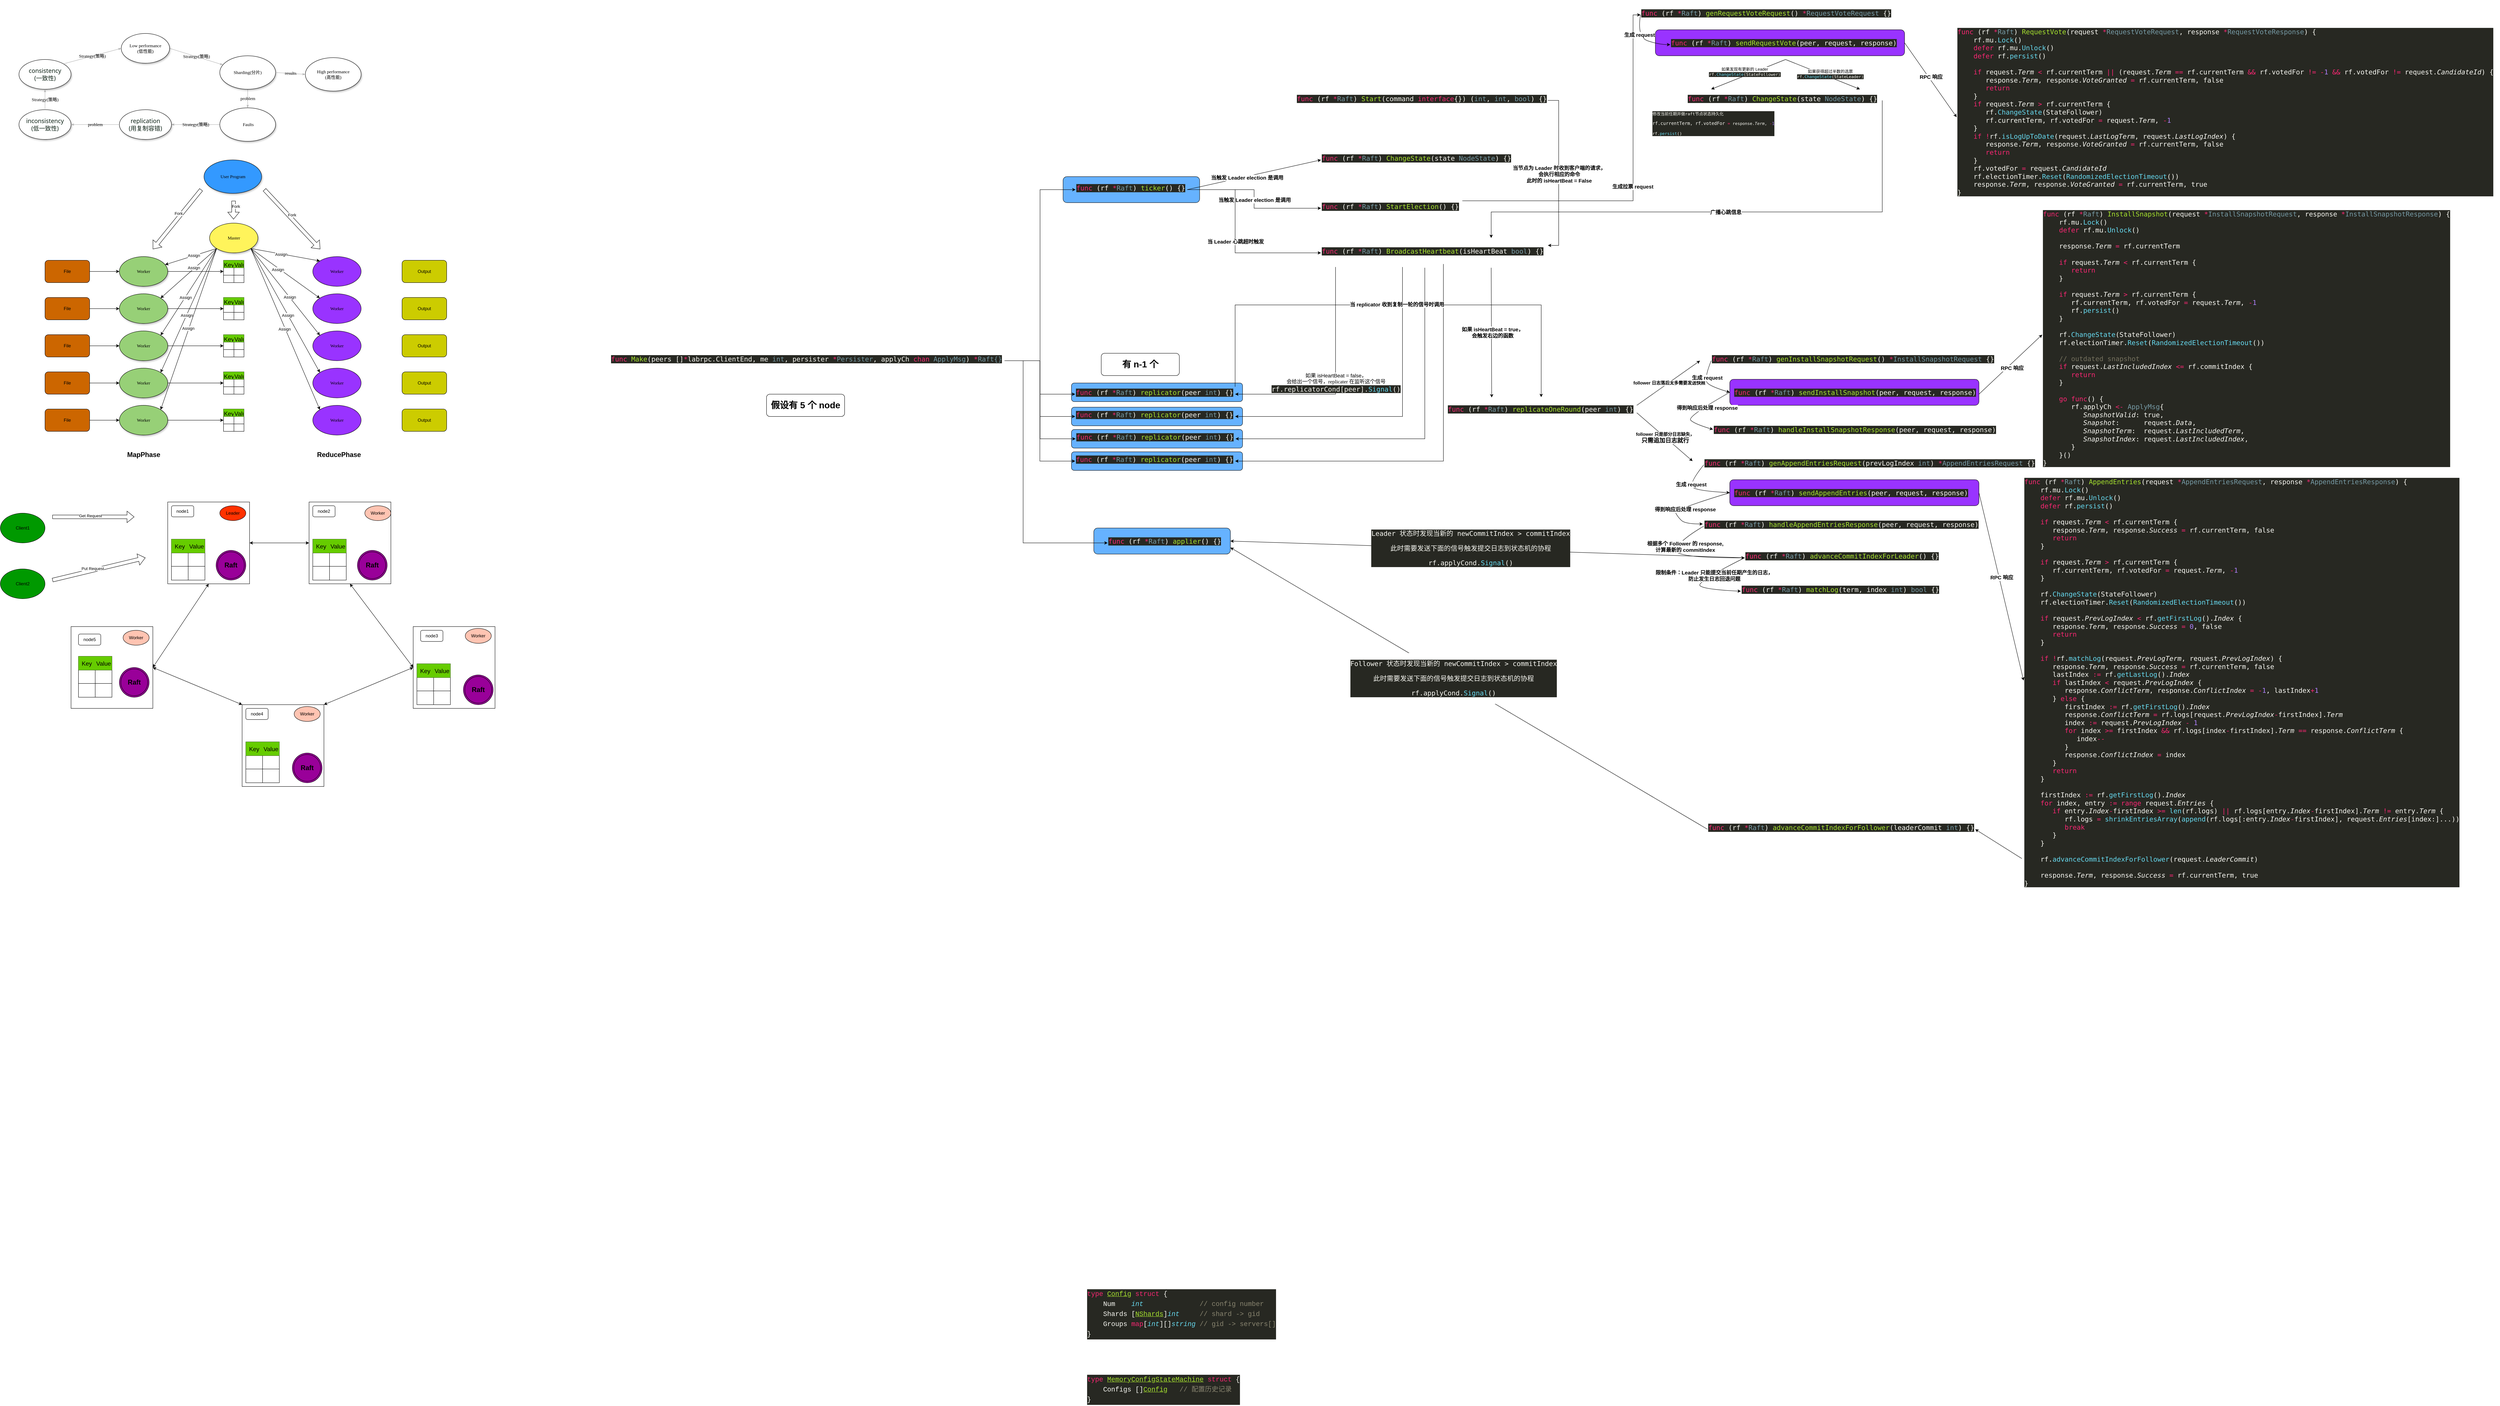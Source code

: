 <mxfile version="26.1.3">
  <diagram name="Page-1" id="42789a77-a242-8287-6e28-9cd8cfd52e62">
    <mxGraphModel dx="4185" dy="2813" grid="1" gridSize="10" guides="1" tooltips="1" connect="1" arrows="1" fold="1" page="1" pageScale="1" pageWidth="1100" pageHeight="850" background="none" math="0" shadow="0">
      <root>
        <mxCell id="0" />
        <mxCell id="1" parent="0" />
        <mxCell id="sPZ4lGqlMmYkGnnUEj1P-95" value="" style="rounded=1;whiteSpace=wrap;html=1;fillColor=light-dark(#9933FF,var(--ge-dark-color, #121212));" parent="1" vertex="1">
          <mxGeometry x="4530" y="-770" width="670" height="70" as="geometry" />
        </mxCell>
        <mxCell id="sPZ4lGqlMmYkGnnUEj1P-59" value="" style="rounded=1;whiteSpace=wrap;html=1;fillColor=light-dark(#9933FF,var(--ge-dark-color, #121212));" parent="1" vertex="1">
          <mxGeometry x="4730" y="170" width="670" height="70" as="geometry" />
        </mxCell>
        <mxCell id="sPZ4lGqlMmYkGnnUEj1P-48" value="" style="rounded=1;whiteSpace=wrap;html=1;fillColor=light-dark(#66B2FF,var(--ge-dark-color, #121212));" parent="1" vertex="1">
          <mxGeometry x="2937.38" y="-375" width="367.25" height="70" as="geometry" />
        </mxCell>
        <mxCell id="sPZ4lGqlMmYkGnnUEj1P-45" value="" style="rounded=1;whiteSpace=wrap;html=1;fillColor=light-dark(#66B2FF,var(--ge-dark-color, #121212));" parent="1" vertex="1">
          <mxGeometry x="2960" y="245" width="460" height="50" as="geometry" />
        </mxCell>
        <mxCell id="sPZ4lGqlMmYkGnnUEj1P-46" value="" style="rounded=1;whiteSpace=wrap;html=1;fillColor=light-dark(#66B2FF,var(--ge-dark-color, #121212));" parent="1" vertex="1">
          <mxGeometry x="2960" y="305" width="460" height="50" as="geometry" />
        </mxCell>
        <mxCell id="sPZ4lGqlMmYkGnnUEj1P-47" value="" style="rounded=1;whiteSpace=wrap;html=1;fillColor=light-dark(#66B2FF,var(--ge-dark-color, #121212));" parent="1" vertex="1">
          <mxGeometry x="2960" y="365" width="460" height="50" as="geometry" />
        </mxCell>
        <mxCell id="sPZ4lGqlMmYkGnnUEj1P-44" value="" style="rounded=1;whiteSpace=wrap;html=1;fillColor=light-dark(#66B2FF,var(--ge-dark-color, #121212));" parent="1" vertex="1">
          <mxGeometry x="2960" y="180" width="460" height="50" as="geometry" />
        </mxCell>
        <mxCell id="sPZ4lGqlMmYkGnnUEj1P-43" value="" style="rounded=1;whiteSpace=wrap;html=1;fillColor=light-dark(#66B2FF,var(--ge-dark-color, #121212));" parent="1" vertex="1">
          <mxGeometry x="3020" y="570" width="367.25" height="70" as="geometry" />
        </mxCell>
        <mxCell id="1ea317790d2ca983-14" value="Strategy(策略)" style="edgeStyle=none;rounded=1;html=1;labelBackgroundColor=none;startArrow=none;startFill=0;startSize=5;endArrow=classicThin;endFill=1;endSize=5;jettySize=auto;orthogonalLoop=1;strokeColor=#B3B3B3;strokeWidth=1;fontFamily=Verdana;fontSize=12;exitX=1;exitY=0.5;exitDx=0;exitDy=0;" parent="1" source="1ea317790d2ca983-1" target="1ea317790d2ca983-3" edge="1">
          <mxGeometry relative="1" as="geometry" />
        </mxCell>
        <mxCell id="1ea317790d2ca983-1" value="Low performance&lt;div&gt;(低性能)&lt;/div&gt;" style="ellipse;whiteSpace=wrap;html=1;rounded=0;shadow=1;comic=0;labelBackgroundColor=none;strokeWidth=1;fontFamily=Verdana;fontSize=12;align=center;" parent="1" vertex="1">
          <mxGeometry x="405" y="-760" width="130" height="80" as="geometry" />
        </mxCell>
        <mxCell id="1ea317790d2ca983-15" value="problem" style="edgeStyle=none;rounded=1;html=1;labelBackgroundColor=none;startArrow=none;startFill=0;startSize=5;endArrow=classicThin;endFill=1;endSize=5;jettySize=auto;orthogonalLoop=1;strokeColor=#B3B3B3;strokeWidth=1;fontFamily=Verdana;fontSize=12" parent="1" source="1ea317790d2ca983-3" target="1ea317790d2ca983-4" edge="1">
          <mxGeometry relative="1" as="geometry" />
        </mxCell>
        <mxCell id="1ea317790d2ca983-3" value="&lt;span&gt;Sharding(分片)&lt;/span&gt;" style="ellipse;whiteSpace=wrap;html=1;rounded=0;shadow=1;comic=0;labelBackgroundColor=none;strokeWidth=1;fontFamily=Verdana;fontSize=12;align=center;" parent="1" vertex="1">
          <mxGeometry x="670" y="-700" width="150" height="90" as="geometry" />
        </mxCell>
        <mxCell id="1ea317790d2ca983-16" value="Strategy(策略)" style="edgeStyle=none;rounded=1;html=1;labelBackgroundColor=none;startArrow=none;startFill=0;startSize=5;endArrow=classicThin;endFill=1;endSize=5;jettySize=auto;orthogonalLoop=1;strokeColor=#B3B3B3;strokeWidth=1;fontFamily=Verdana;fontSize=12" parent="1" source="1ea317790d2ca983-4" target="1ea317790d2ca983-5" edge="1">
          <mxGeometry relative="1" as="geometry" />
        </mxCell>
        <mxCell id="1ea317790d2ca983-4" value="&lt;span&gt;&amp;nbsp;Faults&lt;/span&gt;" style="ellipse;whiteSpace=wrap;html=1;rounded=0;shadow=1;comic=0;labelBackgroundColor=none;strokeWidth=1;fontFamily=Verdana;fontSize=12;align=center;" parent="1" vertex="1">
          <mxGeometry x="670" y="-560" width="150" height="90" as="geometry" />
        </mxCell>
        <mxCell id="1ea317790d2ca983-5" value="&lt;span style=&quot;color: rgb(15, 34, 22); font-family: __Roboto_7d852e, __Roboto_Fallback_7d852e, system-ui, arial; font-size: medium; text-align: start; white-space-collapse: preserve; background-color: rgb(254, 255, 255);&quot;&gt;replication&lt;/span&gt;&lt;div&gt;&lt;span style=&quot;color: rgb(15, 34, 22); font-family: __Roboto_7d852e, __Roboto_Fallback_7d852e, system-ui, arial; font-size: medium; text-align: start; white-space-collapse: preserve; background-color: rgb(254, 255, 255);&quot;&gt;(用复制容错)&lt;/span&gt;&lt;/div&gt;" style="ellipse;whiteSpace=wrap;html=1;rounded=0;shadow=1;comic=0;labelBackgroundColor=none;strokeWidth=1;fontFamily=Verdana;fontSize=12;align=center;" parent="1" vertex="1">
          <mxGeometry x="400" y="-555" width="140" height="80" as="geometry" />
        </mxCell>
        <mxCell id="X6ar820ibdrYWvEe7eP_-1" value="High performance&lt;div&gt;(高性能)&lt;/div&gt;" style="ellipse;whiteSpace=wrap;html=1;rounded=0;shadow=1;comic=0;labelBackgroundColor=none;strokeWidth=1;fontFamily=Verdana;fontSize=12;align=center;" parent="1" vertex="1">
          <mxGeometry x="900" y="-695" width="150" height="90" as="geometry" />
        </mxCell>
        <mxCell id="X6ar820ibdrYWvEe7eP_-2" value="results" style="edgeStyle=none;rounded=1;html=1;labelBackgroundColor=none;startArrow=none;startFill=0;startSize=5;endArrow=classicThin;endFill=1;endSize=5;jettySize=auto;orthogonalLoop=1;strokeColor=#B3B3B3;strokeWidth=1;fontFamily=Verdana;fontSize=12;exitX=1;exitY=0.5;exitDx=0;exitDy=0;entryX=0;entryY=0.5;entryDx=0;entryDy=0;" parent="1" source="1ea317790d2ca983-3" target="X6ar820ibdrYWvEe7eP_-1" edge="1">
          <mxGeometry relative="1" as="geometry">
            <mxPoint x="820" y="-580" as="sourcePoint" />
            <mxPoint x="950" y="-526" as="targetPoint" />
          </mxGeometry>
        </mxCell>
        <mxCell id="X6ar820ibdrYWvEe7eP_-3" value="&lt;div&gt;&lt;span style=&quot;color: rgb(15, 34, 22); font-family: __Roboto_7d852e, __Roboto_Fallback_7d852e, system-ui, arial; font-size: medium; text-align: start; white-space-collapse: preserve; background-color: rgb(254, 255, 255);&quot;&gt;inconsistency&lt;/span&gt;&lt;/div&gt;&lt;div&gt;&lt;span style=&quot;color: rgb(15, 34, 22); font-family: __Roboto_7d852e, __Roboto_Fallback_7d852e, system-ui, arial; font-size: medium; text-align: start; white-space-collapse: preserve; background-color: rgb(254, 255, 255);&quot;&gt;(低一致性)&lt;/span&gt;&lt;/div&gt;" style="ellipse;whiteSpace=wrap;html=1;rounded=0;shadow=1;comic=0;labelBackgroundColor=none;strokeWidth=1;fontFamily=Verdana;fontSize=12;align=center;" parent="1" vertex="1">
          <mxGeometry x="130" y="-555" width="140" height="80" as="geometry" />
        </mxCell>
        <mxCell id="X6ar820ibdrYWvEe7eP_-4" value="problem" style="edgeStyle=none;rounded=1;html=1;labelBackgroundColor=none;startArrow=none;startFill=0;startSize=5;endArrow=classicThin;endFill=1;endSize=5;jettySize=auto;orthogonalLoop=1;strokeColor=#B3B3B3;strokeWidth=1;fontFamily=Verdana;fontSize=12;exitX=0;exitY=0.5;exitDx=0;exitDy=0;entryX=1;entryY=0.5;entryDx=0;entryDy=0;" parent="1" source="1ea317790d2ca983-5" target="X6ar820ibdrYWvEe7eP_-3" edge="1">
          <mxGeometry relative="1" as="geometry">
            <mxPoint x="350" y="-290" as="sourcePoint" />
            <mxPoint x="350" y="-240" as="targetPoint" />
          </mxGeometry>
        </mxCell>
        <mxCell id="X6ar820ibdrYWvEe7eP_-5" value="&lt;div&gt;&lt;span style=&quot;color: rgb(15, 34, 22); font-family: __Roboto_7d852e, __Roboto_Fallback_7d852e, system-ui, arial; font-size: medium; text-align: start; white-space-collapse: preserve; background-color: rgb(254, 255, 255);&quot;&gt;consistency&lt;/span&gt;&lt;/div&gt;&lt;div&gt;&lt;span style=&quot;color: rgb(15, 34, 22); font-family: __Roboto_7d852e, __Roboto_Fallback_7d852e, system-ui, arial; font-size: medium; text-align: start; white-space-collapse: preserve; background-color: rgb(254, 255, 255);&quot;&gt;(一致性)&lt;/span&gt;&lt;/div&gt;" style="ellipse;whiteSpace=wrap;html=1;rounded=0;shadow=1;comic=0;labelBackgroundColor=none;strokeWidth=1;fontFamily=Verdana;fontSize=12;align=center;" parent="1" vertex="1">
          <mxGeometry x="130" y="-690" width="140" height="80" as="geometry" />
        </mxCell>
        <mxCell id="X6ar820ibdrYWvEe7eP_-7" value="Strategy(策略)" style="edgeStyle=none;rounded=1;html=1;labelBackgroundColor=none;startArrow=none;startFill=0;startSize=5;endArrow=classicThin;endFill=1;endSize=5;jettySize=auto;orthogonalLoop=1;strokeColor=#B3B3B3;strokeWidth=1;fontFamily=Verdana;fontSize=12;exitX=0.5;exitY=0;exitDx=0;exitDy=0;entryX=0.5;entryY=1;entryDx=0;entryDy=0;" parent="1" source="X6ar820ibdrYWvEe7eP_-3" target="X6ar820ibdrYWvEe7eP_-5" edge="1">
          <mxGeometry relative="1" as="geometry">
            <mxPoint x="290" y="-490" as="sourcePoint" />
            <mxPoint x="416" y="-440" as="targetPoint" />
          </mxGeometry>
        </mxCell>
        <mxCell id="X6ar820ibdrYWvEe7eP_-8" value="Strategy(策略)" style="edgeStyle=none;rounded=1;html=1;labelBackgroundColor=none;startArrow=none;startFill=0;startSize=5;endArrow=classicThin;endFill=1;endSize=5;jettySize=auto;orthogonalLoop=1;strokeColor=#B3B3B3;strokeWidth=1;fontFamily=Verdana;fontSize=12;entryX=0;entryY=0.5;entryDx=0;entryDy=0;exitX=1;exitY=0;exitDx=0;exitDy=0;" parent="1" source="X6ar820ibdrYWvEe7eP_-5" target="1ea317790d2ca983-1" edge="1">
          <mxGeometry relative="1" as="geometry">
            <mxPoint x="704" y="-472" as="sourcePoint" />
            <mxPoint x="546" y="-370" as="targetPoint" />
          </mxGeometry>
        </mxCell>
        <mxCell id="WMMUxBecpCihCAzd6EAW-1" value="" style="whiteSpace=wrap;html=1;aspect=fixed;" parent="1" vertex="1">
          <mxGeometry x="530" y="500" width="220" height="220" as="geometry" />
        </mxCell>
        <mxCell id="WMMUxBecpCihCAzd6EAW-2" value="" style="whiteSpace=wrap;html=1;aspect=fixed;" parent="1" vertex="1">
          <mxGeometry x="730" y="1045" width="220" height="220" as="geometry" />
        </mxCell>
        <mxCell id="WMMUxBecpCihCAzd6EAW-3" value="" style="whiteSpace=wrap;html=1;aspect=fixed;" parent="1" vertex="1">
          <mxGeometry x="910" y="500" width="220" height="220" as="geometry" />
        </mxCell>
        <mxCell id="WMMUxBecpCihCAzd6EAW-4" value="" style="endArrow=classic;startArrow=classic;html=1;rounded=0;entryX=0;entryY=0.5;entryDx=0;entryDy=0;exitX=1;exitY=0;exitDx=0;exitDy=0;" parent="1" source="WMMUxBecpCihCAzd6EAW-2" target="WMMUxBecpCihCAzd6EAW-17" edge="1">
          <mxGeometry width="50" height="50" relative="1" as="geometry">
            <mxPoint x="700" y="830" as="sourcePoint" />
            <mxPoint x="750" y="780" as="targetPoint" />
          </mxGeometry>
        </mxCell>
        <mxCell id="WMMUxBecpCihCAzd6EAW-5" value="" style="endArrow=classic;startArrow=classic;html=1;rounded=0;entryX=1;entryY=0.5;entryDx=0;entryDy=0;exitX=0;exitY=0;exitDx=0;exitDy=0;" parent="1" source="WMMUxBecpCihCAzd6EAW-2" target="WMMUxBecpCihCAzd6EAW-19" edge="1">
          <mxGeometry width="50" height="50" relative="1" as="geometry">
            <mxPoint x="920" y="930" as="sourcePoint" />
            <mxPoint x="1000" y="740" as="targetPoint" />
          </mxGeometry>
        </mxCell>
        <mxCell id="WMMUxBecpCihCAzd6EAW-6" value="" style="endArrow=classic;startArrow=classic;html=1;rounded=0;entryX=0;entryY=0.5;entryDx=0;entryDy=0;exitX=1;exitY=0.5;exitDx=0;exitDy=0;" parent="1" source="WMMUxBecpCihCAzd6EAW-1" target="WMMUxBecpCihCAzd6EAW-3" edge="1">
          <mxGeometry width="50" height="50" relative="1" as="geometry">
            <mxPoint x="930" y="940" as="sourcePoint" />
            <mxPoint x="1010" y="750" as="targetPoint" />
          </mxGeometry>
        </mxCell>
        <mxCell id="WMMUxBecpCihCAzd6EAW-7" value="Client2" style="ellipse;whiteSpace=wrap;html=1;fillColor=light-dark(#009900,var(--ge-dark-color, #121212));" parent="1" vertex="1">
          <mxGeometry x="80" y="680" width="120" height="80" as="geometry" />
        </mxCell>
        <mxCell id="WMMUxBecpCihCAzd6EAW-8" value="Client1" style="ellipse;whiteSpace=wrap;html=1;fillColor=light-dark(#009900,var(--ge-dark-color, #121212));" parent="1" vertex="1">
          <mxGeometry x="80" y="530" width="120" height="80" as="geometry" />
        </mxCell>
        <mxCell id="WMMUxBecpCihCAzd6EAW-9" value="" style="shape=flexArrow;endArrow=classic;html=1;rounded=0;" parent="1" edge="1">
          <mxGeometry width="50" height="50" relative="1" as="geometry">
            <mxPoint x="220" y="540" as="sourcePoint" />
            <mxPoint x="440" y="540" as="targetPoint" />
          </mxGeometry>
        </mxCell>
        <mxCell id="WMMUxBecpCihCAzd6EAW-13" value="Get Request" style="edgeLabel;html=1;align=center;verticalAlign=middle;resizable=0;points=[];" parent="WMMUxBecpCihCAzd6EAW-9" vertex="1" connectable="0">
          <mxGeometry x="-0.073" y="3" relative="1" as="geometry">
            <mxPoint as="offset" />
          </mxGeometry>
        </mxCell>
        <mxCell id="WMMUxBecpCihCAzd6EAW-11" value="" style="shape=flexArrow;endArrow=classic;html=1;rounded=0;" parent="1" edge="1">
          <mxGeometry width="50" height="50" relative="1" as="geometry">
            <mxPoint x="220" y="710" as="sourcePoint" />
            <mxPoint x="470" y="650" as="targetPoint" />
          </mxGeometry>
        </mxCell>
        <mxCell id="WMMUxBecpCihCAzd6EAW-12" value="Put Request" style="edgeLabel;html=1;align=center;verticalAlign=middle;resizable=0;points=[];" parent="WMMUxBecpCihCAzd6EAW-11" vertex="1" connectable="0">
          <mxGeometry x="-0.123" y="5" relative="1" as="geometry">
            <mxPoint as="offset" />
          </mxGeometry>
        </mxCell>
        <mxCell id="WMMUxBecpCihCAzd6EAW-14" value="node1" style="rounded=1;whiteSpace=wrap;html=1;" parent="1" vertex="1">
          <mxGeometry x="540" y="510" width="60" height="30" as="geometry" />
        </mxCell>
        <mxCell id="WMMUxBecpCihCAzd6EAW-15" value="node2" style="rounded=1;whiteSpace=wrap;html=1;" parent="1" vertex="1">
          <mxGeometry x="920" y="510" width="60" height="30" as="geometry" />
        </mxCell>
        <mxCell id="WMMUxBecpCihCAzd6EAW-17" value="" style="whiteSpace=wrap;html=1;aspect=fixed;" parent="1" vertex="1">
          <mxGeometry x="1190" y="835" width="220" height="220" as="geometry" />
        </mxCell>
        <mxCell id="WMMUxBecpCihCAzd6EAW-18" value="node4" style="rounded=1;whiteSpace=wrap;html=1;" parent="1" vertex="1">
          <mxGeometry x="740" y="1055" width="60" height="30" as="geometry" />
        </mxCell>
        <mxCell id="WMMUxBecpCihCAzd6EAW-19" value="" style="whiteSpace=wrap;html=1;aspect=fixed;" parent="1" vertex="1">
          <mxGeometry x="270" y="835" width="220" height="220" as="geometry" />
        </mxCell>
        <mxCell id="WMMUxBecpCihCAzd6EAW-20" value="node5" style="rounded=1;whiteSpace=wrap;html=1;" parent="1" vertex="1">
          <mxGeometry x="290" y="855" width="60" height="30" as="geometry" />
        </mxCell>
        <mxCell id="WMMUxBecpCihCAzd6EAW-16" value="node3" style="rounded=1;whiteSpace=wrap;html=1;" parent="1" vertex="1">
          <mxGeometry x="1210" y="845" width="60" height="30" as="geometry" />
        </mxCell>
        <mxCell id="WMMUxBecpCihCAzd6EAW-22" value="" style="endArrow=classic;startArrow=classic;html=1;rounded=0;entryX=1;entryY=0.5;entryDx=0;entryDy=0;exitX=0.5;exitY=1;exitDx=0;exitDy=0;" parent="1" source="WMMUxBecpCihCAzd6EAW-1" target="WMMUxBecpCihCAzd6EAW-19" edge="1">
          <mxGeometry width="50" height="50" relative="1" as="geometry">
            <mxPoint x="890" y="940" as="sourcePoint" />
            <mxPoint x="640" y="880" as="targetPoint" />
          </mxGeometry>
        </mxCell>
        <mxCell id="WMMUxBecpCihCAzd6EAW-23" value="" style="endArrow=classic;startArrow=classic;html=1;rounded=0;entryX=0.5;entryY=1;entryDx=0;entryDy=0;exitX=0;exitY=0.5;exitDx=0;exitDy=0;" parent="1" source="WMMUxBecpCihCAzd6EAW-17" target="WMMUxBecpCihCAzd6EAW-3" edge="1">
          <mxGeometry width="50" height="50" relative="1" as="geometry">
            <mxPoint x="1205" y="880" as="sourcePoint" />
            <mxPoint x="955" y="820" as="targetPoint" />
          </mxGeometry>
        </mxCell>
        <mxCell id="WMMUxBecpCihCAzd6EAW-24" value="Leader" style="ellipse;whiteSpace=wrap;html=1;fillColor=light-dark(#FF3200,var(--ge-dark-color, #121212));" parent="1" vertex="1">
          <mxGeometry x="670" y="510" width="70" height="40" as="geometry" />
        </mxCell>
        <mxCell id="WMMUxBecpCihCAzd6EAW-25" value="Worker" style="ellipse;whiteSpace=wrap;html=1;fillColor=light-dark(#FFC4B2,var(--ge-dark-color, #121212));" parent="1" vertex="1">
          <mxGeometry x="1060" y="510" width="70" height="40" as="geometry" />
        </mxCell>
        <mxCell id="WMMUxBecpCihCAzd6EAW-26" value="Worker" style="ellipse;whiteSpace=wrap;html=1;fillColor=light-dark(#FFC4B2,var(--ge-dark-color, #121212));" parent="1" vertex="1">
          <mxGeometry x="1330" y="840" width="70" height="40" as="geometry" />
        </mxCell>
        <mxCell id="WMMUxBecpCihCAzd6EAW-27" value="Worker" style="ellipse;whiteSpace=wrap;html=1;fillColor=light-dark(#FFC4B2,var(--ge-dark-color, #121212));" parent="1" vertex="1">
          <mxGeometry x="870" y="1050" width="70" height="40" as="geometry" />
        </mxCell>
        <mxCell id="WMMUxBecpCihCAzd6EAW-28" value="Worker" style="ellipse;whiteSpace=wrap;html=1;fillColor=light-dark(#FFC4B2,var(--ge-dark-color, #121212));" parent="1" vertex="1">
          <mxGeometry x="410" y="845" width="70" height="40" as="geometry" />
        </mxCell>
        <mxCell id="WMMUxBecpCihCAzd6EAW-29" value="" style="shape=table;startSize=0;container=1;collapsible=0;childLayout=tableLayout;fontSize=16;movable=1;resizable=1;rotatable=1;deletable=1;editable=1;locked=0;connectable=1;" parent="1" vertex="1">
          <mxGeometry x="290" y="915" width="90" height="110" as="geometry" />
        </mxCell>
        <mxCell id="WMMUxBecpCihCAzd6EAW-30" value="" style="shape=tableRow;horizontal=0;startSize=0;swimlaneHead=0;swimlaneBody=0;strokeColor=inherit;top=0;left=0;bottom=0;right=0;collapsible=0;dropTarget=0;fillColor=none;points=[[0,0.5],[1,0.5]];portConstraint=eastwest;fontSize=16;" parent="WMMUxBecpCihCAzd6EAW-29" vertex="1">
          <mxGeometry width="90" height="37" as="geometry" />
        </mxCell>
        <mxCell id="WMMUxBecpCihCAzd6EAW-31" value="Key" style="shape=partialRectangle;html=1;whiteSpace=wrap;connectable=0;strokeColor=inherit;overflow=hidden;fillColor=#66CC00;top=0;left=0;bottom=0;right=0;pointerEvents=1;fontSize=16;" parent="WMMUxBecpCihCAzd6EAW-30" vertex="1">
          <mxGeometry width="45" height="37" as="geometry">
            <mxRectangle width="45" height="37" as="alternateBounds" />
          </mxGeometry>
        </mxCell>
        <mxCell id="WMMUxBecpCihCAzd6EAW-32" value="Value" style="shape=partialRectangle;html=1;whiteSpace=wrap;connectable=0;strokeColor=inherit;overflow=hidden;fillColor=#66CC00;top=0;left=0;bottom=0;right=0;pointerEvents=1;fontSize=16;" parent="WMMUxBecpCihCAzd6EAW-30" vertex="1">
          <mxGeometry x="45" width="45" height="37" as="geometry">
            <mxRectangle width="45" height="37" as="alternateBounds" />
          </mxGeometry>
        </mxCell>
        <mxCell id="WMMUxBecpCihCAzd6EAW-34" value="" style="shape=tableRow;horizontal=0;startSize=0;swimlaneHead=0;swimlaneBody=0;strokeColor=inherit;top=0;left=0;bottom=0;right=0;collapsible=0;dropTarget=0;fillColor=none;points=[[0,0.5],[1,0.5]];portConstraint=eastwest;fontSize=16;" parent="WMMUxBecpCihCAzd6EAW-29" vertex="1">
          <mxGeometry y="37" width="90" height="36" as="geometry" />
        </mxCell>
        <mxCell id="WMMUxBecpCihCAzd6EAW-35" value="" style="shape=partialRectangle;html=1;whiteSpace=wrap;connectable=0;strokeColor=inherit;overflow=hidden;fillColor=none;top=0;left=0;bottom=0;right=0;pointerEvents=1;fontSize=16;" parent="WMMUxBecpCihCAzd6EAW-34" vertex="1">
          <mxGeometry width="45" height="36" as="geometry">
            <mxRectangle width="45" height="36" as="alternateBounds" />
          </mxGeometry>
        </mxCell>
        <mxCell id="WMMUxBecpCihCAzd6EAW-36" value="" style="shape=partialRectangle;html=1;whiteSpace=wrap;connectable=0;strokeColor=inherit;overflow=hidden;fillColor=none;top=0;left=0;bottom=0;right=0;pointerEvents=1;fontSize=16;" parent="WMMUxBecpCihCAzd6EAW-34" vertex="1">
          <mxGeometry x="45" width="45" height="36" as="geometry">
            <mxRectangle width="45" height="36" as="alternateBounds" />
          </mxGeometry>
        </mxCell>
        <mxCell id="WMMUxBecpCihCAzd6EAW-38" value="" style="shape=tableRow;horizontal=0;startSize=0;swimlaneHead=0;swimlaneBody=0;strokeColor=inherit;top=0;left=0;bottom=0;right=0;collapsible=0;dropTarget=0;fillColor=none;points=[[0,0.5],[1,0.5]];portConstraint=eastwest;fontSize=16;" parent="WMMUxBecpCihCAzd6EAW-29" vertex="1">
          <mxGeometry y="73" width="90" height="37" as="geometry" />
        </mxCell>
        <mxCell id="WMMUxBecpCihCAzd6EAW-39" value="" style="shape=partialRectangle;html=1;whiteSpace=wrap;connectable=0;strokeColor=inherit;overflow=hidden;fillColor=none;top=0;left=0;bottom=0;right=0;pointerEvents=1;fontSize=16;" parent="WMMUxBecpCihCAzd6EAW-38" vertex="1">
          <mxGeometry width="45" height="37" as="geometry">
            <mxRectangle width="45" height="37" as="alternateBounds" />
          </mxGeometry>
        </mxCell>
        <mxCell id="WMMUxBecpCihCAzd6EAW-40" value="" style="shape=partialRectangle;html=1;whiteSpace=wrap;connectable=0;strokeColor=inherit;overflow=hidden;fillColor=none;top=0;left=0;bottom=0;right=0;pointerEvents=1;fontSize=16;" parent="WMMUxBecpCihCAzd6EAW-38" vertex="1">
          <mxGeometry x="45" width="45" height="37" as="geometry">
            <mxRectangle width="45" height="37" as="alternateBounds" />
          </mxGeometry>
        </mxCell>
        <mxCell id="WMMUxBecpCihCAzd6EAW-42" style="edgeStyle=orthogonalEdgeStyle;rounded=0;orthogonalLoop=1;jettySize=auto;html=1;exitX=1;exitY=0.5;exitDx=0;exitDy=0;" parent="WMMUxBecpCihCAzd6EAW-29" source="WMMUxBecpCihCAzd6EAW-34" target="WMMUxBecpCihCAzd6EAW-34" edge="1">
          <mxGeometry relative="1" as="geometry" />
        </mxCell>
        <mxCell id="WMMUxBecpCihCAzd6EAW-43" value="" style="shape=table;startSize=0;container=1;collapsible=0;childLayout=tableLayout;fontSize=16;movable=1;resizable=1;rotatable=1;deletable=1;editable=1;locked=0;connectable=1;" parent="1" vertex="1">
          <mxGeometry x="740" y="1145" width="90" height="110" as="geometry" />
        </mxCell>
        <mxCell id="WMMUxBecpCihCAzd6EAW-44" value="" style="shape=tableRow;horizontal=0;startSize=0;swimlaneHead=0;swimlaneBody=0;strokeColor=inherit;top=0;left=0;bottom=0;right=0;collapsible=0;dropTarget=0;fillColor=none;points=[[0,0.5],[1,0.5]];portConstraint=eastwest;fontSize=16;" parent="WMMUxBecpCihCAzd6EAW-43" vertex="1">
          <mxGeometry width="90" height="37" as="geometry" />
        </mxCell>
        <mxCell id="WMMUxBecpCihCAzd6EAW-45" value="Key" style="shape=partialRectangle;html=1;whiteSpace=wrap;connectable=0;strokeColor=inherit;overflow=hidden;fillColor=#66CC00;top=0;left=0;bottom=0;right=0;pointerEvents=1;fontSize=16;" parent="WMMUxBecpCihCAzd6EAW-44" vertex="1">
          <mxGeometry width="45" height="37" as="geometry">
            <mxRectangle width="45" height="37" as="alternateBounds" />
          </mxGeometry>
        </mxCell>
        <mxCell id="WMMUxBecpCihCAzd6EAW-46" value="Value" style="shape=partialRectangle;html=1;whiteSpace=wrap;connectable=0;strokeColor=inherit;overflow=hidden;fillColor=#66CC00;top=0;left=0;bottom=0;right=0;pointerEvents=1;fontSize=16;" parent="WMMUxBecpCihCAzd6EAW-44" vertex="1">
          <mxGeometry x="45" width="45" height="37" as="geometry">
            <mxRectangle width="45" height="37" as="alternateBounds" />
          </mxGeometry>
        </mxCell>
        <mxCell id="WMMUxBecpCihCAzd6EAW-47" value="" style="shape=tableRow;horizontal=0;startSize=0;swimlaneHead=0;swimlaneBody=0;strokeColor=inherit;top=0;left=0;bottom=0;right=0;collapsible=0;dropTarget=0;fillColor=none;points=[[0,0.5],[1,0.5]];portConstraint=eastwest;fontSize=16;" parent="WMMUxBecpCihCAzd6EAW-43" vertex="1">
          <mxGeometry y="37" width="90" height="36" as="geometry" />
        </mxCell>
        <mxCell id="WMMUxBecpCihCAzd6EAW-48" value="" style="shape=partialRectangle;html=1;whiteSpace=wrap;connectable=0;strokeColor=inherit;overflow=hidden;fillColor=none;top=0;left=0;bottom=0;right=0;pointerEvents=1;fontSize=16;" parent="WMMUxBecpCihCAzd6EAW-47" vertex="1">
          <mxGeometry width="45" height="36" as="geometry">
            <mxRectangle width="45" height="36" as="alternateBounds" />
          </mxGeometry>
        </mxCell>
        <mxCell id="WMMUxBecpCihCAzd6EAW-49" value="" style="shape=partialRectangle;html=1;whiteSpace=wrap;connectable=0;strokeColor=inherit;overflow=hidden;fillColor=none;top=0;left=0;bottom=0;right=0;pointerEvents=1;fontSize=16;" parent="WMMUxBecpCihCAzd6EAW-47" vertex="1">
          <mxGeometry x="45" width="45" height="36" as="geometry">
            <mxRectangle width="45" height="36" as="alternateBounds" />
          </mxGeometry>
        </mxCell>
        <mxCell id="WMMUxBecpCihCAzd6EAW-50" value="" style="shape=tableRow;horizontal=0;startSize=0;swimlaneHead=0;swimlaneBody=0;strokeColor=inherit;top=0;left=0;bottom=0;right=0;collapsible=0;dropTarget=0;fillColor=none;points=[[0,0.5],[1,0.5]];portConstraint=eastwest;fontSize=16;" parent="WMMUxBecpCihCAzd6EAW-43" vertex="1">
          <mxGeometry y="73" width="90" height="37" as="geometry" />
        </mxCell>
        <mxCell id="WMMUxBecpCihCAzd6EAW-51" value="" style="shape=partialRectangle;html=1;whiteSpace=wrap;connectable=0;strokeColor=inherit;overflow=hidden;fillColor=none;top=0;left=0;bottom=0;right=0;pointerEvents=1;fontSize=16;" parent="WMMUxBecpCihCAzd6EAW-50" vertex="1">
          <mxGeometry width="45" height="37" as="geometry">
            <mxRectangle width="45" height="37" as="alternateBounds" />
          </mxGeometry>
        </mxCell>
        <mxCell id="WMMUxBecpCihCAzd6EAW-52" value="" style="shape=partialRectangle;html=1;whiteSpace=wrap;connectable=0;strokeColor=inherit;overflow=hidden;fillColor=none;top=0;left=0;bottom=0;right=0;pointerEvents=1;fontSize=16;" parent="WMMUxBecpCihCAzd6EAW-50" vertex="1">
          <mxGeometry x="45" width="45" height="37" as="geometry">
            <mxRectangle width="45" height="37" as="alternateBounds" />
          </mxGeometry>
        </mxCell>
        <mxCell id="WMMUxBecpCihCAzd6EAW-53" style="edgeStyle=orthogonalEdgeStyle;rounded=0;orthogonalLoop=1;jettySize=auto;html=1;exitX=1;exitY=0.5;exitDx=0;exitDy=0;" parent="WMMUxBecpCihCAzd6EAW-43" source="WMMUxBecpCihCAzd6EAW-47" target="WMMUxBecpCihCAzd6EAW-47" edge="1">
          <mxGeometry relative="1" as="geometry" />
        </mxCell>
        <mxCell id="WMMUxBecpCihCAzd6EAW-54" value="" style="shape=table;startSize=0;container=1;collapsible=0;childLayout=tableLayout;fontSize=16;movable=1;resizable=1;rotatable=1;deletable=1;editable=1;locked=0;connectable=1;" parent="1" vertex="1">
          <mxGeometry x="1200" y="935" width="90" height="110" as="geometry" />
        </mxCell>
        <mxCell id="WMMUxBecpCihCAzd6EAW-55" value="" style="shape=tableRow;horizontal=0;startSize=0;swimlaneHead=0;swimlaneBody=0;strokeColor=inherit;top=0;left=0;bottom=0;right=0;collapsible=0;dropTarget=0;fillColor=none;points=[[0,0.5],[1,0.5]];portConstraint=eastwest;fontSize=16;" parent="WMMUxBecpCihCAzd6EAW-54" vertex="1">
          <mxGeometry width="90" height="37" as="geometry" />
        </mxCell>
        <mxCell id="WMMUxBecpCihCAzd6EAW-56" value="Key" style="shape=partialRectangle;html=1;whiteSpace=wrap;connectable=0;strokeColor=inherit;overflow=hidden;fillColor=#66CC00;top=0;left=0;bottom=0;right=0;pointerEvents=1;fontSize=16;" parent="WMMUxBecpCihCAzd6EAW-55" vertex="1">
          <mxGeometry width="45" height="37" as="geometry">
            <mxRectangle width="45" height="37" as="alternateBounds" />
          </mxGeometry>
        </mxCell>
        <mxCell id="WMMUxBecpCihCAzd6EAW-57" value="Value" style="shape=partialRectangle;html=1;whiteSpace=wrap;connectable=0;strokeColor=inherit;overflow=hidden;fillColor=#66CC00;top=0;left=0;bottom=0;right=0;pointerEvents=1;fontSize=16;" parent="WMMUxBecpCihCAzd6EAW-55" vertex="1">
          <mxGeometry x="45" width="45" height="37" as="geometry">
            <mxRectangle width="45" height="37" as="alternateBounds" />
          </mxGeometry>
        </mxCell>
        <mxCell id="WMMUxBecpCihCAzd6EAW-58" value="" style="shape=tableRow;horizontal=0;startSize=0;swimlaneHead=0;swimlaneBody=0;strokeColor=inherit;top=0;left=0;bottom=0;right=0;collapsible=0;dropTarget=0;fillColor=none;points=[[0,0.5],[1,0.5]];portConstraint=eastwest;fontSize=16;" parent="WMMUxBecpCihCAzd6EAW-54" vertex="1">
          <mxGeometry y="37" width="90" height="36" as="geometry" />
        </mxCell>
        <mxCell id="WMMUxBecpCihCAzd6EAW-59" value="" style="shape=partialRectangle;html=1;whiteSpace=wrap;connectable=0;strokeColor=inherit;overflow=hidden;fillColor=none;top=0;left=0;bottom=0;right=0;pointerEvents=1;fontSize=16;" parent="WMMUxBecpCihCAzd6EAW-58" vertex="1">
          <mxGeometry width="45" height="36" as="geometry">
            <mxRectangle width="45" height="36" as="alternateBounds" />
          </mxGeometry>
        </mxCell>
        <mxCell id="WMMUxBecpCihCAzd6EAW-60" value="" style="shape=partialRectangle;html=1;whiteSpace=wrap;connectable=0;strokeColor=inherit;overflow=hidden;fillColor=none;top=0;left=0;bottom=0;right=0;pointerEvents=1;fontSize=16;" parent="WMMUxBecpCihCAzd6EAW-58" vertex="1">
          <mxGeometry x="45" width="45" height="36" as="geometry">
            <mxRectangle width="45" height="36" as="alternateBounds" />
          </mxGeometry>
        </mxCell>
        <mxCell id="WMMUxBecpCihCAzd6EAW-61" value="" style="shape=tableRow;horizontal=0;startSize=0;swimlaneHead=0;swimlaneBody=0;strokeColor=inherit;top=0;left=0;bottom=0;right=0;collapsible=0;dropTarget=0;fillColor=none;points=[[0,0.5],[1,0.5]];portConstraint=eastwest;fontSize=16;" parent="WMMUxBecpCihCAzd6EAW-54" vertex="1">
          <mxGeometry y="73" width="90" height="37" as="geometry" />
        </mxCell>
        <mxCell id="WMMUxBecpCihCAzd6EAW-62" value="" style="shape=partialRectangle;html=1;whiteSpace=wrap;connectable=0;strokeColor=inherit;overflow=hidden;fillColor=none;top=0;left=0;bottom=0;right=0;pointerEvents=1;fontSize=16;" parent="WMMUxBecpCihCAzd6EAW-61" vertex="1">
          <mxGeometry width="45" height="37" as="geometry">
            <mxRectangle width="45" height="37" as="alternateBounds" />
          </mxGeometry>
        </mxCell>
        <mxCell id="WMMUxBecpCihCAzd6EAW-63" value="" style="shape=partialRectangle;html=1;whiteSpace=wrap;connectable=0;strokeColor=inherit;overflow=hidden;fillColor=none;top=0;left=0;bottom=0;right=0;pointerEvents=1;fontSize=16;" parent="WMMUxBecpCihCAzd6EAW-61" vertex="1">
          <mxGeometry x="45" width="45" height="37" as="geometry">
            <mxRectangle width="45" height="37" as="alternateBounds" />
          </mxGeometry>
        </mxCell>
        <mxCell id="WMMUxBecpCihCAzd6EAW-64" style="edgeStyle=orthogonalEdgeStyle;rounded=0;orthogonalLoop=1;jettySize=auto;html=1;exitX=1;exitY=0.5;exitDx=0;exitDy=0;" parent="WMMUxBecpCihCAzd6EAW-54" source="WMMUxBecpCihCAzd6EAW-58" target="WMMUxBecpCihCAzd6EAW-58" edge="1">
          <mxGeometry relative="1" as="geometry" />
        </mxCell>
        <mxCell id="WMMUxBecpCihCAzd6EAW-65" value="" style="shape=table;startSize=0;container=1;collapsible=0;childLayout=tableLayout;fontSize=16;movable=1;resizable=1;rotatable=1;deletable=1;editable=1;locked=0;connectable=1;" parent="1" vertex="1">
          <mxGeometry x="920" y="600" width="90" height="110" as="geometry" />
        </mxCell>
        <mxCell id="WMMUxBecpCihCAzd6EAW-66" value="" style="shape=tableRow;horizontal=0;startSize=0;swimlaneHead=0;swimlaneBody=0;strokeColor=inherit;top=0;left=0;bottom=0;right=0;collapsible=0;dropTarget=0;fillColor=none;points=[[0,0.5],[1,0.5]];portConstraint=eastwest;fontSize=16;" parent="WMMUxBecpCihCAzd6EAW-65" vertex="1">
          <mxGeometry width="90" height="37" as="geometry" />
        </mxCell>
        <mxCell id="WMMUxBecpCihCAzd6EAW-67" value="Key" style="shape=partialRectangle;html=1;whiteSpace=wrap;connectable=0;strokeColor=inherit;overflow=hidden;fillColor=#66CC00;top=0;left=0;bottom=0;right=0;pointerEvents=1;fontSize=16;" parent="WMMUxBecpCihCAzd6EAW-66" vertex="1">
          <mxGeometry width="45" height="37" as="geometry">
            <mxRectangle width="45" height="37" as="alternateBounds" />
          </mxGeometry>
        </mxCell>
        <mxCell id="WMMUxBecpCihCAzd6EAW-68" value="Value" style="shape=partialRectangle;html=1;whiteSpace=wrap;connectable=0;strokeColor=inherit;overflow=hidden;fillColor=#66CC00;top=0;left=0;bottom=0;right=0;pointerEvents=1;fontSize=16;" parent="WMMUxBecpCihCAzd6EAW-66" vertex="1">
          <mxGeometry x="45" width="45" height="37" as="geometry">
            <mxRectangle width="45" height="37" as="alternateBounds" />
          </mxGeometry>
        </mxCell>
        <mxCell id="WMMUxBecpCihCAzd6EAW-69" value="" style="shape=tableRow;horizontal=0;startSize=0;swimlaneHead=0;swimlaneBody=0;strokeColor=inherit;top=0;left=0;bottom=0;right=0;collapsible=0;dropTarget=0;fillColor=none;points=[[0,0.5],[1,0.5]];portConstraint=eastwest;fontSize=16;" parent="WMMUxBecpCihCAzd6EAW-65" vertex="1">
          <mxGeometry y="37" width="90" height="36" as="geometry" />
        </mxCell>
        <mxCell id="WMMUxBecpCihCAzd6EAW-70" value="" style="shape=partialRectangle;html=1;whiteSpace=wrap;connectable=0;strokeColor=inherit;overflow=hidden;fillColor=none;top=0;left=0;bottom=0;right=0;pointerEvents=1;fontSize=16;" parent="WMMUxBecpCihCAzd6EAW-69" vertex="1">
          <mxGeometry width="45" height="36" as="geometry">
            <mxRectangle width="45" height="36" as="alternateBounds" />
          </mxGeometry>
        </mxCell>
        <mxCell id="WMMUxBecpCihCAzd6EAW-71" value="" style="shape=partialRectangle;html=1;whiteSpace=wrap;connectable=0;strokeColor=inherit;overflow=hidden;fillColor=none;top=0;left=0;bottom=0;right=0;pointerEvents=1;fontSize=16;" parent="WMMUxBecpCihCAzd6EAW-69" vertex="1">
          <mxGeometry x="45" width="45" height="36" as="geometry">
            <mxRectangle width="45" height="36" as="alternateBounds" />
          </mxGeometry>
        </mxCell>
        <mxCell id="WMMUxBecpCihCAzd6EAW-72" value="" style="shape=tableRow;horizontal=0;startSize=0;swimlaneHead=0;swimlaneBody=0;strokeColor=inherit;top=0;left=0;bottom=0;right=0;collapsible=0;dropTarget=0;fillColor=none;points=[[0,0.5],[1,0.5]];portConstraint=eastwest;fontSize=16;" parent="WMMUxBecpCihCAzd6EAW-65" vertex="1">
          <mxGeometry y="73" width="90" height="37" as="geometry" />
        </mxCell>
        <mxCell id="WMMUxBecpCihCAzd6EAW-73" value="" style="shape=partialRectangle;html=1;whiteSpace=wrap;connectable=0;strokeColor=inherit;overflow=hidden;fillColor=none;top=0;left=0;bottom=0;right=0;pointerEvents=1;fontSize=16;" parent="WMMUxBecpCihCAzd6EAW-72" vertex="1">
          <mxGeometry width="45" height="37" as="geometry">
            <mxRectangle width="45" height="37" as="alternateBounds" />
          </mxGeometry>
        </mxCell>
        <mxCell id="WMMUxBecpCihCAzd6EAW-74" value="" style="shape=partialRectangle;html=1;whiteSpace=wrap;connectable=0;strokeColor=inherit;overflow=hidden;fillColor=none;top=0;left=0;bottom=0;right=0;pointerEvents=1;fontSize=16;" parent="WMMUxBecpCihCAzd6EAW-72" vertex="1">
          <mxGeometry x="45" width="45" height="37" as="geometry">
            <mxRectangle width="45" height="37" as="alternateBounds" />
          </mxGeometry>
        </mxCell>
        <mxCell id="WMMUxBecpCihCAzd6EAW-75" style="edgeStyle=orthogonalEdgeStyle;rounded=0;orthogonalLoop=1;jettySize=auto;html=1;exitX=1;exitY=0.5;exitDx=0;exitDy=0;" parent="WMMUxBecpCihCAzd6EAW-65" source="WMMUxBecpCihCAzd6EAW-69" target="WMMUxBecpCihCAzd6EAW-69" edge="1">
          <mxGeometry relative="1" as="geometry" />
        </mxCell>
        <mxCell id="WMMUxBecpCihCAzd6EAW-76" value="" style="shape=table;startSize=0;container=1;collapsible=0;childLayout=tableLayout;fontSize=16;movable=1;resizable=1;rotatable=1;deletable=1;editable=1;locked=0;connectable=1;" parent="1" vertex="1">
          <mxGeometry x="540" y="600" width="90" height="110" as="geometry" />
        </mxCell>
        <mxCell id="WMMUxBecpCihCAzd6EAW-77" value="" style="shape=tableRow;horizontal=0;startSize=0;swimlaneHead=0;swimlaneBody=0;strokeColor=inherit;top=0;left=0;bottom=0;right=0;collapsible=0;dropTarget=0;fillColor=none;points=[[0,0.5],[1,0.5]];portConstraint=eastwest;fontSize=16;" parent="WMMUxBecpCihCAzd6EAW-76" vertex="1">
          <mxGeometry width="90" height="37" as="geometry" />
        </mxCell>
        <mxCell id="WMMUxBecpCihCAzd6EAW-78" value="Key" style="shape=partialRectangle;html=1;whiteSpace=wrap;connectable=0;strokeColor=inherit;overflow=hidden;fillColor=#66CC00;top=0;left=0;bottom=0;right=0;pointerEvents=1;fontSize=16;" parent="WMMUxBecpCihCAzd6EAW-77" vertex="1">
          <mxGeometry width="45" height="37" as="geometry">
            <mxRectangle width="45" height="37" as="alternateBounds" />
          </mxGeometry>
        </mxCell>
        <mxCell id="WMMUxBecpCihCAzd6EAW-79" value="Value" style="shape=partialRectangle;html=1;whiteSpace=wrap;connectable=0;strokeColor=inherit;overflow=hidden;fillColor=#66CC00;top=0;left=0;bottom=0;right=0;pointerEvents=1;fontSize=16;" parent="WMMUxBecpCihCAzd6EAW-77" vertex="1">
          <mxGeometry x="45" width="45" height="37" as="geometry">
            <mxRectangle width="45" height="37" as="alternateBounds" />
          </mxGeometry>
        </mxCell>
        <mxCell id="WMMUxBecpCihCAzd6EAW-80" value="" style="shape=tableRow;horizontal=0;startSize=0;swimlaneHead=0;swimlaneBody=0;strokeColor=inherit;top=0;left=0;bottom=0;right=0;collapsible=0;dropTarget=0;fillColor=none;points=[[0,0.5],[1,0.5]];portConstraint=eastwest;fontSize=16;" parent="WMMUxBecpCihCAzd6EAW-76" vertex="1">
          <mxGeometry y="37" width="90" height="36" as="geometry" />
        </mxCell>
        <mxCell id="WMMUxBecpCihCAzd6EAW-81" value="" style="shape=partialRectangle;html=1;whiteSpace=wrap;connectable=0;strokeColor=inherit;overflow=hidden;fillColor=none;top=0;left=0;bottom=0;right=0;pointerEvents=1;fontSize=16;" parent="WMMUxBecpCihCAzd6EAW-80" vertex="1">
          <mxGeometry width="45" height="36" as="geometry">
            <mxRectangle width="45" height="36" as="alternateBounds" />
          </mxGeometry>
        </mxCell>
        <mxCell id="WMMUxBecpCihCAzd6EAW-82" value="" style="shape=partialRectangle;html=1;whiteSpace=wrap;connectable=0;strokeColor=inherit;overflow=hidden;fillColor=none;top=0;left=0;bottom=0;right=0;pointerEvents=1;fontSize=16;" parent="WMMUxBecpCihCAzd6EAW-80" vertex="1">
          <mxGeometry x="45" width="45" height="36" as="geometry">
            <mxRectangle width="45" height="36" as="alternateBounds" />
          </mxGeometry>
        </mxCell>
        <mxCell id="WMMUxBecpCihCAzd6EAW-83" value="" style="shape=tableRow;horizontal=0;startSize=0;swimlaneHead=0;swimlaneBody=0;strokeColor=inherit;top=0;left=0;bottom=0;right=0;collapsible=0;dropTarget=0;fillColor=none;points=[[0,0.5],[1,0.5]];portConstraint=eastwest;fontSize=16;" parent="WMMUxBecpCihCAzd6EAW-76" vertex="1">
          <mxGeometry y="73" width="90" height="37" as="geometry" />
        </mxCell>
        <mxCell id="WMMUxBecpCihCAzd6EAW-84" value="" style="shape=partialRectangle;html=1;whiteSpace=wrap;connectable=0;strokeColor=inherit;overflow=hidden;fillColor=none;top=0;left=0;bottom=0;right=0;pointerEvents=1;fontSize=16;" parent="WMMUxBecpCihCAzd6EAW-83" vertex="1">
          <mxGeometry width="45" height="37" as="geometry">
            <mxRectangle width="45" height="37" as="alternateBounds" />
          </mxGeometry>
        </mxCell>
        <mxCell id="WMMUxBecpCihCAzd6EAW-85" value="" style="shape=partialRectangle;html=1;whiteSpace=wrap;connectable=0;strokeColor=inherit;overflow=hidden;fillColor=none;top=0;left=0;bottom=0;right=0;pointerEvents=1;fontSize=16;" parent="WMMUxBecpCihCAzd6EAW-83" vertex="1">
          <mxGeometry x="45" width="45" height="37" as="geometry">
            <mxRectangle width="45" height="37" as="alternateBounds" />
          </mxGeometry>
        </mxCell>
        <mxCell id="WMMUxBecpCihCAzd6EAW-86" style="edgeStyle=orthogonalEdgeStyle;rounded=0;orthogonalLoop=1;jettySize=auto;html=1;exitX=1;exitY=0.5;exitDx=0;exitDy=0;" parent="WMMUxBecpCihCAzd6EAW-76" source="WMMUxBecpCihCAzd6EAW-80" target="WMMUxBecpCihCAzd6EAW-80" edge="1">
          <mxGeometry relative="1" as="geometry" />
        </mxCell>
        <mxCell id="WMMUxBecpCihCAzd6EAW-87" value="&lt;font style=&quot;font-size: 18px;&quot;&gt;&lt;b&gt;Raft&lt;/b&gt;&lt;/font&gt;" style="ellipse;shape=doubleEllipse;whiteSpace=wrap;html=1;aspect=fixed;fillColor=light-dark(#990099,var(--ge-dark-color, #121212));" parent="1" vertex="1">
          <mxGeometry x="660" y="630" width="80" height="80" as="geometry" />
        </mxCell>
        <mxCell id="WMMUxBecpCihCAzd6EAW-88" value="&lt;font style=&quot;font-size: 18px;&quot;&gt;&lt;b&gt;Raft&lt;/b&gt;&lt;/font&gt;" style="ellipse;shape=doubleEllipse;whiteSpace=wrap;html=1;aspect=fixed;fillColor=light-dark(#990099,var(--ge-dark-color, #121212));" parent="1" vertex="1">
          <mxGeometry x="1040" y="630" width="80" height="80" as="geometry" />
        </mxCell>
        <mxCell id="WMMUxBecpCihCAzd6EAW-89" value="&lt;font style=&quot;font-size: 18px;&quot;&gt;&lt;b&gt;Raft&lt;/b&gt;&lt;/font&gt;" style="ellipse;shape=doubleEllipse;whiteSpace=wrap;html=1;aspect=fixed;fillColor=light-dark(#990099,var(--ge-dark-color, #121212));" parent="1" vertex="1">
          <mxGeometry x="865" y="1175" width="80" height="80" as="geometry" />
        </mxCell>
        <mxCell id="WMMUxBecpCihCAzd6EAW-90" value="&lt;font style=&quot;font-size: 18px;&quot;&gt;&lt;b&gt;Raft&lt;/b&gt;&lt;/font&gt;" style="ellipse;shape=doubleEllipse;whiteSpace=wrap;html=1;aspect=fixed;fillColor=light-dark(#990099,var(--ge-dark-color, #121212));" parent="1" vertex="1">
          <mxGeometry x="1325" y="965" width="80" height="80" as="geometry" />
        </mxCell>
        <mxCell id="WMMUxBecpCihCAzd6EAW-91" value="&lt;font style=&quot;font-size: 18px;&quot;&gt;&lt;b&gt;Raft&lt;/b&gt;&lt;/font&gt;" style="ellipse;shape=doubleEllipse;whiteSpace=wrap;html=1;aspect=fixed;fillColor=light-dark(#990099,var(--ge-dark-color, #121212));" parent="1" vertex="1">
          <mxGeometry x="400" y="945" width="80" height="80" as="geometry" />
        </mxCell>
        <mxCell id="WMMUxBecpCihCAzd6EAW-92" value="&lt;div&gt;Master&lt;/div&gt;" style="ellipse;whiteSpace=wrap;html=1;rounded=0;shadow=1;comic=0;labelBackgroundColor=none;strokeWidth=1;fontFamily=Verdana;fontSize=12;align=center;fillColor=light-dark(#FFF45B,var(--ge-dark-color, #121212));" parent="1" vertex="1">
          <mxGeometry x="642.5" y="-250" width="130" height="80" as="geometry" />
        </mxCell>
        <mxCell id="WMMUxBecpCihCAzd6EAW-93" value="&lt;div&gt;Worker&lt;/div&gt;" style="ellipse;whiteSpace=wrap;html=1;rounded=0;shadow=1;comic=0;labelBackgroundColor=none;strokeWidth=1;fontFamily=Verdana;fontSize=12;align=center;fillColor=light-dark(#97D077,var(--ge-dark-color, #121212));" parent="1" vertex="1">
          <mxGeometry x="400" y="240" width="130" height="80" as="geometry" />
        </mxCell>
        <mxCell id="WMMUxBecpCihCAzd6EAW-94" value="&lt;div&gt;Worker&lt;/div&gt;" style="ellipse;whiteSpace=wrap;html=1;rounded=0;shadow=1;comic=0;labelBackgroundColor=none;strokeWidth=1;fontFamily=Verdana;fontSize=12;align=center;fillColor=light-dark(#97D077,var(--ge-dark-color, #121212));" parent="1" vertex="1">
          <mxGeometry x="400" y="140" width="130" height="80" as="geometry" />
        </mxCell>
        <mxCell id="WMMUxBecpCihCAzd6EAW-95" value="&lt;div&gt;Worker&lt;/div&gt;" style="ellipse;whiteSpace=wrap;html=1;rounded=0;shadow=1;comic=0;labelBackgroundColor=none;strokeWidth=1;fontFamily=Verdana;fontSize=12;align=center;fillColor=light-dark(#97D077,var(--ge-dark-color, #121212));" parent="1" vertex="1">
          <mxGeometry x="400" y="-160" width="130" height="80" as="geometry" />
        </mxCell>
        <mxCell id="WMMUxBecpCihCAzd6EAW-96" value="&lt;div&gt;Worker&lt;/div&gt;" style="ellipse;whiteSpace=wrap;html=1;rounded=0;shadow=1;comic=0;labelBackgroundColor=none;strokeWidth=1;fontFamily=Verdana;fontSize=12;align=center;fillColor=light-dark(#97D077,var(--ge-dark-color, #121212));" parent="1" vertex="1">
          <mxGeometry x="400" y="-60" width="130" height="80" as="geometry" />
        </mxCell>
        <mxCell id="WMMUxBecpCihCAzd6EAW-97" value="&lt;div&gt;Worker&lt;/div&gt;" style="ellipse;whiteSpace=wrap;html=1;rounded=0;shadow=1;comic=0;labelBackgroundColor=none;strokeWidth=1;fontFamily=Verdana;fontSize=12;align=center;fillColor=light-dark(#97D077,var(--ge-dark-color, #121212));" parent="1" vertex="1">
          <mxGeometry x="400" y="40" width="130" height="80" as="geometry" />
        </mxCell>
        <mxCell id="WMMUxBecpCihCAzd6EAW-98" value="File" style="rounded=1;whiteSpace=wrap;html=1;fillColor=light-dark(#CC6600,var(--ge-dark-color, #121212));" parent="1" vertex="1">
          <mxGeometry x="200" y="-150" width="120" height="60" as="geometry" />
        </mxCell>
        <mxCell id="WMMUxBecpCihCAzd6EAW-99" value="File" style="rounded=1;whiteSpace=wrap;html=1;fillColor=light-dark(#CC6600,var(--ge-dark-color, #121212));" parent="1" vertex="1">
          <mxGeometry x="200" y="-50" width="120" height="60" as="geometry" />
        </mxCell>
        <mxCell id="WMMUxBecpCihCAzd6EAW-100" value="File" style="rounded=1;whiteSpace=wrap;html=1;fillColor=light-dark(#CC6600,var(--ge-dark-color, #121212));" parent="1" vertex="1">
          <mxGeometry x="200" y="50" width="120" height="60" as="geometry" />
        </mxCell>
        <mxCell id="WMMUxBecpCihCAzd6EAW-101" value="File" style="rounded=1;whiteSpace=wrap;html=1;fillColor=light-dark(#CC6600,var(--ge-dark-color, #121212));" parent="1" vertex="1">
          <mxGeometry x="200" y="150" width="120" height="60" as="geometry" />
        </mxCell>
        <mxCell id="WMMUxBecpCihCAzd6EAW-102" value="File" style="rounded=1;whiteSpace=wrap;html=1;fillColor=light-dark(#CC6600,var(--ge-dark-color, #121212));" parent="1" vertex="1">
          <mxGeometry x="200" y="250" width="120" height="60" as="geometry" />
        </mxCell>
        <mxCell id="WMMUxBecpCihCAzd6EAW-103" value="" style="endArrow=classic;html=1;rounded=0;exitX=0;exitY=1;exitDx=0;exitDy=0;" parent="1" source="WMMUxBecpCihCAzd6EAW-92" target="WMMUxBecpCihCAzd6EAW-95" edge="1">
          <mxGeometry width="50" height="50" relative="1" as="geometry">
            <mxPoint x="620" y="50" as="sourcePoint" />
            <mxPoint x="670" as="targetPoint" />
          </mxGeometry>
        </mxCell>
        <mxCell id="WMMUxBecpCihCAzd6EAW-108" value="Assign" style="edgeLabel;html=1;align=center;verticalAlign=middle;resizable=0;points=[];" parent="WMMUxBecpCihCAzd6EAW-103" vertex="1" connectable="0">
          <mxGeometry x="-0.122" y="-1" relative="1" as="geometry">
            <mxPoint as="offset" />
          </mxGeometry>
        </mxCell>
        <mxCell id="WMMUxBecpCihCAzd6EAW-104" value="" style="endArrow=classic;html=1;rounded=0;exitX=0;exitY=1;exitDx=0;exitDy=0;entryX=1;entryY=0;entryDx=0;entryDy=0;" parent="1" source="WMMUxBecpCihCAzd6EAW-92" target="WMMUxBecpCihCAzd6EAW-96" edge="1">
          <mxGeometry width="50" height="50" relative="1" as="geometry">
            <mxPoint x="765" y="-130" as="sourcePoint" />
            <mxPoint x="621" y="-37" as="targetPoint" />
          </mxGeometry>
        </mxCell>
        <mxCell id="WMMUxBecpCihCAzd6EAW-109" value="Assign" style="edgeLabel;html=1;align=center;verticalAlign=middle;resizable=0;points=[];" parent="WMMUxBecpCihCAzd6EAW-104" vertex="1" connectable="0">
          <mxGeometry x="-0.205" y="-3" relative="1" as="geometry">
            <mxPoint y="1" as="offset" />
          </mxGeometry>
        </mxCell>
        <mxCell id="WMMUxBecpCihCAzd6EAW-105" value="" style="endArrow=classic;html=1;rounded=0;exitX=0;exitY=1;exitDx=0;exitDy=0;entryX=1;entryY=0;entryDx=0;entryDy=0;" parent="1" source="WMMUxBecpCihCAzd6EAW-92" target="WMMUxBecpCihCAzd6EAW-97" edge="1">
          <mxGeometry width="50" height="50" relative="1" as="geometry">
            <mxPoint x="674" y="-222" as="sourcePoint" />
            <mxPoint x="530" y="-129" as="targetPoint" />
          </mxGeometry>
        </mxCell>
        <mxCell id="WMMUxBecpCihCAzd6EAW-110" value="Assign" style="edgeLabel;html=1;align=center;verticalAlign=middle;resizable=0;points=[];" parent="WMMUxBecpCihCAzd6EAW-105" vertex="1" connectable="0">
          <mxGeometry x="0.119" y="1" relative="1" as="geometry">
            <mxPoint as="offset" />
          </mxGeometry>
        </mxCell>
        <mxCell id="WMMUxBecpCihCAzd6EAW-106" value="" style="endArrow=classic;html=1;rounded=0;exitX=0;exitY=1;exitDx=0;exitDy=0;entryX=1;entryY=0;entryDx=0;entryDy=0;" parent="1" source="WMMUxBecpCihCAzd6EAW-92" target="WMMUxBecpCihCAzd6EAW-94" edge="1">
          <mxGeometry width="50" height="50" relative="1" as="geometry">
            <mxPoint x="664" y="-232" as="sourcePoint" />
            <mxPoint x="521" y="62" as="targetPoint" />
          </mxGeometry>
        </mxCell>
        <mxCell id="WMMUxBecpCihCAzd6EAW-111" value="Assign" style="edgeLabel;html=1;align=center;verticalAlign=middle;resizable=0;points=[];" parent="WMMUxBecpCihCAzd6EAW-106" vertex="1" connectable="0">
          <mxGeometry x="0.071" relative="1" as="geometry">
            <mxPoint y="1" as="offset" />
          </mxGeometry>
        </mxCell>
        <mxCell id="WMMUxBecpCihCAzd6EAW-107" value="" style="endArrow=classic;html=1;rounded=0;exitX=0;exitY=1;exitDx=0;exitDy=0;entryX=1;entryY=0;entryDx=0;entryDy=0;" parent="1" source="WMMUxBecpCihCAzd6EAW-92" target="WMMUxBecpCihCAzd6EAW-93" edge="1">
          <mxGeometry width="50" height="50" relative="1" as="geometry">
            <mxPoint x="674" y="-222" as="sourcePoint" />
            <mxPoint x="531" y="72" as="targetPoint" />
          </mxGeometry>
        </mxCell>
        <mxCell id="WMMUxBecpCihCAzd6EAW-112" value="Assign" style="edgeLabel;html=1;align=center;verticalAlign=middle;resizable=0;points=[];" parent="WMMUxBecpCihCAzd6EAW-107" vertex="1" connectable="0">
          <mxGeometry x="-0.006" y="-2" relative="1" as="geometry">
            <mxPoint as="offset" />
          </mxGeometry>
        </mxCell>
        <mxCell id="WMMUxBecpCihCAzd6EAW-124" value="" style="shape=table;startSize=0;container=1;collapsible=0;childLayout=tableLayout;fontSize=16;movable=1;resizable=1;rotatable=1;deletable=1;editable=1;locked=0;connectable=1;" parent="1" vertex="1">
          <mxGeometry x="680" y="-50" width="55" height="60" as="geometry" />
        </mxCell>
        <mxCell id="WMMUxBecpCihCAzd6EAW-125" value="" style="shape=tableRow;horizontal=0;startSize=0;swimlaneHead=0;swimlaneBody=0;strokeColor=inherit;top=0;left=0;bottom=0;right=0;collapsible=0;dropTarget=0;fillColor=none;points=[[0,0.5],[1,0.5]];portConstraint=eastwest;fontSize=16;" parent="WMMUxBecpCihCAzd6EAW-124" vertex="1">
          <mxGeometry width="55" height="20" as="geometry" />
        </mxCell>
        <mxCell id="WMMUxBecpCihCAzd6EAW-126" value="Key" style="shape=partialRectangle;html=1;whiteSpace=wrap;connectable=0;strokeColor=inherit;overflow=hidden;fillColor=#66CC00;top=0;left=0;bottom=0;right=0;pointerEvents=1;fontSize=16;" parent="WMMUxBecpCihCAzd6EAW-125" vertex="1">
          <mxGeometry width="28" height="20" as="geometry">
            <mxRectangle width="28" height="20" as="alternateBounds" />
          </mxGeometry>
        </mxCell>
        <mxCell id="WMMUxBecpCihCAzd6EAW-127" value="Value" style="shape=partialRectangle;html=1;whiteSpace=wrap;connectable=0;strokeColor=inherit;overflow=hidden;fillColor=#66CC00;top=0;left=0;bottom=0;right=0;pointerEvents=1;fontSize=16;" parent="WMMUxBecpCihCAzd6EAW-125" vertex="1">
          <mxGeometry x="28" width="27" height="20" as="geometry">
            <mxRectangle width="27" height="20" as="alternateBounds" />
          </mxGeometry>
        </mxCell>
        <mxCell id="WMMUxBecpCihCAzd6EAW-128" value="" style="shape=tableRow;horizontal=0;startSize=0;swimlaneHead=0;swimlaneBody=0;strokeColor=inherit;top=0;left=0;bottom=0;right=0;collapsible=0;dropTarget=0;fillColor=none;points=[[0,0.5],[1,0.5]];portConstraint=eastwest;fontSize=16;" parent="WMMUxBecpCihCAzd6EAW-124" vertex="1">
          <mxGeometry y="20" width="55" height="20" as="geometry" />
        </mxCell>
        <mxCell id="WMMUxBecpCihCAzd6EAW-129" value="" style="shape=partialRectangle;html=1;whiteSpace=wrap;connectable=0;strokeColor=inherit;overflow=hidden;fillColor=none;top=0;left=0;bottom=0;right=0;pointerEvents=1;fontSize=16;" parent="WMMUxBecpCihCAzd6EAW-128" vertex="1">
          <mxGeometry width="28" height="20" as="geometry">
            <mxRectangle width="28" height="20" as="alternateBounds" />
          </mxGeometry>
        </mxCell>
        <mxCell id="WMMUxBecpCihCAzd6EAW-130" value="" style="shape=partialRectangle;html=1;whiteSpace=wrap;connectable=0;strokeColor=inherit;overflow=hidden;fillColor=none;top=0;left=0;bottom=0;right=0;pointerEvents=1;fontSize=16;" parent="WMMUxBecpCihCAzd6EAW-128" vertex="1">
          <mxGeometry x="28" width="27" height="20" as="geometry">
            <mxRectangle width="27" height="20" as="alternateBounds" />
          </mxGeometry>
        </mxCell>
        <mxCell id="WMMUxBecpCihCAzd6EAW-131" value="" style="shape=tableRow;horizontal=0;startSize=0;swimlaneHead=0;swimlaneBody=0;strokeColor=inherit;top=0;left=0;bottom=0;right=0;collapsible=0;dropTarget=0;fillColor=none;points=[[0,0.5],[1,0.5]];portConstraint=eastwest;fontSize=16;" parent="WMMUxBecpCihCAzd6EAW-124" vertex="1">
          <mxGeometry y="40" width="55" height="20" as="geometry" />
        </mxCell>
        <mxCell id="WMMUxBecpCihCAzd6EAW-132" value="" style="shape=partialRectangle;html=1;whiteSpace=wrap;connectable=0;strokeColor=inherit;overflow=hidden;fillColor=none;top=0;left=0;bottom=0;right=0;pointerEvents=1;fontSize=16;" parent="WMMUxBecpCihCAzd6EAW-131" vertex="1">
          <mxGeometry width="28" height="20" as="geometry">
            <mxRectangle width="28" height="20" as="alternateBounds" />
          </mxGeometry>
        </mxCell>
        <mxCell id="WMMUxBecpCihCAzd6EAW-133" value="" style="shape=partialRectangle;html=1;whiteSpace=wrap;connectable=0;strokeColor=inherit;overflow=hidden;fillColor=none;top=0;left=0;bottom=0;right=0;pointerEvents=1;fontSize=16;" parent="WMMUxBecpCihCAzd6EAW-131" vertex="1">
          <mxGeometry x="28" width="27" height="20" as="geometry">
            <mxRectangle width="27" height="20" as="alternateBounds" />
          </mxGeometry>
        </mxCell>
        <mxCell id="WMMUxBecpCihCAzd6EAW-134" style="edgeStyle=orthogonalEdgeStyle;rounded=0;orthogonalLoop=1;jettySize=auto;html=1;exitX=1;exitY=0.5;exitDx=0;exitDy=0;" parent="WMMUxBecpCihCAzd6EAW-124" source="WMMUxBecpCihCAzd6EAW-128" target="WMMUxBecpCihCAzd6EAW-128" edge="1">
          <mxGeometry relative="1" as="geometry" />
        </mxCell>
        <mxCell id="WMMUxBecpCihCAzd6EAW-135" value="" style="shape=table;startSize=0;container=1;collapsible=0;childLayout=tableLayout;fontSize=16;movable=1;resizable=1;rotatable=1;deletable=1;editable=1;locked=0;connectable=1;" parent="1" vertex="1">
          <mxGeometry x="680" y="50" width="55" height="60" as="geometry" />
        </mxCell>
        <mxCell id="WMMUxBecpCihCAzd6EAW-136" value="" style="shape=tableRow;horizontal=0;startSize=0;swimlaneHead=0;swimlaneBody=0;strokeColor=inherit;top=0;left=0;bottom=0;right=0;collapsible=0;dropTarget=0;fillColor=none;points=[[0,0.5],[1,0.5]];portConstraint=eastwest;fontSize=16;" parent="WMMUxBecpCihCAzd6EAW-135" vertex="1">
          <mxGeometry width="55" height="20" as="geometry" />
        </mxCell>
        <mxCell id="WMMUxBecpCihCAzd6EAW-137" value="Key" style="shape=partialRectangle;html=1;whiteSpace=wrap;connectable=0;strokeColor=inherit;overflow=hidden;fillColor=#66CC00;top=0;left=0;bottom=0;right=0;pointerEvents=1;fontSize=16;" parent="WMMUxBecpCihCAzd6EAW-136" vertex="1">
          <mxGeometry width="28" height="20" as="geometry">
            <mxRectangle width="28" height="20" as="alternateBounds" />
          </mxGeometry>
        </mxCell>
        <mxCell id="WMMUxBecpCihCAzd6EAW-138" value="Value" style="shape=partialRectangle;html=1;whiteSpace=wrap;connectable=0;strokeColor=inherit;overflow=hidden;fillColor=#66CC00;top=0;left=0;bottom=0;right=0;pointerEvents=1;fontSize=16;" parent="WMMUxBecpCihCAzd6EAW-136" vertex="1">
          <mxGeometry x="28" width="27" height="20" as="geometry">
            <mxRectangle width="27" height="20" as="alternateBounds" />
          </mxGeometry>
        </mxCell>
        <mxCell id="WMMUxBecpCihCAzd6EAW-139" value="" style="shape=tableRow;horizontal=0;startSize=0;swimlaneHead=0;swimlaneBody=0;strokeColor=inherit;top=0;left=0;bottom=0;right=0;collapsible=0;dropTarget=0;fillColor=none;points=[[0,0.5],[1,0.5]];portConstraint=eastwest;fontSize=16;" parent="WMMUxBecpCihCAzd6EAW-135" vertex="1">
          <mxGeometry y="20" width="55" height="20" as="geometry" />
        </mxCell>
        <mxCell id="WMMUxBecpCihCAzd6EAW-140" value="" style="shape=partialRectangle;html=1;whiteSpace=wrap;connectable=0;strokeColor=inherit;overflow=hidden;fillColor=none;top=0;left=0;bottom=0;right=0;pointerEvents=1;fontSize=16;" parent="WMMUxBecpCihCAzd6EAW-139" vertex="1">
          <mxGeometry width="28" height="20" as="geometry">
            <mxRectangle width="28" height="20" as="alternateBounds" />
          </mxGeometry>
        </mxCell>
        <mxCell id="WMMUxBecpCihCAzd6EAW-141" value="" style="shape=partialRectangle;html=1;whiteSpace=wrap;connectable=0;strokeColor=inherit;overflow=hidden;fillColor=none;top=0;left=0;bottom=0;right=0;pointerEvents=1;fontSize=16;" parent="WMMUxBecpCihCAzd6EAW-139" vertex="1">
          <mxGeometry x="28" width="27" height="20" as="geometry">
            <mxRectangle width="27" height="20" as="alternateBounds" />
          </mxGeometry>
        </mxCell>
        <mxCell id="WMMUxBecpCihCAzd6EAW-142" value="" style="shape=tableRow;horizontal=0;startSize=0;swimlaneHead=0;swimlaneBody=0;strokeColor=inherit;top=0;left=0;bottom=0;right=0;collapsible=0;dropTarget=0;fillColor=none;points=[[0,0.5],[1,0.5]];portConstraint=eastwest;fontSize=16;" parent="WMMUxBecpCihCAzd6EAW-135" vertex="1">
          <mxGeometry y="40" width="55" height="20" as="geometry" />
        </mxCell>
        <mxCell id="WMMUxBecpCihCAzd6EAW-143" value="" style="shape=partialRectangle;html=1;whiteSpace=wrap;connectable=0;strokeColor=inherit;overflow=hidden;fillColor=none;top=0;left=0;bottom=0;right=0;pointerEvents=1;fontSize=16;" parent="WMMUxBecpCihCAzd6EAW-142" vertex="1">
          <mxGeometry width="28" height="20" as="geometry">
            <mxRectangle width="28" height="20" as="alternateBounds" />
          </mxGeometry>
        </mxCell>
        <mxCell id="WMMUxBecpCihCAzd6EAW-144" value="" style="shape=partialRectangle;html=1;whiteSpace=wrap;connectable=0;strokeColor=inherit;overflow=hidden;fillColor=none;top=0;left=0;bottom=0;right=0;pointerEvents=1;fontSize=16;" parent="WMMUxBecpCihCAzd6EAW-142" vertex="1">
          <mxGeometry x="28" width="27" height="20" as="geometry">
            <mxRectangle width="27" height="20" as="alternateBounds" />
          </mxGeometry>
        </mxCell>
        <mxCell id="WMMUxBecpCihCAzd6EAW-145" style="edgeStyle=orthogonalEdgeStyle;rounded=0;orthogonalLoop=1;jettySize=auto;html=1;exitX=1;exitY=0.5;exitDx=0;exitDy=0;" parent="WMMUxBecpCihCAzd6EAW-135" source="WMMUxBecpCihCAzd6EAW-139" target="WMMUxBecpCihCAzd6EAW-139" edge="1">
          <mxGeometry relative="1" as="geometry" />
        </mxCell>
        <mxCell id="WMMUxBecpCihCAzd6EAW-146" value="" style="shape=table;startSize=0;container=1;collapsible=0;childLayout=tableLayout;fontSize=16;movable=1;resizable=1;rotatable=1;deletable=1;editable=1;locked=0;connectable=1;" parent="1" vertex="1">
          <mxGeometry x="680" y="150" width="55" height="60" as="geometry" />
        </mxCell>
        <mxCell id="WMMUxBecpCihCAzd6EAW-147" value="" style="shape=tableRow;horizontal=0;startSize=0;swimlaneHead=0;swimlaneBody=0;strokeColor=inherit;top=0;left=0;bottom=0;right=0;collapsible=0;dropTarget=0;fillColor=none;points=[[0,0.5],[1,0.5]];portConstraint=eastwest;fontSize=16;" parent="WMMUxBecpCihCAzd6EAW-146" vertex="1">
          <mxGeometry width="55" height="20" as="geometry" />
        </mxCell>
        <mxCell id="WMMUxBecpCihCAzd6EAW-148" value="Key" style="shape=partialRectangle;html=1;whiteSpace=wrap;connectable=0;strokeColor=inherit;overflow=hidden;fillColor=#66CC00;top=0;left=0;bottom=0;right=0;pointerEvents=1;fontSize=16;" parent="WMMUxBecpCihCAzd6EAW-147" vertex="1">
          <mxGeometry width="28" height="20" as="geometry">
            <mxRectangle width="28" height="20" as="alternateBounds" />
          </mxGeometry>
        </mxCell>
        <mxCell id="WMMUxBecpCihCAzd6EAW-149" value="Value" style="shape=partialRectangle;html=1;whiteSpace=wrap;connectable=0;strokeColor=inherit;overflow=hidden;fillColor=#66CC00;top=0;left=0;bottom=0;right=0;pointerEvents=1;fontSize=16;" parent="WMMUxBecpCihCAzd6EAW-147" vertex="1">
          <mxGeometry x="28" width="27" height="20" as="geometry">
            <mxRectangle width="27" height="20" as="alternateBounds" />
          </mxGeometry>
        </mxCell>
        <mxCell id="WMMUxBecpCihCAzd6EAW-150" value="" style="shape=tableRow;horizontal=0;startSize=0;swimlaneHead=0;swimlaneBody=0;strokeColor=inherit;top=0;left=0;bottom=0;right=0;collapsible=0;dropTarget=0;fillColor=none;points=[[0,0.5],[1,0.5]];portConstraint=eastwest;fontSize=16;" parent="WMMUxBecpCihCAzd6EAW-146" vertex="1">
          <mxGeometry y="20" width="55" height="20" as="geometry" />
        </mxCell>
        <mxCell id="WMMUxBecpCihCAzd6EAW-151" value="" style="shape=partialRectangle;html=1;whiteSpace=wrap;connectable=0;strokeColor=inherit;overflow=hidden;fillColor=none;top=0;left=0;bottom=0;right=0;pointerEvents=1;fontSize=16;" parent="WMMUxBecpCihCAzd6EAW-150" vertex="1">
          <mxGeometry width="28" height="20" as="geometry">
            <mxRectangle width="28" height="20" as="alternateBounds" />
          </mxGeometry>
        </mxCell>
        <mxCell id="WMMUxBecpCihCAzd6EAW-152" value="" style="shape=partialRectangle;html=1;whiteSpace=wrap;connectable=0;strokeColor=inherit;overflow=hidden;fillColor=none;top=0;left=0;bottom=0;right=0;pointerEvents=1;fontSize=16;" parent="WMMUxBecpCihCAzd6EAW-150" vertex="1">
          <mxGeometry x="28" width="27" height="20" as="geometry">
            <mxRectangle width="27" height="20" as="alternateBounds" />
          </mxGeometry>
        </mxCell>
        <mxCell id="WMMUxBecpCihCAzd6EAW-153" value="" style="shape=tableRow;horizontal=0;startSize=0;swimlaneHead=0;swimlaneBody=0;strokeColor=inherit;top=0;left=0;bottom=0;right=0;collapsible=0;dropTarget=0;fillColor=none;points=[[0,0.5],[1,0.5]];portConstraint=eastwest;fontSize=16;" parent="WMMUxBecpCihCAzd6EAW-146" vertex="1">
          <mxGeometry y="40" width="55" height="20" as="geometry" />
        </mxCell>
        <mxCell id="WMMUxBecpCihCAzd6EAW-154" value="" style="shape=partialRectangle;html=1;whiteSpace=wrap;connectable=0;strokeColor=inherit;overflow=hidden;fillColor=none;top=0;left=0;bottom=0;right=0;pointerEvents=1;fontSize=16;" parent="WMMUxBecpCihCAzd6EAW-153" vertex="1">
          <mxGeometry width="28" height="20" as="geometry">
            <mxRectangle width="28" height="20" as="alternateBounds" />
          </mxGeometry>
        </mxCell>
        <mxCell id="WMMUxBecpCihCAzd6EAW-155" value="" style="shape=partialRectangle;html=1;whiteSpace=wrap;connectable=0;strokeColor=inherit;overflow=hidden;fillColor=none;top=0;left=0;bottom=0;right=0;pointerEvents=1;fontSize=16;" parent="WMMUxBecpCihCAzd6EAW-153" vertex="1">
          <mxGeometry x="28" width="27" height="20" as="geometry">
            <mxRectangle width="27" height="20" as="alternateBounds" />
          </mxGeometry>
        </mxCell>
        <mxCell id="WMMUxBecpCihCAzd6EAW-156" style="edgeStyle=orthogonalEdgeStyle;rounded=0;orthogonalLoop=1;jettySize=auto;html=1;exitX=1;exitY=0.5;exitDx=0;exitDy=0;" parent="WMMUxBecpCihCAzd6EAW-146" source="WMMUxBecpCihCAzd6EAW-150" target="WMMUxBecpCihCAzd6EAW-150" edge="1">
          <mxGeometry relative="1" as="geometry" />
        </mxCell>
        <mxCell id="WMMUxBecpCihCAzd6EAW-157" value="" style="shape=table;startSize=0;container=1;collapsible=0;childLayout=tableLayout;fontSize=16;movable=1;resizable=1;rotatable=1;deletable=1;editable=1;locked=0;connectable=1;" parent="1" vertex="1">
          <mxGeometry x="680" y="250" width="55" height="60" as="geometry" />
        </mxCell>
        <mxCell id="WMMUxBecpCihCAzd6EAW-158" value="" style="shape=tableRow;horizontal=0;startSize=0;swimlaneHead=0;swimlaneBody=0;strokeColor=inherit;top=0;left=0;bottom=0;right=0;collapsible=0;dropTarget=0;fillColor=none;points=[[0,0.5],[1,0.5]];portConstraint=eastwest;fontSize=16;" parent="WMMUxBecpCihCAzd6EAW-157" vertex="1">
          <mxGeometry width="55" height="20" as="geometry" />
        </mxCell>
        <mxCell id="WMMUxBecpCihCAzd6EAW-159" value="Key" style="shape=partialRectangle;html=1;whiteSpace=wrap;connectable=0;strokeColor=inherit;overflow=hidden;fillColor=#66CC00;top=0;left=0;bottom=0;right=0;pointerEvents=1;fontSize=16;" parent="WMMUxBecpCihCAzd6EAW-158" vertex="1">
          <mxGeometry width="28" height="20" as="geometry">
            <mxRectangle width="28" height="20" as="alternateBounds" />
          </mxGeometry>
        </mxCell>
        <mxCell id="WMMUxBecpCihCAzd6EAW-160" value="Value" style="shape=partialRectangle;html=1;whiteSpace=wrap;connectable=0;strokeColor=inherit;overflow=hidden;fillColor=#66CC00;top=0;left=0;bottom=0;right=0;pointerEvents=1;fontSize=16;" parent="WMMUxBecpCihCAzd6EAW-158" vertex="1">
          <mxGeometry x="28" width="27" height="20" as="geometry">
            <mxRectangle width="27" height="20" as="alternateBounds" />
          </mxGeometry>
        </mxCell>
        <mxCell id="WMMUxBecpCihCAzd6EAW-161" value="" style="shape=tableRow;horizontal=0;startSize=0;swimlaneHead=0;swimlaneBody=0;strokeColor=inherit;top=0;left=0;bottom=0;right=0;collapsible=0;dropTarget=0;fillColor=none;points=[[0,0.5],[1,0.5]];portConstraint=eastwest;fontSize=16;" parent="WMMUxBecpCihCAzd6EAW-157" vertex="1">
          <mxGeometry y="20" width="55" height="20" as="geometry" />
        </mxCell>
        <mxCell id="WMMUxBecpCihCAzd6EAW-162" value="" style="shape=partialRectangle;html=1;whiteSpace=wrap;connectable=0;strokeColor=inherit;overflow=hidden;fillColor=none;top=0;left=0;bottom=0;right=0;pointerEvents=1;fontSize=16;" parent="WMMUxBecpCihCAzd6EAW-161" vertex="1">
          <mxGeometry width="28" height="20" as="geometry">
            <mxRectangle width="28" height="20" as="alternateBounds" />
          </mxGeometry>
        </mxCell>
        <mxCell id="WMMUxBecpCihCAzd6EAW-163" value="" style="shape=partialRectangle;html=1;whiteSpace=wrap;connectable=0;strokeColor=inherit;overflow=hidden;fillColor=none;top=0;left=0;bottom=0;right=0;pointerEvents=1;fontSize=16;" parent="WMMUxBecpCihCAzd6EAW-161" vertex="1">
          <mxGeometry x="28" width="27" height="20" as="geometry">
            <mxRectangle width="27" height="20" as="alternateBounds" />
          </mxGeometry>
        </mxCell>
        <mxCell id="WMMUxBecpCihCAzd6EAW-164" value="" style="shape=tableRow;horizontal=0;startSize=0;swimlaneHead=0;swimlaneBody=0;strokeColor=inherit;top=0;left=0;bottom=0;right=0;collapsible=0;dropTarget=0;fillColor=none;points=[[0,0.5],[1,0.5]];portConstraint=eastwest;fontSize=16;" parent="WMMUxBecpCihCAzd6EAW-157" vertex="1">
          <mxGeometry y="40" width="55" height="20" as="geometry" />
        </mxCell>
        <mxCell id="WMMUxBecpCihCAzd6EAW-165" value="" style="shape=partialRectangle;html=1;whiteSpace=wrap;connectable=0;strokeColor=inherit;overflow=hidden;fillColor=none;top=0;left=0;bottom=0;right=0;pointerEvents=1;fontSize=16;" parent="WMMUxBecpCihCAzd6EAW-164" vertex="1">
          <mxGeometry width="28" height="20" as="geometry">
            <mxRectangle width="28" height="20" as="alternateBounds" />
          </mxGeometry>
        </mxCell>
        <mxCell id="WMMUxBecpCihCAzd6EAW-166" value="" style="shape=partialRectangle;html=1;whiteSpace=wrap;connectable=0;strokeColor=inherit;overflow=hidden;fillColor=none;top=0;left=0;bottom=0;right=0;pointerEvents=1;fontSize=16;" parent="WMMUxBecpCihCAzd6EAW-164" vertex="1">
          <mxGeometry x="28" width="27" height="20" as="geometry">
            <mxRectangle width="27" height="20" as="alternateBounds" />
          </mxGeometry>
        </mxCell>
        <mxCell id="WMMUxBecpCihCAzd6EAW-167" style="edgeStyle=orthogonalEdgeStyle;rounded=0;orthogonalLoop=1;jettySize=auto;html=1;exitX=1;exitY=0.5;exitDx=0;exitDy=0;" parent="WMMUxBecpCihCAzd6EAW-157" source="WMMUxBecpCihCAzd6EAW-161" target="WMMUxBecpCihCAzd6EAW-161" edge="1">
          <mxGeometry relative="1" as="geometry" />
        </mxCell>
        <mxCell id="WMMUxBecpCihCAzd6EAW-168" value="" style="endArrow=classic;html=1;rounded=0;exitX=1;exitY=0.5;exitDx=0;exitDy=0;entryX=0;entryY=0.5;entryDx=0;entryDy=0;" parent="1" source="WMMUxBecpCihCAzd6EAW-98" target="WMMUxBecpCihCAzd6EAW-95" edge="1">
          <mxGeometry width="50" height="50" relative="1" as="geometry">
            <mxPoint x="620" y="110" as="sourcePoint" />
            <mxPoint x="670" y="60" as="targetPoint" />
          </mxGeometry>
        </mxCell>
        <mxCell id="WMMUxBecpCihCAzd6EAW-169" value="" style="endArrow=classic;html=1;rounded=0;exitX=1;exitY=0.5;exitDx=0;exitDy=0;entryX=0;entryY=0.5;entryDx=0;entryDy=0;" parent="1" source="WMMUxBecpCihCAzd6EAW-99" target="WMMUxBecpCihCAzd6EAW-96" edge="1">
          <mxGeometry width="50" height="50" relative="1" as="geometry">
            <mxPoint x="230" y="-110" as="sourcePoint" />
            <mxPoint x="410" y="-110" as="targetPoint" />
          </mxGeometry>
        </mxCell>
        <mxCell id="WMMUxBecpCihCAzd6EAW-170" value="" style="endArrow=classic;html=1;rounded=0;exitX=1;exitY=0.5;exitDx=0;exitDy=0;entryX=0;entryY=0.5;entryDx=0;entryDy=0;" parent="1" source="WMMUxBecpCihCAzd6EAW-100" target="WMMUxBecpCihCAzd6EAW-97" edge="1">
          <mxGeometry width="50" height="50" relative="1" as="geometry">
            <mxPoint x="240" y="-100" as="sourcePoint" />
            <mxPoint x="420" y="-100" as="targetPoint" />
          </mxGeometry>
        </mxCell>
        <mxCell id="WMMUxBecpCihCAzd6EAW-171" value="" style="endArrow=classic;html=1;rounded=0;exitX=1;exitY=0.5;exitDx=0;exitDy=0;entryX=0;entryY=0.5;entryDx=0;entryDy=0;" parent="1" source="WMMUxBecpCihCAzd6EAW-101" target="WMMUxBecpCihCAzd6EAW-94" edge="1">
          <mxGeometry width="50" height="50" relative="1" as="geometry">
            <mxPoint x="250" y="-90" as="sourcePoint" />
            <mxPoint x="430" y="-90" as="targetPoint" />
          </mxGeometry>
        </mxCell>
        <mxCell id="WMMUxBecpCihCAzd6EAW-172" value="" style="endArrow=classic;html=1;rounded=0;exitX=1;exitY=0.5;exitDx=0;exitDy=0;entryX=0;entryY=0.5;entryDx=0;entryDy=0;" parent="1" source="WMMUxBecpCihCAzd6EAW-102" target="WMMUxBecpCihCAzd6EAW-93" edge="1">
          <mxGeometry width="50" height="50" relative="1" as="geometry">
            <mxPoint x="260" y="-80" as="sourcePoint" />
            <mxPoint x="440" y="-80" as="targetPoint" />
          </mxGeometry>
        </mxCell>
        <mxCell id="WMMUxBecpCihCAzd6EAW-173" value="&lt;div&gt;Worker&lt;/div&gt;" style="ellipse;whiteSpace=wrap;html=1;rounded=0;shadow=0;comic=0;labelBackgroundColor=none;strokeWidth=1;fontFamily=Verdana;fontSize=12;align=center;fillColor=light-dark(#9933FF,var(--ge-dark-color, #121212));" parent="1" vertex="1">
          <mxGeometry x="920" y="240" width="130" height="80" as="geometry" />
        </mxCell>
        <mxCell id="WMMUxBecpCihCAzd6EAW-174" value="&lt;div&gt;Worker&lt;/div&gt;" style="ellipse;whiteSpace=wrap;html=1;rounded=0;shadow=0;comic=0;labelBackgroundColor=none;strokeWidth=1;fontFamily=Verdana;fontSize=12;align=center;fillColor=light-dark(#9933FF,var(--ge-dark-color, #121212));" parent="1" vertex="1">
          <mxGeometry x="920" y="140" width="130" height="80" as="geometry" />
        </mxCell>
        <mxCell id="WMMUxBecpCihCAzd6EAW-175" value="&lt;div&gt;Worker&lt;/div&gt;" style="ellipse;whiteSpace=wrap;html=1;rounded=0;shadow=0;comic=0;labelBackgroundColor=none;strokeWidth=1;fontFamily=Verdana;fontSize=12;align=center;fillColor=light-dark(#9933FF,var(--ge-dark-color, #121212));" parent="1" vertex="1">
          <mxGeometry x="920" y="-160" width="130" height="80" as="geometry" />
        </mxCell>
        <mxCell id="WMMUxBecpCihCAzd6EAW-176" value="&lt;div&gt;Worker&lt;/div&gt;" style="ellipse;whiteSpace=wrap;html=1;rounded=0;shadow=0;comic=0;labelBackgroundColor=none;strokeWidth=1;fontFamily=Verdana;fontSize=12;align=center;fillColor=light-dark(#9933FF,var(--ge-dark-color, #121212));" parent="1" vertex="1">
          <mxGeometry x="920" y="-60" width="130" height="80" as="geometry" />
        </mxCell>
        <mxCell id="WMMUxBecpCihCAzd6EAW-177" value="&lt;div&gt;Worker&lt;/div&gt;" style="ellipse;whiteSpace=wrap;html=1;rounded=0;shadow=0;comic=0;labelBackgroundColor=none;strokeWidth=1;fontFamily=Verdana;fontSize=12;align=center;fillColor=light-dark(#9933FF,var(--ge-dark-color, #121212));" parent="1" vertex="1">
          <mxGeometry x="920" y="40" width="130" height="80" as="geometry" />
        </mxCell>
        <mxCell id="WMMUxBecpCihCAzd6EAW-178" value="" style="endArrow=classic;html=1;rounded=0;exitX=1;exitY=1;exitDx=0;exitDy=0;entryX=0;entryY=0;entryDx=0;entryDy=0;" parent="1" source="WMMUxBecpCihCAzd6EAW-92" target="WMMUxBecpCihCAzd6EAW-175" edge="1">
          <mxGeometry width="50" height="50" relative="1" as="geometry">
            <mxPoint x="1244" y="-242" as="sourcePoint" />
            <mxPoint x="1260" as="targetPoint" />
          </mxGeometry>
        </mxCell>
        <mxCell id="WMMUxBecpCihCAzd6EAW-179" value="Assign" style="edgeLabel;html=1;align=center;verticalAlign=middle;resizable=0;points=[];" parent="WMMUxBecpCihCAzd6EAW-178" vertex="1" connectable="0">
          <mxGeometry x="-0.122" y="-1" relative="1" as="geometry">
            <mxPoint as="offset" />
          </mxGeometry>
        </mxCell>
        <mxCell id="WMMUxBecpCihCAzd6EAW-180" value="" style="endArrow=classic;html=1;rounded=0;exitX=1;exitY=1;exitDx=0;exitDy=0;entryX=0;entryY=0;entryDx=0;entryDy=0;" parent="1" source="WMMUxBecpCihCAzd6EAW-92" target="WMMUxBecpCihCAzd6EAW-176" edge="1">
          <mxGeometry width="50" height="50" relative="1" as="geometry">
            <mxPoint x="1244" y="-242" as="sourcePoint" />
            <mxPoint x="1211" y="-37" as="targetPoint" />
          </mxGeometry>
        </mxCell>
        <mxCell id="WMMUxBecpCihCAzd6EAW-181" value="Assign" style="edgeLabel;html=1;align=center;verticalAlign=middle;resizable=0;points=[];" parent="WMMUxBecpCihCAzd6EAW-180" vertex="1" connectable="0">
          <mxGeometry x="-0.205" y="-3" relative="1" as="geometry">
            <mxPoint y="1" as="offset" />
          </mxGeometry>
        </mxCell>
        <mxCell id="WMMUxBecpCihCAzd6EAW-182" value="" style="endArrow=classic;html=1;rounded=0;exitX=1;exitY=1;exitDx=0;exitDy=0;entryX=0;entryY=0;entryDx=0;entryDy=0;" parent="1" source="WMMUxBecpCihCAzd6EAW-92" target="WMMUxBecpCihCAzd6EAW-177" edge="1">
          <mxGeometry width="50" height="50" relative="1" as="geometry">
            <mxPoint x="1244" y="-242" as="sourcePoint" />
            <mxPoint x="1120" y="-129" as="targetPoint" />
          </mxGeometry>
        </mxCell>
        <mxCell id="WMMUxBecpCihCAzd6EAW-183" value="Assign" style="edgeLabel;html=1;align=center;verticalAlign=middle;resizable=0;points=[];" parent="WMMUxBecpCihCAzd6EAW-182" vertex="1" connectable="0">
          <mxGeometry x="0.119" y="1" relative="1" as="geometry">
            <mxPoint as="offset" />
          </mxGeometry>
        </mxCell>
        <mxCell id="WMMUxBecpCihCAzd6EAW-184" value="" style="endArrow=classic;html=1;rounded=0;exitX=1;exitY=1;exitDx=0;exitDy=0;entryX=0;entryY=0;entryDx=0;entryDy=0;" parent="1" source="WMMUxBecpCihCAzd6EAW-92" target="WMMUxBecpCihCAzd6EAW-174" edge="1">
          <mxGeometry width="50" height="50" relative="1" as="geometry">
            <mxPoint x="1244" y="-242" as="sourcePoint" />
            <mxPoint x="1111" y="62" as="targetPoint" />
          </mxGeometry>
        </mxCell>
        <mxCell id="WMMUxBecpCihCAzd6EAW-185" value="Assign" style="edgeLabel;html=1;align=center;verticalAlign=middle;resizable=0;points=[];" parent="WMMUxBecpCihCAzd6EAW-184" vertex="1" connectable="0">
          <mxGeometry x="0.071" relative="1" as="geometry">
            <mxPoint y="1" as="offset" />
          </mxGeometry>
        </mxCell>
        <mxCell id="WMMUxBecpCihCAzd6EAW-186" value="" style="endArrow=classic;html=1;rounded=0;exitX=1;exitY=1;exitDx=0;exitDy=0;entryX=0;entryY=0;entryDx=0;entryDy=0;" parent="1" source="WMMUxBecpCihCAzd6EAW-92" target="WMMUxBecpCihCAzd6EAW-173" edge="1">
          <mxGeometry width="50" height="50" relative="1" as="geometry">
            <mxPoint x="1244" y="-242" as="sourcePoint" />
            <mxPoint x="1121" y="72" as="targetPoint" />
          </mxGeometry>
        </mxCell>
        <mxCell id="WMMUxBecpCihCAzd6EAW-187" value="Assign" style="edgeLabel;html=1;align=center;verticalAlign=middle;resizable=0;points=[];" parent="WMMUxBecpCihCAzd6EAW-186" vertex="1" connectable="0">
          <mxGeometry x="-0.006" y="-2" relative="1" as="geometry">
            <mxPoint as="offset" />
          </mxGeometry>
        </mxCell>
        <mxCell id="WMMUxBecpCihCAzd6EAW-113" value="" style="shape=table;startSize=0;container=1;collapsible=0;childLayout=tableLayout;fontSize=16;movable=1;resizable=1;rotatable=1;deletable=1;editable=1;locked=0;connectable=1;" parent="1" vertex="1">
          <mxGeometry x="680" y="-150" width="55" height="60" as="geometry" />
        </mxCell>
        <mxCell id="WMMUxBecpCihCAzd6EAW-114" value="" style="shape=tableRow;horizontal=0;startSize=0;swimlaneHead=0;swimlaneBody=0;strokeColor=inherit;top=0;left=0;bottom=0;right=0;collapsible=0;dropTarget=0;fillColor=none;points=[[0,0.5],[1,0.5]];portConstraint=eastwest;fontSize=16;" parent="WMMUxBecpCihCAzd6EAW-113" vertex="1">
          <mxGeometry width="55" height="20" as="geometry" />
        </mxCell>
        <mxCell id="WMMUxBecpCihCAzd6EAW-115" value="Key" style="shape=partialRectangle;html=1;whiteSpace=wrap;connectable=0;strokeColor=inherit;overflow=hidden;fillColor=#66CC00;top=0;left=0;bottom=0;right=0;pointerEvents=1;fontSize=16;" parent="WMMUxBecpCihCAzd6EAW-114" vertex="1">
          <mxGeometry width="28" height="20" as="geometry">
            <mxRectangle width="28" height="20" as="alternateBounds" />
          </mxGeometry>
        </mxCell>
        <mxCell id="WMMUxBecpCihCAzd6EAW-116" value="Value" style="shape=partialRectangle;html=1;whiteSpace=wrap;connectable=0;strokeColor=inherit;overflow=hidden;fillColor=#66CC00;top=0;left=0;bottom=0;right=0;pointerEvents=1;fontSize=16;" parent="WMMUxBecpCihCAzd6EAW-114" vertex="1">
          <mxGeometry x="28" width="27" height="20" as="geometry">
            <mxRectangle width="27" height="20" as="alternateBounds" />
          </mxGeometry>
        </mxCell>
        <mxCell id="WMMUxBecpCihCAzd6EAW-117" value="" style="shape=tableRow;horizontal=0;startSize=0;swimlaneHead=0;swimlaneBody=0;strokeColor=inherit;top=0;left=0;bottom=0;right=0;collapsible=0;dropTarget=0;fillColor=none;points=[[0,0.5],[1,0.5]];portConstraint=eastwest;fontSize=16;" parent="WMMUxBecpCihCAzd6EAW-113" vertex="1">
          <mxGeometry y="20" width="55" height="20" as="geometry" />
        </mxCell>
        <mxCell id="WMMUxBecpCihCAzd6EAW-118" value="" style="shape=partialRectangle;html=1;whiteSpace=wrap;connectable=0;strokeColor=inherit;overflow=hidden;fillColor=none;top=0;left=0;bottom=0;right=0;pointerEvents=1;fontSize=16;" parent="WMMUxBecpCihCAzd6EAW-117" vertex="1">
          <mxGeometry width="28" height="20" as="geometry">
            <mxRectangle width="28" height="20" as="alternateBounds" />
          </mxGeometry>
        </mxCell>
        <mxCell id="WMMUxBecpCihCAzd6EAW-119" value="" style="shape=partialRectangle;html=1;whiteSpace=wrap;connectable=0;strokeColor=inherit;overflow=hidden;fillColor=none;top=0;left=0;bottom=0;right=0;pointerEvents=1;fontSize=16;" parent="WMMUxBecpCihCAzd6EAW-117" vertex="1">
          <mxGeometry x="28" width="27" height="20" as="geometry">
            <mxRectangle width="27" height="20" as="alternateBounds" />
          </mxGeometry>
        </mxCell>
        <mxCell id="WMMUxBecpCihCAzd6EAW-120" value="" style="shape=tableRow;horizontal=0;startSize=0;swimlaneHead=0;swimlaneBody=0;strokeColor=inherit;top=0;left=0;bottom=0;right=0;collapsible=0;dropTarget=0;fillColor=none;points=[[0,0.5],[1,0.5]];portConstraint=eastwest;fontSize=16;" parent="WMMUxBecpCihCAzd6EAW-113" vertex="1">
          <mxGeometry y="40" width="55" height="20" as="geometry" />
        </mxCell>
        <mxCell id="WMMUxBecpCihCAzd6EAW-121" value="" style="shape=partialRectangle;html=1;whiteSpace=wrap;connectable=0;strokeColor=inherit;overflow=hidden;fillColor=none;top=0;left=0;bottom=0;right=0;pointerEvents=1;fontSize=16;" parent="WMMUxBecpCihCAzd6EAW-120" vertex="1">
          <mxGeometry width="28" height="20" as="geometry">
            <mxRectangle width="28" height="20" as="alternateBounds" />
          </mxGeometry>
        </mxCell>
        <mxCell id="WMMUxBecpCihCAzd6EAW-122" value="" style="shape=partialRectangle;html=1;whiteSpace=wrap;connectable=0;strokeColor=inherit;overflow=hidden;fillColor=none;top=0;left=0;bottom=0;right=0;pointerEvents=1;fontSize=16;" parent="WMMUxBecpCihCAzd6EAW-120" vertex="1">
          <mxGeometry x="28" width="27" height="20" as="geometry">
            <mxRectangle width="27" height="20" as="alternateBounds" />
          </mxGeometry>
        </mxCell>
        <mxCell id="WMMUxBecpCihCAzd6EAW-123" style="edgeStyle=orthogonalEdgeStyle;rounded=0;orthogonalLoop=1;jettySize=auto;html=1;exitX=1;exitY=0.5;exitDx=0;exitDy=0;" parent="WMMUxBecpCihCAzd6EAW-113" source="WMMUxBecpCihCAzd6EAW-117" target="WMMUxBecpCihCAzd6EAW-117" edge="1">
          <mxGeometry relative="1" as="geometry" />
        </mxCell>
        <mxCell id="WMMUxBecpCihCAzd6EAW-188" value="" style="endArrow=classic;html=1;rounded=0;exitX=1;exitY=0.5;exitDx=0;exitDy=0;entryX=0;entryY=0.5;entryDx=0;entryDy=0;" parent="1" source="WMMUxBecpCihCAzd6EAW-95" target="WMMUxBecpCihCAzd6EAW-117" edge="1">
          <mxGeometry width="50" height="50" relative="1" as="geometry">
            <mxPoint x="230" y="-110" as="sourcePoint" />
            <mxPoint x="410" y="-110" as="targetPoint" />
          </mxGeometry>
        </mxCell>
        <mxCell id="WMMUxBecpCihCAzd6EAW-189" value="" style="endArrow=classic;html=1;rounded=0;exitX=1;exitY=0.5;exitDx=0;exitDy=0;entryX=0;entryY=0.5;entryDx=0;entryDy=0;" parent="1" source="WMMUxBecpCihCAzd6EAW-96" target="WMMUxBecpCihCAzd6EAW-128" edge="1">
          <mxGeometry width="50" height="50" relative="1" as="geometry">
            <mxPoint x="540" y="-110" as="sourcePoint" />
            <mxPoint x="690" y="-110" as="targetPoint" />
          </mxGeometry>
        </mxCell>
        <mxCell id="WMMUxBecpCihCAzd6EAW-190" value="" style="endArrow=classic;html=1;rounded=0;exitX=1;exitY=0.5;exitDx=0;exitDy=0;entryX=0;entryY=0.5;entryDx=0;entryDy=0;" parent="1" source="WMMUxBecpCihCAzd6EAW-97" target="WMMUxBecpCihCAzd6EAW-135" edge="1">
          <mxGeometry width="50" height="50" relative="1" as="geometry">
            <mxPoint x="550" y="-100" as="sourcePoint" />
            <mxPoint x="700" y="-100" as="targetPoint" />
          </mxGeometry>
        </mxCell>
        <mxCell id="WMMUxBecpCihCAzd6EAW-191" value="" style="endArrow=classic;html=1;rounded=0;exitX=1;exitY=0.5;exitDx=0;exitDy=0;entryX=0;entryY=0.5;entryDx=0;entryDy=0;" parent="1" source="WMMUxBecpCihCAzd6EAW-94" target="WMMUxBecpCihCAzd6EAW-150" edge="1">
          <mxGeometry width="50" height="50" relative="1" as="geometry">
            <mxPoint x="560" y="-90" as="sourcePoint" />
            <mxPoint x="710" y="-90" as="targetPoint" />
          </mxGeometry>
        </mxCell>
        <mxCell id="WMMUxBecpCihCAzd6EAW-192" value="" style="endArrow=classic;html=1;rounded=0;exitX=1;exitY=0.5;exitDx=0;exitDy=0;entryX=0;entryY=0.5;entryDx=0;entryDy=0;" parent="1" source="WMMUxBecpCihCAzd6EAW-93" target="WMMUxBecpCihCAzd6EAW-157" edge="1">
          <mxGeometry width="50" height="50" relative="1" as="geometry">
            <mxPoint x="570" y="-80" as="sourcePoint" />
            <mxPoint x="720" y="-80" as="targetPoint" />
          </mxGeometry>
        </mxCell>
        <mxCell id="WMMUxBecpCihCAzd6EAW-193" value="&lt;div&gt;User Program&lt;/div&gt;" style="ellipse;whiteSpace=wrap;html=1;rounded=0;shadow=1;comic=0;labelBackgroundColor=none;strokeWidth=1;fontFamily=Verdana;fontSize=12;align=center;fillColor=light-dark(#3399FF,var(--ge-dark-color, #121212));" parent="1" vertex="1">
          <mxGeometry x="627.5" y="-420" width="155" height="90" as="geometry" />
        </mxCell>
        <mxCell id="WMMUxBecpCihCAzd6EAW-195" value="" style="shape=flexArrow;endArrow=classic;html=1;rounded=0;" parent="1" edge="1">
          <mxGeometry width="50" height="50" relative="1" as="geometry">
            <mxPoint x="620" y="-340" as="sourcePoint" />
            <mxPoint x="490" y="-180" as="targetPoint" />
          </mxGeometry>
        </mxCell>
        <mxCell id="WMMUxBecpCihCAzd6EAW-200" value="Fork" style="edgeLabel;html=1;align=center;verticalAlign=middle;resizable=0;points=[];" parent="WMMUxBecpCihCAzd6EAW-195" vertex="1" connectable="0">
          <mxGeometry x="-0.145" y="-7" relative="1" as="geometry">
            <mxPoint as="offset" />
          </mxGeometry>
        </mxCell>
        <mxCell id="WMMUxBecpCihCAzd6EAW-196" value="" style="shape=flexArrow;endArrow=classic;html=1;rounded=0;" parent="1" edge="1">
          <mxGeometry width="50" height="50" relative="1" as="geometry">
            <mxPoint x="790" y="-340" as="sourcePoint" />
            <mxPoint x="940" y="-180" as="targetPoint" />
          </mxGeometry>
        </mxCell>
        <mxCell id="WMMUxBecpCihCAzd6EAW-202" value="Fork" style="edgeLabel;html=1;align=center;verticalAlign=middle;resizable=0;points=[];" parent="WMMUxBecpCihCAzd6EAW-196" vertex="1" connectable="0">
          <mxGeometry x="-0.08" y="8" relative="1" as="geometry">
            <mxPoint x="-1" as="offset" />
          </mxGeometry>
        </mxCell>
        <mxCell id="WMMUxBecpCihCAzd6EAW-197" value="" style="shape=flexArrow;endArrow=classic;html=1;rounded=0;" parent="1" edge="1">
          <mxGeometry width="50" height="50" relative="1" as="geometry">
            <mxPoint x="707" y="-310" as="sourcePoint" />
            <mxPoint x="706.91" y="-260" as="targetPoint" />
          </mxGeometry>
        </mxCell>
        <mxCell id="WMMUxBecpCihCAzd6EAW-201" value="Fork" style="edgeLabel;html=1;align=center;verticalAlign=middle;resizable=0;points=[];" parent="WMMUxBecpCihCAzd6EAW-197" vertex="1" connectable="0">
          <mxGeometry x="-0.407" y="6" relative="1" as="geometry">
            <mxPoint as="offset" />
          </mxGeometry>
        </mxCell>
        <mxCell id="WMMUxBecpCihCAzd6EAW-198" value="&lt;font style=&quot;font-size: 18px;&quot;&gt;&lt;b style=&quot;&quot;&gt;MapPhase&lt;/b&gt;&lt;/font&gt;" style="text;html=1;align=center;verticalAlign=middle;resizable=0;points=[];autosize=1;strokeColor=none;fillColor=none;" parent="1" vertex="1">
          <mxGeometry x="410" y="353" width="110" height="40" as="geometry" />
        </mxCell>
        <mxCell id="WMMUxBecpCihCAzd6EAW-199" value="&lt;font style=&quot;font-size: 18px;&quot;&gt;&lt;b&gt;ReducePhase&lt;/b&gt;&lt;/font&gt;" style="text;html=1;align=center;verticalAlign=middle;resizable=0;points=[];autosize=1;strokeColor=none;fillColor=none;" parent="1" vertex="1">
          <mxGeometry x="920" y="353" width="140" height="40" as="geometry" />
        </mxCell>
        <mxCell id="WMMUxBecpCihCAzd6EAW-203" value="Output" style="rounded=1;whiteSpace=wrap;html=1;fillColor=light-dark(#CCCC00,var(--ge-dark-color, #121212));" parent="1" vertex="1">
          <mxGeometry x="1160" y="-150" width="120" height="60" as="geometry" />
        </mxCell>
        <mxCell id="WMMUxBecpCihCAzd6EAW-204" value="Output" style="rounded=1;whiteSpace=wrap;html=1;fillColor=light-dark(#CCCC00,var(--ge-dark-color, #121212));" parent="1" vertex="1">
          <mxGeometry x="1160" y="-50" width="120" height="60" as="geometry" />
        </mxCell>
        <mxCell id="WMMUxBecpCihCAzd6EAW-205" value="Output" style="rounded=1;whiteSpace=wrap;html=1;fillColor=light-dark(#CCCC00,var(--ge-dark-color, #121212));" parent="1" vertex="1">
          <mxGeometry x="1160" y="50" width="120" height="60" as="geometry" />
        </mxCell>
        <mxCell id="WMMUxBecpCihCAzd6EAW-206" value="Output" style="rounded=1;whiteSpace=wrap;html=1;fillColor=light-dark(#CCCC00,var(--ge-dark-color, #121212));" parent="1" vertex="1">
          <mxGeometry x="1160" y="150" width="120" height="60" as="geometry" />
        </mxCell>
        <mxCell id="WMMUxBecpCihCAzd6EAW-207" value="Output" style="rounded=1;whiteSpace=wrap;html=1;fillColor=light-dark(#CCCC00,var(--ge-dark-color, #121212));" parent="1" vertex="1">
          <mxGeometry x="1160" y="250" width="120" height="60" as="geometry" />
        </mxCell>
        <mxCell id="sPZ4lGqlMmYkGnnUEj1P-2" value="&lt;div style=&quot;background-color: rgb(39, 40, 34); color: rgb(248, 248, 242);&quot;&gt;&lt;pre style=&quot;font-family:&#39;JetBrains Mono&#39;,monospace;font-size:13.5pt;&quot;&gt;&lt;span style=&quot;color: rgb(249, 38, 114);&quot;&gt;func &lt;/span&gt;(rf &lt;span style=&quot;color: rgb(249, 38, 114);&quot;&gt;*&lt;/span&gt;&lt;span style=&quot;color: rgb(118, 154, 165);&quot;&gt;Raft&lt;/span&gt;) &lt;span style=&quot;color: rgb(166, 226, 46);&quot;&gt;ticker&lt;/span&gt;() {}&lt;/pre&gt;&lt;/div&gt;" style="text;whiteSpace=wrap;html=1;" parent="1" vertex="1">
          <mxGeometry x="2971" y="-380" width="300" height="80" as="geometry" />
        </mxCell>
        <mxCell id="sPZ4lGqlMmYkGnnUEj1P-4" value="&lt;div style=&quot;background-color: rgb(39, 40, 34); color: rgb(248, 248, 242);&quot;&gt;&lt;pre style=&quot;font-family:&#39;JetBrains Mono&#39;,monospace;font-size:13.5pt;&quot;&gt;&lt;span style=&quot;color: rgb(249, 38, 114);&quot;&gt;func &lt;/span&gt;(rf &lt;span style=&quot;color: rgb(249, 38, 114);&quot;&gt;*&lt;/span&gt;&lt;span style=&quot;color: rgb(118, 154, 165);&quot;&gt;Raft&lt;/span&gt;) &lt;span style=&quot;color: rgb(166, 226, 46);&quot;&gt;applier&lt;/span&gt;() {}&lt;/pre&gt;&lt;/div&gt;" style="text;whiteSpace=wrap;html=1;" parent="1" vertex="1">
          <mxGeometry x="3057.25" y="570" width="300" height="80" as="geometry" />
        </mxCell>
        <mxCell id="sPZ4lGqlMmYkGnnUEj1P-5" value="&lt;div style=&quot;background-color: rgb(39, 40, 34); color: rgb(248, 248, 242);&quot;&gt;&lt;pre style=&quot;font-family:&#39;JetBrains Mono&#39;,monospace;font-size:13.5pt;&quot;&gt;&lt;span style=&quot;color: rgb(249, 38, 114);&quot;&gt;func &lt;/span&gt;(rf &lt;span style=&quot;color: rgb(249, 38, 114);&quot;&gt;*&lt;/span&gt;&lt;span style=&quot;color: rgb(118, 154, 165);&quot;&gt;Raft&lt;/span&gt;) &lt;span style=&quot;color: rgb(166, 226, 46);&quot;&gt;replicator&lt;/span&gt;(peer &lt;span style=&quot;color: rgb(118, 154, 165);&quot;&gt;int&lt;/span&gt;) {}&lt;/pre&gt;&lt;/div&gt;" style="text;whiteSpace=wrap;html=1;" parent="1" vertex="1">
          <mxGeometry x="2970" y="170" width="430" height="80" as="geometry" />
        </mxCell>
        <mxCell id="sPZ4lGqlMmYkGnnUEj1P-11" style="edgeStyle=orthogonalEdgeStyle;rounded=0;orthogonalLoop=1;jettySize=auto;html=1;exitX=1;exitY=0.5;exitDx=0;exitDy=0;entryX=0;entryY=0.5;entryDx=0;entryDy=0;" parent="1" source="sPZ4lGqlMmYkGnnUEj1P-6" target="sPZ4lGqlMmYkGnnUEj1P-2" edge="1">
          <mxGeometry relative="1" as="geometry" />
        </mxCell>
        <mxCell id="sPZ4lGqlMmYkGnnUEj1P-6" value="&lt;div style=&quot;background-color: rgb(39, 40, 34); color: rgb(248, 248, 242);&quot;&gt;&lt;pre style=&quot;font-family:&#39;JetBrains Mono&#39;,monospace;font-size:13.5pt;&quot;&gt;&lt;span style=&quot;color: rgb(249, 38, 114);&quot;&gt;func &lt;/span&gt;&lt;span style=&quot;color: rgb(166, 226, 46);&quot;&gt;Make&lt;/span&gt;(peers []&lt;span style=&quot;color: rgb(249, 38, 114);&quot;&gt;*&lt;/span&gt;labrpc.ClientEnd, me &lt;span style=&quot;color: rgb(118, 154, 165);&quot;&gt;int&lt;/span&gt;, persister &lt;span style=&quot;color: rgb(249, 38, 114);&quot;&gt;*&lt;/span&gt;&lt;span style=&quot;color: rgb(118, 154, 165);&quot;&gt;Persister&lt;/span&gt;, applyCh &lt;span style=&quot;color: rgb(249, 38, 114);&quot;&gt;chan &lt;/span&gt;&lt;span style=&quot;color: rgb(118, 154, 165);&quot;&gt;ApplyMsg&lt;/span&gt;) &lt;span style=&quot;color: rgb(249, 38, 114);&quot;&gt;*&lt;/span&gt;&lt;span style=&quot;color: rgb(118, 154, 165);&quot;&gt;Raft{}&lt;/span&gt;&lt;/pre&gt;&lt;/div&gt;" style="text;whiteSpace=wrap;html=1;" parent="1" vertex="1">
          <mxGeometry x="1720" y="80" width="1060" height="80" as="geometry" />
        </mxCell>
        <mxCell id="sPZ4lGqlMmYkGnnUEj1P-7" value="&lt;div style=&quot;background-color: rgb(39, 40, 34); color: rgb(248, 248, 242);&quot;&gt;&lt;pre style=&quot;font-family:&#39;JetBrains Mono&#39;,monospace;font-size:13.5pt;&quot;&gt;&lt;span style=&quot;color: rgb(249, 38, 114);&quot;&gt;func &lt;/span&gt;(rf &lt;span style=&quot;color: rgb(249, 38, 114);&quot;&gt;*&lt;/span&gt;&lt;span style=&quot;color: rgb(118, 154, 165);&quot;&gt;Raft&lt;/span&gt;) &lt;span style=&quot;color: rgb(166, 226, 46);&quot;&gt;replicator&lt;/span&gt;(peer &lt;span style=&quot;color: rgb(118, 154, 165);&quot;&gt;int&lt;/span&gt;) {}&lt;/pre&gt;&lt;/div&gt;" style="text;whiteSpace=wrap;html=1;" parent="1" vertex="1">
          <mxGeometry x="2970" y="230" width="430" height="80" as="geometry" />
        </mxCell>
        <mxCell id="sPZ4lGqlMmYkGnnUEj1P-8" value="&lt;div style=&quot;background-color: rgb(39, 40, 34); color: rgb(248, 248, 242);&quot;&gt;&lt;pre style=&quot;font-family:&#39;JetBrains Mono&#39;,monospace;font-size:13.5pt;&quot;&gt;&lt;span style=&quot;color: rgb(249, 38, 114);&quot;&gt;func &lt;/span&gt;(rf &lt;span style=&quot;color: rgb(249, 38, 114);&quot;&gt;*&lt;/span&gt;&lt;span style=&quot;color: rgb(118, 154, 165);&quot;&gt;Raft&lt;/span&gt;) &lt;span style=&quot;color: rgb(166, 226, 46);&quot;&gt;replicator&lt;/span&gt;(peer &lt;span style=&quot;color: rgb(118, 154, 165);&quot;&gt;int&lt;/span&gt;) {}&lt;/pre&gt;&lt;/div&gt;" style="text;whiteSpace=wrap;html=1;" parent="1" vertex="1">
          <mxGeometry x="2971" y="290" width="430" height="80" as="geometry" />
        </mxCell>
        <mxCell id="sPZ4lGqlMmYkGnnUEj1P-9" value="&lt;div style=&quot;background-color: rgb(39, 40, 34); color: rgb(248, 248, 242);&quot;&gt;&lt;pre style=&quot;font-family:&#39;JetBrains Mono&#39;,monospace;font-size:13.5pt;&quot;&gt;&lt;span style=&quot;color: rgb(249, 38, 114);&quot;&gt;func &lt;/span&gt;(rf &lt;span style=&quot;color: rgb(249, 38, 114);&quot;&gt;*&lt;/span&gt;&lt;span style=&quot;color: rgb(118, 154, 165);&quot;&gt;Raft&lt;/span&gt;) &lt;span style=&quot;color: rgb(166, 226, 46);&quot;&gt;replicator&lt;/span&gt;(peer &lt;span style=&quot;color: rgb(118, 154, 165);&quot;&gt;int&lt;/span&gt;) {}&lt;/pre&gt;&lt;/div&gt;" style="text;whiteSpace=wrap;html=1;" parent="1" vertex="1">
          <mxGeometry x="2970" y="350" width="430" height="80" as="geometry" />
        </mxCell>
        <mxCell id="sPZ4lGqlMmYkGnnUEj1P-12" style="edgeStyle=orthogonalEdgeStyle;rounded=0;orthogonalLoop=1;jettySize=auto;html=1;exitX=1;exitY=0.5;exitDx=0;exitDy=0;entryX=0;entryY=0.5;entryDx=0;entryDy=0;" parent="1" source="sPZ4lGqlMmYkGnnUEj1P-6" target="sPZ4lGqlMmYkGnnUEj1P-4" edge="1">
          <mxGeometry relative="1" as="geometry">
            <mxPoint x="2790" y="130" as="sourcePoint" />
            <mxPoint x="2981" y="-110" as="targetPoint" />
            <Array as="points">
              <mxPoint x="2830" y="120" />
              <mxPoint x="2830" y="610" />
            </Array>
          </mxGeometry>
        </mxCell>
        <mxCell id="sPZ4lGqlMmYkGnnUEj1P-13" style="edgeStyle=orthogonalEdgeStyle;rounded=0;orthogonalLoop=1;jettySize=auto;html=1;exitX=1;exitY=0.5;exitDx=0;exitDy=0;entryX=0;entryY=0.5;entryDx=0;entryDy=0;" parent="1" source="sPZ4lGqlMmYkGnnUEj1P-6" target="sPZ4lGqlMmYkGnnUEj1P-5" edge="1">
          <mxGeometry relative="1" as="geometry">
            <mxPoint x="2790" y="130" as="sourcePoint" />
            <mxPoint x="2980" y="50" as="targetPoint" />
          </mxGeometry>
        </mxCell>
        <mxCell id="sPZ4lGqlMmYkGnnUEj1P-14" style="edgeStyle=orthogonalEdgeStyle;rounded=0;orthogonalLoop=1;jettySize=auto;html=1;exitX=1;exitY=0.5;exitDx=0;exitDy=0;entryX=0;entryY=0.5;entryDx=0;entryDy=0;" parent="1" source="sPZ4lGqlMmYkGnnUEj1P-6" target="sPZ4lGqlMmYkGnnUEj1P-7" edge="1">
          <mxGeometry relative="1" as="geometry">
            <mxPoint x="2800" y="140" as="sourcePoint" />
            <mxPoint x="2990" y="60" as="targetPoint" />
          </mxGeometry>
        </mxCell>
        <mxCell id="sPZ4lGqlMmYkGnnUEj1P-15" style="edgeStyle=orthogonalEdgeStyle;rounded=0;orthogonalLoop=1;jettySize=auto;html=1;exitX=1;exitY=0.5;exitDx=0;exitDy=0;entryX=0;entryY=0.5;entryDx=0;entryDy=0;" parent="1" source="sPZ4lGqlMmYkGnnUEj1P-6" target="sPZ4lGqlMmYkGnnUEj1P-8" edge="1">
          <mxGeometry relative="1" as="geometry">
            <mxPoint x="2810" y="150" as="sourcePoint" />
            <mxPoint x="3000" y="70" as="targetPoint" />
          </mxGeometry>
        </mxCell>
        <mxCell id="sPZ4lGqlMmYkGnnUEj1P-16" style="edgeStyle=orthogonalEdgeStyle;rounded=0;orthogonalLoop=1;jettySize=auto;html=1;exitX=1;exitY=0.5;exitDx=0;exitDy=0;entryX=0;entryY=0.5;entryDx=0;entryDy=0;" parent="1" source="sPZ4lGqlMmYkGnnUEj1P-6" target="sPZ4lGqlMmYkGnnUEj1P-9" edge="1">
          <mxGeometry relative="1" as="geometry">
            <mxPoint x="2820" y="160" as="sourcePoint" />
            <mxPoint x="3010" y="80" as="targetPoint" />
          </mxGeometry>
        </mxCell>
        <mxCell id="sPZ4lGqlMmYkGnnUEj1P-17" value="&lt;b&gt;&lt;font style=&quot;font-size: 24px;&quot;&gt;假设有 5 个 node&lt;/font&gt;&lt;/b&gt;" style="rounded=1;whiteSpace=wrap;html=1;" parent="1" vertex="1">
          <mxGeometry x="2140" y="210" width="210" height="60" as="geometry" />
        </mxCell>
        <mxCell id="sPZ4lGqlMmYkGnnUEj1P-18" value="&lt;div style=&quot;background-color: rgb(39, 40, 34); color: rgb(248, 248, 242);&quot;&gt;&lt;pre style=&quot;font-family:&#39;JetBrains Mono&#39;,monospace;font-size:13.5pt;&quot;&gt;&lt;span style=&quot;color: rgb(249, 38, 114);&quot;&gt;func &lt;/span&gt;(rf &lt;span style=&quot;color: rgb(249, 38, 114);&quot;&gt;*&lt;/span&gt;&lt;span style=&quot;color: rgb(118, 154, 165);&quot;&gt;Raft&lt;/span&gt;) &lt;span style=&quot;color: rgb(166, 226, 46);&quot;&gt;ChangeState&lt;/span&gt;(state &lt;span style=&quot;color: rgb(118, 154, 165);&quot;&gt;NodeState&lt;/span&gt;) {}&lt;/pre&gt;&lt;/div&gt;" style="text;whiteSpace=wrap;html=1;" parent="1" vertex="1">
          <mxGeometry x="3631" y="-460" width="520" height="80" as="geometry" />
        </mxCell>
        <mxCell id="sPZ4lGqlMmYkGnnUEj1P-19" value="" style="endArrow=classic;html=1;rounded=0;exitX=1;exitY=0.5;exitDx=0;exitDy=0;entryX=0;entryY=0.5;entryDx=0;entryDy=0;" parent="1" source="sPZ4lGqlMmYkGnnUEj1P-2" target="sPZ4lGqlMmYkGnnUEj1P-18" edge="1">
          <mxGeometry width="50" height="50" relative="1" as="geometry">
            <mxPoint x="3240" y="-130" as="sourcePoint" />
            <mxPoint x="3290" y="-180" as="targetPoint" />
          </mxGeometry>
        </mxCell>
        <mxCell id="sPZ4lGqlMmYkGnnUEj1P-20" value="&lt;font style=&quot;font-size: 14px;&quot;&gt;&lt;b&gt;当触发 Leader election 是调用&lt;/b&gt;&lt;/font&gt;" style="edgeLabel;html=1;align=center;verticalAlign=middle;resizable=0;points=[];" parent="sPZ4lGqlMmYkGnnUEj1P-19" vertex="1" connectable="0">
          <mxGeometry x="-0.114" y="-3" relative="1" as="geometry">
            <mxPoint as="offset" />
          </mxGeometry>
        </mxCell>
        <mxCell id="sPZ4lGqlMmYkGnnUEj1P-21" value="&lt;div style=&quot;background-color: rgb(39, 40, 34); color: rgb(248, 248, 242);&quot;&gt;&lt;pre style=&quot;font-family:&#39;JetBrains Mono&#39;,monospace;font-size:13.5pt;&quot;&gt;&lt;span style=&quot;color: rgb(249, 38, 114);&quot;&gt;func &lt;/span&gt;(rf &lt;span style=&quot;color: rgb(249, 38, 114);&quot;&gt;*&lt;/span&gt;&lt;span style=&quot;color: rgb(118, 154, 165);&quot;&gt;Raft&lt;/span&gt;) &lt;span style=&quot;color: rgb(166, 226, 46);&quot;&gt;StartElection&lt;/span&gt;() {}&lt;/pre&gt;&lt;/div&gt;" style="text;whiteSpace=wrap;html=1;" parent="1" vertex="1">
          <mxGeometry x="3631" y="-330" width="380" height="80" as="geometry" />
        </mxCell>
        <mxCell id="sPZ4lGqlMmYkGnnUEj1P-22" style="edgeStyle=orthogonalEdgeStyle;rounded=0;orthogonalLoop=1;jettySize=auto;html=1;exitX=1;exitY=0.5;exitDx=0;exitDy=0;entryX=0;entryY=0.5;entryDx=0;entryDy=0;" parent="1" source="sPZ4lGqlMmYkGnnUEj1P-2" target="sPZ4lGqlMmYkGnnUEj1P-21" edge="1">
          <mxGeometry relative="1" as="geometry">
            <mxPoint x="2790" y="130" as="sourcePoint" />
            <mxPoint x="3280" y="-190" as="targetPoint" />
          </mxGeometry>
        </mxCell>
        <mxCell id="sPZ4lGqlMmYkGnnUEj1P-23" value="&lt;span style=&quot;font-size: 14px;&quot;&gt;&lt;b&gt;当触发 Leader election 是调用&lt;/b&gt;&lt;/span&gt;" style="edgeLabel;html=1;align=center;verticalAlign=middle;resizable=0;points=[];" parent="sPZ4lGqlMmYkGnnUEj1P-22" vertex="1" connectable="0">
          <mxGeometry x="0.015" y="1" relative="1" as="geometry">
            <mxPoint as="offset" />
          </mxGeometry>
        </mxCell>
        <mxCell id="sPZ4lGqlMmYkGnnUEj1P-24" value="&lt;div style=&quot;background-color: rgb(39, 40, 34); color: rgb(248, 248, 242);&quot;&gt;&lt;pre style=&quot;font-family:&#39;JetBrains Mono&#39;,monospace;font-size:13.5pt;&quot;&gt;&lt;span style=&quot;color: rgb(249, 38, 114);&quot;&gt;func &lt;/span&gt;(rf &lt;span style=&quot;color: rgb(249, 38, 114);&quot;&gt;*&lt;/span&gt;&lt;span style=&quot;color: rgb(118, 154, 165);&quot;&gt;Raft&lt;/span&gt;) &lt;span style=&quot;color: rgb(166, 226, 46);&quot;&gt;BroadcastHeartbeat&lt;/span&gt;(isHeartBeat &lt;span style=&quot;color: rgb(118, 154, 165);&quot;&gt;bool&lt;/span&gt;) {}&lt;/pre&gt;&lt;/div&gt;" style="text;whiteSpace=wrap;html=1;" parent="1" vertex="1">
          <mxGeometry x="3631" y="-210" width="610" height="80" as="geometry" />
        </mxCell>
        <mxCell id="sPZ4lGqlMmYkGnnUEj1P-25" style="edgeStyle=orthogonalEdgeStyle;rounded=0;orthogonalLoop=1;jettySize=auto;html=1;exitX=1;exitY=0.5;exitDx=0;exitDy=0;entryX=0;entryY=0.5;entryDx=0;entryDy=0;" parent="1" source="sPZ4lGqlMmYkGnnUEj1P-2" target="sPZ4lGqlMmYkGnnUEj1P-24" edge="1">
          <mxGeometry relative="1" as="geometry">
            <mxPoint x="3281" y="-330" as="sourcePoint" />
            <mxPoint x="3641" y="-280" as="targetPoint" />
            <Array as="points">
              <mxPoint x="3400" y="-340" />
              <mxPoint x="3400" y="-170" />
            </Array>
          </mxGeometry>
        </mxCell>
        <mxCell id="sPZ4lGqlMmYkGnnUEj1P-26" value="&lt;span style=&quot;font-size: 14px;&quot;&gt;&lt;b&gt;当 Leader 心跳超时触发&lt;/b&gt;&lt;/span&gt;" style="edgeLabel;html=1;align=center;verticalAlign=middle;resizable=0;points=[];" parent="sPZ4lGqlMmYkGnnUEj1P-25" vertex="1" connectable="0">
          <mxGeometry x="0.015" y="1" relative="1" as="geometry">
            <mxPoint as="offset" />
          </mxGeometry>
        </mxCell>
        <mxCell id="sPZ4lGqlMmYkGnnUEj1P-28" value="&lt;div style=&quot;background-color: rgb(39, 40, 34); color: rgb(248, 248, 242);&quot;&gt;&lt;pre style=&quot;font-family:&#39;JetBrains Mono&#39;,monospace;font-size:13.5pt;&quot;&gt;&lt;span style=&quot;color: rgb(249, 38, 114);&quot;&gt;func &lt;/span&gt;(rf &lt;span style=&quot;color: rgb(249, 38, 114);&quot;&gt;*&lt;/span&gt;&lt;span style=&quot;color: rgb(118, 154, 165);&quot;&gt;Raft&lt;/span&gt;) &lt;span style=&quot;color: rgb(166, 226, 46);&quot;&gt;Start&lt;/span&gt;(command &lt;span style=&quot;color: rgb(249, 38, 114);&quot;&gt;interface&lt;/span&gt;{}) (&lt;span style=&quot;color: rgb(118, 154, 165);&quot;&gt;int&lt;/span&gt;, &lt;span style=&quot;color: rgb(118, 154, 165);&quot;&gt;int&lt;/span&gt;, &lt;span style=&quot;color: rgb(118, 154, 165);&quot;&gt;bool&lt;/span&gt;) {}&lt;/pre&gt;&lt;/div&gt;" style="text;whiteSpace=wrap;html=1;" parent="1" vertex="1">
          <mxGeometry x="3563.75" y="-620" width="677.25" height="80" as="geometry" />
        </mxCell>
        <mxCell id="sPZ4lGqlMmYkGnnUEj1P-29" style="edgeStyle=orthogonalEdgeStyle;rounded=0;orthogonalLoop=1;jettySize=auto;html=1;exitX=1;exitY=0.5;exitDx=0;exitDy=0;entryX=1;entryY=0.25;entryDx=0;entryDy=0;" parent="1" source="sPZ4lGqlMmYkGnnUEj1P-28" target="sPZ4lGqlMmYkGnnUEj1P-24" edge="1">
          <mxGeometry relative="1" as="geometry">
            <mxPoint x="4390" y="-460" as="sourcePoint" />
            <mxPoint x="4750" y="-410" as="targetPoint" />
            <Array as="points">
              <mxPoint x="4270" y="-580" />
              <mxPoint x="4270" y="-190" />
            </Array>
          </mxGeometry>
        </mxCell>
        <mxCell id="sPZ4lGqlMmYkGnnUEj1P-30" value="&lt;span style=&quot;font-size: 14px;&quot;&gt;&lt;b&gt;当节点为 Leader 时收到客户端的请求，&lt;/b&gt;&lt;/span&gt;&lt;div&gt;&lt;span style=&quot;font-size: 14px;&quot;&gt;&lt;b&gt;会执行相应的命令&lt;/b&gt;&lt;/span&gt;&lt;div&gt;&lt;span style=&quot;font-size: 14px;&quot;&gt;&lt;b&gt;此时的 isHeartBeat = False&lt;/b&gt;&lt;/span&gt;&lt;/div&gt;&lt;/div&gt;" style="edgeLabel;html=1;align=center;verticalAlign=middle;resizable=0;points=[];" parent="sPZ4lGqlMmYkGnnUEj1P-29" vertex="1" connectable="0">
          <mxGeometry x="0.015" y="1" relative="1" as="geometry">
            <mxPoint as="offset" />
          </mxGeometry>
        </mxCell>
        <mxCell id="sPZ4lGqlMmYkGnnUEj1P-31" value="&lt;div style=&quot;background-color: rgb(39, 40, 34); color: rgb(248, 248, 242);&quot;&gt;&lt;pre style=&quot;font-family:&#39;JetBrains Mono&#39;,monospace;font-size:13.5pt;&quot;&gt;&lt;span style=&quot;color: rgb(249, 38, 114);&quot;&gt;func &lt;/span&gt;(rf &lt;span style=&quot;color: rgb(249, 38, 114);&quot;&gt;*&lt;/span&gt;&lt;span style=&quot;color: rgb(118, 154, 165);&quot;&gt;Raft&lt;/span&gt;) &lt;span style=&quot;color: rgb(166, 226, 46);&quot;&gt;replicateOneRound&lt;/span&gt;(peer &lt;span style=&quot;color: rgb(118, 154, 165);&quot;&gt;int&lt;/span&gt;) {}&lt;/pre&gt;&lt;/div&gt;" style="text;whiteSpace=wrap;html=1;" parent="1" vertex="1">
          <mxGeometry x="3970" y="215" width="510" height="80" as="geometry" />
        </mxCell>
        <mxCell id="sPZ4lGqlMmYkGnnUEj1P-32" value="" style="endArrow=classic;html=1;rounded=0;exitX=0.75;exitY=1;exitDx=0;exitDy=0;entryX=0.235;entryY=0.049;entryDx=0;entryDy=0;entryPerimeter=0;" parent="1" source="sPZ4lGqlMmYkGnnUEj1P-24" target="sPZ4lGqlMmYkGnnUEj1P-31" edge="1">
          <mxGeometry width="50" height="50" relative="1" as="geometry">
            <mxPoint x="4360" y="-290" as="sourcePoint" />
            <mxPoint x="4410" y="-340" as="targetPoint" />
          </mxGeometry>
        </mxCell>
        <mxCell id="sPZ4lGqlMmYkGnnUEj1P-33" value="&lt;font style=&quot;font-size: 14px;&quot;&gt;&lt;b&gt;如果 isHeartBeat = true，&lt;/b&gt;&lt;/font&gt;&lt;div&gt;&lt;font style=&quot;font-size: 14px;&quot;&gt;&lt;b&gt;会触发右边的函数&lt;/b&gt;&lt;/font&gt;&lt;/div&gt;" style="edgeLabel;html=1;align=center;verticalAlign=middle;resizable=0;points=[];" parent="sPZ4lGqlMmYkGnnUEj1P-32" vertex="1" connectable="0">
          <mxGeometry x="-0.004" y="3" relative="1" as="geometry">
            <mxPoint as="offset" />
          </mxGeometry>
        </mxCell>
        <mxCell id="sPZ4lGqlMmYkGnnUEj1P-34" style="edgeStyle=orthogonalEdgeStyle;rounded=0;orthogonalLoop=1;jettySize=auto;html=1;entryX=1;entryY=0.5;entryDx=0;entryDy=0;" parent="1" target="sPZ4lGqlMmYkGnnUEj1P-5" edge="1">
          <mxGeometry relative="1" as="geometry">
            <mxPoint x="3670" y="-132" as="sourcePoint" />
            <mxPoint x="4780" y="130" as="targetPoint" />
            <Array as="points">
              <mxPoint x="3670" y="-132" />
              <mxPoint x="3670" y="210" />
            </Array>
          </mxGeometry>
        </mxCell>
        <mxCell id="sPZ4lGqlMmYkGnnUEj1P-35" value="&lt;font style=&quot;font-size: 14px;&quot;&gt;如果 isHeartBeat = false，&lt;/font&gt;&lt;div&gt;&lt;font face=&quot;Tahoma&quot;&gt;&lt;font style=&quot;font-size: 14px;&quot;&gt;会给出一个信号，replicater 在监听这个信号&lt;/font&gt;&lt;/font&gt;&lt;/div&gt;&lt;div&gt;&lt;span style=&quot;font-family: &amp;quot;JetBrains Mono&amp;quot;, monospace; font-size: 13.5pt; background-color: rgb(39, 40, 34); color: rgb(248, 248, 242);&quot;&gt;rf.replicatorCond[peer].&lt;/span&gt;&lt;span style=&quot;font-family: &amp;quot;JetBrains Mono&amp;quot;, monospace; font-size: 13.5pt; background-color: rgb(39, 40, 34); color: rgb(102, 217, 239);&quot;&gt;Signal&lt;/span&gt;&lt;span style=&quot;font-family: &amp;quot;JetBrains Mono&amp;quot;, monospace; font-size: 13.5pt; background-color: rgb(39, 40, 34); color: rgb(248, 248, 242);&quot;&gt;()&lt;/span&gt;&lt;/div&gt;" style="edgeLabel;html=1;align=center;verticalAlign=middle;resizable=0;points=[];" parent="sPZ4lGqlMmYkGnnUEj1P-34" vertex="1" connectable="0">
          <mxGeometry x="0.015" y="1" relative="1" as="geometry">
            <mxPoint as="offset" />
          </mxGeometry>
        </mxCell>
        <mxCell id="sPZ4lGqlMmYkGnnUEj1P-36" style="edgeStyle=orthogonalEdgeStyle;rounded=0;orthogonalLoop=1;jettySize=auto;html=1;entryX=1;entryY=0.5;entryDx=0;entryDy=0;exitX=0.359;exitY=0.976;exitDx=0;exitDy=0;exitPerimeter=0;" parent="1" source="sPZ4lGqlMmYkGnnUEj1P-24" target="sPZ4lGqlMmYkGnnUEj1P-7" edge="1">
          <mxGeometry relative="1" as="geometry">
            <mxPoint x="3890" y="-90" as="sourcePoint" />
            <mxPoint x="3450" y="300" as="targetPoint" />
            <Array as="points">
              <mxPoint x="3850" y="270" />
            </Array>
          </mxGeometry>
        </mxCell>
        <mxCell id="sPZ4lGqlMmYkGnnUEj1P-39" style="edgeStyle=orthogonalEdgeStyle;rounded=0;orthogonalLoop=1;jettySize=auto;html=1;entryX=1;entryY=0.5;entryDx=0;entryDy=0;" parent="1" source="sPZ4lGqlMmYkGnnUEj1P-24" target="sPZ4lGqlMmYkGnnUEj1P-8" edge="1">
          <mxGeometry relative="1" as="geometry">
            <mxPoint x="3910" y="-129" as="sourcePoint" />
            <mxPoint x="3415" y="330" as="targetPoint" />
            <Array as="points">
              <mxPoint x="3910" y="330" />
            </Array>
          </mxGeometry>
        </mxCell>
        <mxCell id="sPZ4lGqlMmYkGnnUEj1P-40" style="edgeStyle=orthogonalEdgeStyle;rounded=0;orthogonalLoop=1;jettySize=auto;html=1;entryX=1;entryY=0.5;entryDx=0;entryDy=0;" parent="1" target="sPZ4lGqlMmYkGnnUEj1P-9" edge="1">
          <mxGeometry relative="1" as="geometry">
            <mxPoint x="3960" y="-140" as="sourcePoint" />
            <mxPoint x="3430" y="300" as="targetPoint" />
            <Array as="points">
              <mxPoint x="3960" y="-140" />
              <mxPoint x="3960" y="390" />
            </Array>
          </mxGeometry>
        </mxCell>
        <mxCell id="sPZ4lGqlMmYkGnnUEj1P-41" style="edgeStyle=orthogonalEdgeStyle;rounded=0;orthogonalLoop=1;jettySize=auto;html=1;exitX=1;exitY=0.25;exitDx=0;exitDy=0;entryX=0.496;entryY=0.038;entryDx=0;entryDy=0;entryPerimeter=0;" parent="1" source="sPZ4lGqlMmYkGnnUEj1P-5" target="sPZ4lGqlMmYkGnnUEj1P-31" edge="1">
          <mxGeometry relative="1" as="geometry">
            <mxPoint x="4370" y="-30" as="sourcePoint" />
            <mxPoint x="4690" y="120" as="targetPoint" />
            <Array as="points">
              <mxPoint x="3400" y="-30" />
              <mxPoint x="4223" y="-30" />
            </Array>
          </mxGeometry>
        </mxCell>
        <mxCell id="sPZ4lGqlMmYkGnnUEj1P-42" value="&lt;span style=&quot;font-size: 14px;&quot;&gt;&lt;b&gt;当 replicator 收到复制一轮的信号时调用&lt;/b&gt;&lt;/span&gt;" style="edgeLabel;html=1;align=center;verticalAlign=middle;resizable=0;points=[];" parent="sPZ4lGqlMmYkGnnUEj1P-41" vertex="1" connectable="0">
          <mxGeometry x="0.015" y="1" relative="1" as="geometry">
            <mxPoint as="offset" />
          </mxGeometry>
        </mxCell>
        <mxCell id="sPZ4lGqlMmYkGnnUEj1P-49" value="&lt;span style=&quot;font-size: 24px;&quot;&gt;&lt;b&gt;有 n-1 个&lt;/b&gt;&lt;/span&gt;" style="rounded=1;whiteSpace=wrap;html=1;" parent="1" vertex="1">
          <mxGeometry x="3040" y="100" width="210" height="60" as="geometry" />
        </mxCell>
        <mxCell id="sPZ4lGqlMmYkGnnUEj1P-52" value="" style="endArrow=classic;html=1;rounded=0;exitX=1;exitY=0.25;exitDx=0;exitDy=0;" parent="1" edge="1">
          <mxGeometry width="50" height="50" relative="1" as="geometry">
            <mxPoint x="4480" y="240" as="sourcePoint" />
            <mxPoint x="4650" y="120" as="targetPoint" />
          </mxGeometry>
        </mxCell>
        <mxCell id="sPZ4lGqlMmYkGnnUEj1P-53" value="&lt;span style=&quot;font-size: 12px; text-align: left; text-wrap-mode: wrap; background-color: rgb(251, 251, 251);&quot;&gt;&lt;b&gt;follower 日志落后太多需要发送快照&lt;/b&gt;&lt;/span&gt;" style="edgeLabel;html=1;align=center;verticalAlign=middle;resizable=0;points=[];" parent="sPZ4lGqlMmYkGnnUEj1P-52" vertex="1" connectable="0">
          <mxGeometry x="0.013" y="-1" relative="1" as="geometry">
            <mxPoint as="offset" />
          </mxGeometry>
        </mxCell>
        <mxCell id="sPZ4lGqlMmYkGnnUEj1P-55" value="" style="endArrow=classic;html=1;rounded=0;exitX=1;exitY=0.5;exitDx=0;exitDy=0;" parent="1" edge="1">
          <mxGeometry width="50" height="50" relative="1" as="geometry">
            <mxPoint x="4480" y="260" as="sourcePoint" />
            <mxPoint x="4630" y="390" as="targetPoint" />
          </mxGeometry>
        </mxCell>
        <mxCell id="sPZ4lGqlMmYkGnnUEj1P-56" value="&lt;font style=&quot;font-size: 12px;&quot;&gt;&lt;b style=&quot;&quot;&gt;follower 只是部分日志缺失，&lt;/b&gt;&lt;/font&gt;&lt;div&gt;&lt;font style=&quot;&quot; size=&quot;3&quot;&gt;&lt;b&gt;只需追加日志就行&lt;/b&gt;&lt;/font&gt;&lt;/div&gt;" style="edgeLabel;html=1;align=center;verticalAlign=middle;resizable=0;points=[];" parent="sPZ4lGqlMmYkGnnUEj1P-55" vertex="1" connectable="0">
          <mxGeometry x="0.013" y="-1" relative="1" as="geometry">
            <mxPoint as="offset" />
          </mxGeometry>
        </mxCell>
        <mxCell id="sPZ4lGqlMmYkGnnUEj1P-57" value="&lt;div style=&quot;background-color: rgb(39, 40, 34); color: rgb(248, 248, 242);&quot;&gt;&lt;pre style=&quot;font-family:&#39;JetBrains Mono&#39;,monospace;font-size:13.5pt;&quot;&gt;&lt;span style=&quot;color: rgb(249, 38, 114);&quot;&gt;func &lt;/span&gt;(rf &lt;span style=&quot;color: rgb(249, 38, 114);&quot;&gt;*&lt;/span&gt;&lt;span style=&quot;color: rgb(118, 154, 165);&quot;&gt;Raft&lt;/span&gt;) &lt;span style=&quot;color: rgb(166, 226, 46);&quot;&gt;genInstallSnapshotRequest&lt;/span&gt;() &lt;span style=&quot;color: rgb(249, 38, 114);&quot;&gt;*&lt;/span&gt;&lt;span style=&quot;color: rgb(118, 154, 165);&quot;&gt;InstallSnapshotRequest &lt;/span&gt;{}&lt;/pre&gt;&lt;/div&gt;" style="text;whiteSpace=wrap;html=1;" parent="1" vertex="1">
          <mxGeometry x="4680" y="80" width="770" height="80" as="geometry" />
        </mxCell>
        <mxCell id="sPZ4lGqlMmYkGnnUEj1P-58" value="&lt;div style=&quot;background-color: rgb(39, 40, 34); color: rgb(248, 248, 242);&quot;&gt;&lt;pre style=&quot;font-family:&#39;JetBrains Mono&#39;,monospace;font-size:13.5pt;&quot;&gt;&lt;span style=&quot;color: rgb(249, 38, 114);&quot;&gt;func &lt;/span&gt;(rf &lt;span style=&quot;color: rgb(249, 38, 114);&quot;&gt;*&lt;/span&gt;&lt;span style=&quot;color: rgb(118, 154, 165);&quot;&gt;Raft&lt;/span&gt;) &lt;span style=&quot;color: rgb(166, 226, 46);&quot;&gt;sendInstallSnapshot&lt;/span&gt;(peer, request, response)&lt;/pre&gt;&lt;/div&gt;" style="text;whiteSpace=wrap;html=1;" parent="1" vertex="1">
          <mxGeometry x="4740" y="170" width="660" height="80" as="geometry" />
        </mxCell>
        <mxCell id="sPZ4lGqlMmYkGnnUEj1P-60" value="" style="curved=1;endArrow=classic;html=1;rounded=0;exitX=0;exitY=0.5;exitDx=0;exitDy=0;entryX=0;entryY=0.5;entryDx=0;entryDy=0;" parent="1" source="sPZ4lGqlMmYkGnnUEj1P-57" target="sPZ4lGqlMmYkGnnUEj1P-59" edge="1">
          <mxGeometry width="50" height="50" relative="1" as="geometry">
            <mxPoint x="4900" y="360" as="sourcePoint" />
            <mxPoint x="4950" y="310" as="targetPoint" />
            <Array as="points">
              <mxPoint x="4660" y="170" />
              <mxPoint x="4680" y="190" />
            </Array>
          </mxGeometry>
        </mxCell>
        <mxCell id="sPZ4lGqlMmYkGnnUEj1P-61" value="&lt;font style=&quot;font-size: 14px;&quot;&gt;&lt;b&gt;生成 request&lt;/b&gt;&lt;/font&gt;" style="edgeLabel;html=1;align=center;verticalAlign=middle;resizable=0;points=[];" parent="sPZ4lGqlMmYkGnnUEj1P-60" vertex="1" connectable="0">
          <mxGeometry x="-0.309" y="6" relative="1" as="geometry">
            <mxPoint as="offset" />
          </mxGeometry>
        </mxCell>
        <mxCell id="sPZ4lGqlMmYkGnnUEj1P-62" value="&lt;div style=&quot;background-color: rgb(39, 40, 34); color: rgb(248, 248, 242);&quot;&gt;&lt;pre style=&quot;font-family:&#39;JetBrains Mono&#39;,monospace;font-size:13.5pt;&quot;&gt;&lt;span style=&quot;color: rgb(249, 38, 114);&quot;&gt;func &lt;/span&gt;(rf &lt;span style=&quot;color: rgb(249, 38, 114);&quot;&gt;*&lt;/span&gt;&lt;span style=&quot;color: rgb(118, 154, 165);&quot;&gt;Raft&lt;/span&gt;) &lt;span style=&quot;color: rgb(166, 226, 46);&quot;&gt;handleInstallSnapshotResponse&lt;/span&gt;(peer, request, response)&lt;/pre&gt;&lt;/div&gt;" style="text;whiteSpace=wrap;html=1;" parent="1" vertex="1">
          <mxGeometry x="4685" y="270" width="770" height="80" as="geometry" />
        </mxCell>
        <mxCell id="sPZ4lGqlMmYkGnnUEj1P-64" value="" style="curved=1;endArrow=classic;html=1;rounded=0;exitX=0;exitY=0.5;exitDx=0;exitDy=0;entryX=0;entryY=0.5;entryDx=0;entryDy=0;" parent="1" source="sPZ4lGqlMmYkGnnUEj1P-59" edge="1">
          <mxGeometry width="50" height="50" relative="1" as="geometry">
            <mxPoint x="4635" y="220" as="sourcePoint" />
            <mxPoint x="4685" y="305" as="targetPoint" />
            <Array as="points">
              <mxPoint x="4615" y="270" />
              <mxPoint x="4635" y="290" />
            </Array>
          </mxGeometry>
        </mxCell>
        <mxCell id="sPZ4lGqlMmYkGnnUEj1P-65" value="&lt;font style=&quot;font-size: 14px;&quot;&gt;&lt;b&gt;得到响应后处理 response&lt;/b&gt;&lt;/font&gt;" style="edgeLabel;html=1;align=center;verticalAlign=middle;resizable=0;points=[];" parent="sPZ4lGqlMmYkGnnUEj1P-64" vertex="1" connectable="0">
          <mxGeometry x="-0.309" y="6" relative="1" as="geometry">
            <mxPoint as="offset" />
          </mxGeometry>
        </mxCell>
        <mxCell id="sPZ4lGqlMmYkGnnUEj1P-66" value="&lt;div style=&quot;background-color: rgb(39, 40, 34); color: rgb(248, 248, 242);&quot;&gt;&lt;pre style=&quot;font-family:&#39;JetBrains Mono&#39;,monospace;font-size:13.5pt;&quot;&gt;&lt;span style=&quot;color: rgb(249, 38, 114);&quot;&gt;func &lt;/span&gt;(rf &lt;span style=&quot;color: rgb(249, 38, 114);&quot;&gt;*&lt;/span&gt;&lt;span style=&quot;color: rgb(118, 154, 165);&quot;&gt;Raft&lt;/span&gt;) &lt;span style=&quot;color: rgb(166, 226, 46);&quot;&gt;genAppendEntriesRequest&lt;/span&gt;(prevLogIndex &lt;span style=&quot;color: rgb(118, 154, 165);&quot;&gt;int&lt;/span&gt;) &lt;span style=&quot;color: rgb(249, 38, 114);&quot;&gt;*&lt;/span&gt;&lt;span style=&quot;color: rgb(118, 154, 165);&quot;&gt;AppendEntriesRequest &lt;/span&gt;{}&lt;/pre&gt;&lt;/div&gt;" style="text;whiteSpace=wrap;html=1;" parent="1" vertex="1">
          <mxGeometry x="4660" y="360" width="900" height="80" as="geometry" />
        </mxCell>
        <mxCell id="sPZ4lGqlMmYkGnnUEj1P-67" value="" style="rounded=1;whiteSpace=wrap;html=1;fillColor=light-dark(#9933FF,var(--ge-dark-color, #121212));" parent="1" vertex="1">
          <mxGeometry x="4730" y="440" width="670" height="70" as="geometry" />
        </mxCell>
        <mxCell id="sPZ4lGqlMmYkGnnUEj1P-68" value="&lt;div style=&quot;background-color: rgb(39, 40, 34); color: rgb(248, 248, 242);&quot;&gt;&lt;pre style=&quot;font-family:&#39;JetBrains Mono&#39;,monospace;font-size:13.5pt;&quot;&gt;&lt;span style=&quot;color: rgb(249, 38, 114);&quot;&gt;func &lt;/span&gt;(rf &lt;span style=&quot;color: rgb(249, 38, 114);&quot;&gt;*&lt;/span&gt;&lt;span style=&quot;color: rgb(118, 154, 165);&quot;&gt;Raft&lt;/span&gt;) &lt;span style=&quot;color: rgb(166, 226, 46);&quot;&gt;sendAppendEntries&lt;/span&gt;(peer, request, response)&lt;/pre&gt;&lt;/div&gt;" style="text;whiteSpace=wrap;html=1;" parent="1" vertex="1">
          <mxGeometry x="4740" y="440" width="650" height="80" as="geometry" />
        </mxCell>
        <mxCell id="sPZ4lGqlMmYkGnnUEj1P-69" value="" style="curved=1;endArrow=classic;html=1;rounded=0;exitX=0;exitY=0.5;exitDx=0;exitDy=0;entryX=0;entryY=0.5;entryDx=0;entryDy=0;" parent="1" source="sPZ4lGqlMmYkGnnUEj1P-66" target="sPZ4lGqlMmYkGnnUEj1P-67" edge="1">
          <mxGeometry width="50" height="50" relative="1" as="geometry">
            <mxPoint x="4640" y="400" as="sourcePoint" />
            <mxPoint x="4690" y="485" as="targetPoint" />
            <Array as="points">
              <mxPoint x="4620" y="450" />
              <mxPoint x="4640" y="470" />
            </Array>
          </mxGeometry>
        </mxCell>
        <mxCell id="sPZ4lGqlMmYkGnnUEj1P-70" value="&lt;font style=&quot;font-size: 14px;&quot;&gt;&lt;b&gt;生成 request&lt;/b&gt;&lt;/font&gt;" style="edgeLabel;html=1;align=center;verticalAlign=middle;resizable=0;points=[];" parent="sPZ4lGqlMmYkGnnUEj1P-69" vertex="1" connectable="0">
          <mxGeometry x="-0.309" y="6" relative="1" as="geometry">
            <mxPoint as="offset" />
          </mxGeometry>
        </mxCell>
        <mxCell id="sPZ4lGqlMmYkGnnUEj1P-71" value="&lt;div style=&quot;background-color: rgb(39, 40, 34); color: rgb(248, 248, 242);&quot;&gt;&lt;pre style=&quot;font-family:&#39;JetBrains Mono&#39;,monospace;font-size:13.5pt;&quot;&gt;&lt;span style=&quot;color: rgb(249, 38, 114);&quot;&gt;func &lt;/span&gt;(rf &lt;span style=&quot;color: rgb(249, 38, 114);&quot;&gt;*&lt;/span&gt;&lt;span style=&quot;color: rgb(118, 154, 165);&quot;&gt;Raft&lt;/span&gt;) &lt;span style=&quot;color: rgb(166, 226, 46);&quot;&gt;handleAppendEntriesResponse&lt;/span&gt;(peer, request, response)&lt;/pre&gt;&lt;/div&gt;" style="text;whiteSpace=wrap;html=1;" parent="1" vertex="1">
          <mxGeometry x="4660" y="525" width="820" height="80" as="geometry" />
        </mxCell>
        <mxCell id="sPZ4lGqlMmYkGnnUEj1P-72" value="" style="curved=1;endArrow=classic;html=1;rounded=0;exitX=0;exitY=0.5;exitDx=0;exitDy=0;entryX=-0.003;entryY=0.426;entryDx=0;entryDy=0;entryPerimeter=0;" parent="1" source="sPZ4lGqlMmYkGnnUEj1P-67" target="sPZ4lGqlMmYkGnnUEj1P-71" edge="1">
          <mxGeometry width="50" height="50" relative="1" as="geometry">
            <mxPoint x="4655" y="475" as="sourcePoint" />
            <mxPoint x="4610" y="575" as="targetPoint" />
            <Array as="points">
              <mxPoint x="4580" y="520" />
              <mxPoint x="4590" y="540" />
              <mxPoint x="4610" y="559" />
            </Array>
          </mxGeometry>
        </mxCell>
        <mxCell id="sPZ4lGqlMmYkGnnUEj1P-73" value="&lt;font style=&quot;font-size: 14px;&quot;&gt;&lt;b&gt;得到响应后处理 response&lt;/b&gt;&lt;/font&gt;" style="edgeLabel;html=1;align=center;verticalAlign=middle;resizable=0;points=[];" parent="sPZ4lGqlMmYkGnnUEj1P-72" vertex="1" connectable="0">
          <mxGeometry x="-0.309" y="6" relative="1" as="geometry">
            <mxPoint x="-38" y="14" as="offset" />
          </mxGeometry>
        </mxCell>
        <mxCell id="sPZ4lGqlMmYkGnnUEj1P-74" value="&lt;div style=&quot;background-color: rgb(39, 40, 34); color: rgb(248, 248, 242);&quot;&gt;&lt;pre style=&quot;font-family:&#39;JetBrains Mono&#39;,monospace;font-size:13.5pt;&quot;&gt;&lt;span style=&quot;color: rgb(249, 38, 114);&quot;&gt;func &lt;/span&gt;(rf &lt;span style=&quot;color: rgb(249, 38, 114);&quot;&gt;*&lt;/span&gt;&lt;span style=&quot;color: rgb(118, 154, 165);&quot;&gt;Raft&lt;/span&gt;) &lt;span style=&quot;color: rgb(166, 226, 46);&quot;&gt;advanceCommitIndexForLeader&lt;/span&gt;() {}&lt;/pre&gt;&lt;/div&gt;" style="text;whiteSpace=wrap;html=1;" parent="1" vertex="1">
          <mxGeometry x="4770" y="610" width="560" height="80" as="geometry" />
        </mxCell>
        <mxCell id="sPZ4lGqlMmYkGnnUEj1P-75" value="" style="curved=1;endArrow=classic;html=1;rounded=0;exitX=0;exitY=0.5;exitDx=0;exitDy=0;entryX=0;entryY=0.5;entryDx=0;entryDy=0;" parent="1" source="sPZ4lGqlMmYkGnnUEj1P-71" target="sPZ4lGqlMmYkGnnUEj1P-74" edge="1">
          <mxGeometry width="50" height="50" relative="1" as="geometry">
            <mxPoint x="4710" y="586" as="sourcePoint" />
            <mxPoint x="4638" y="670" as="targetPoint" />
            <Array as="points">
              <mxPoint x="4600" y="600" />
              <mxPoint x="4570" y="651" />
            </Array>
          </mxGeometry>
        </mxCell>
        <mxCell id="sPZ4lGqlMmYkGnnUEj1P-76" value="&lt;font style=&quot;font-size: 14px;&quot;&gt;&lt;b&gt;根据多个 Follower 的 response,&lt;/b&gt;&lt;/font&gt;&lt;div&gt;&lt;font style=&quot;font-size: 14px;&quot;&gt;&lt;b&gt;计算最新的 commitIndex&lt;/b&gt;&lt;/font&gt;&lt;/div&gt;" style="edgeLabel;html=1;align=center;verticalAlign=middle;resizable=0;points=[];" parent="sPZ4lGqlMmYkGnnUEj1P-75" vertex="1" connectable="0">
          <mxGeometry x="-0.309" y="6" relative="1" as="geometry">
            <mxPoint x="27" y="-21" as="offset" />
          </mxGeometry>
        </mxCell>
        <mxCell id="sPZ4lGqlMmYkGnnUEj1P-77" value="&lt;div style=&quot;background-color: rgb(39, 40, 34); color: rgb(248, 248, 242);&quot;&gt;&lt;pre style=&quot;font-family:&#39;JetBrains Mono&#39;,monospace;font-size:13.5pt;&quot;&gt;&lt;span style=&quot;color: rgb(249, 38, 114);&quot;&gt;func &lt;/span&gt;(rf &lt;span style=&quot;color: rgb(249, 38, 114);&quot;&gt;*&lt;/span&gt;&lt;span style=&quot;color: rgb(118, 154, 165);&quot;&gt;Raft&lt;/span&gt;) &lt;span style=&quot;color: rgb(166, 226, 46);&quot;&gt;matchLog&lt;/span&gt;(term, index &lt;span style=&quot;color: rgb(118, 154, 165);&quot;&gt;int&lt;/span&gt;) &lt;span style=&quot;color: rgb(118, 154, 165);&quot;&gt;bool &lt;/span&gt;{}&lt;/pre&gt;&lt;/div&gt;" style="text;whiteSpace=wrap;html=1;" parent="1" vertex="1">
          <mxGeometry x="4760" y="700" width="560" height="80" as="geometry" />
        </mxCell>
        <mxCell id="sPZ4lGqlMmYkGnnUEj1P-78" value="" style="curved=1;endArrow=classic;html=1;rounded=0;exitX=0;exitY=0.5;exitDx=0;exitDy=0;entryX=0;entryY=0.5;entryDx=0;entryDy=0;" parent="1" source="sPZ4lGqlMmYkGnnUEj1P-74" target="sPZ4lGqlMmYkGnnUEj1P-77" edge="1">
          <mxGeometry width="50" height="50" relative="1" as="geometry">
            <mxPoint x="4680" y="665" as="sourcePoint" />
            <mxPoint x="4750" y="740" as="targetPoint" />
            <Array as="points">
              <mxPoint x="4640" y="715" />
              <mxPoint x="4660" y="735" />
            </Array>
          </mxGeometry>
        </mxCell>
        <mxCell id="sPZ4lGqlMmYkGnnUEj1P-79" value="&lt;span style=&quot;font-size: 14px;&quot;&gt;&lt;b&gt;限制条件：Leader 只能提交当前任期产生的日志，&lt;/b&gt;&lt;/span&gt;&lt;div&gt;&lt;span style=&quot;font-size: 14px;&quot;&gt;&lt;b&gt;防止发生日志回退问题&lt;/b&gt;&lt;/span&gt;&lt;/div&gt;" style="edgeLabel;html=1;align=center;verticalAlign=middle;resizable=0;points=[];" parent="sPZ4lGqlMmYkGnnUEj1P-78" vertex="1" connectable="0">
          <mxGeometry x="-0.309" y="6" relative="1" as="geometry">
            <mxPoint as="offset" />
          </mxGeometry>
        </mxCell>
        <mxCell id="sPZ4lGqlMmYkGnnUEj1P-80" value="&lt;div style=&quot;background-color: rgb(39, 40, 34); color: rgb(248, 248, 242);&quot;&gt;&lt;pre style=&quot;font-family:&#39;JetBrains Mono&#39;,monospace;font-size:13.5pt;&quot;&gt;&lt;span style=&quot;color: rgb(249, 38, 114);&quot;&gt;func &lt;/span&gt;(rf &lt;span style=&quot;color: rgb(249, 38, 114);&quot;&gt;*&lt;/span&gt;&lt;span style=&quot;color: rgb(118, 154, 165);&quot;&gt;Raft&lt;/span&gt;) &lt;span style=&quot;color: rgb(166, 226, 46);&quot;&gt;genRequestVoteRequest&lt;/span&gt;() &lt;span style=&quot;color: rgb(249, 38, 114);&quot;&gt;*&lt;/span&gt;&lt;span style=&quot;color: rgb(118, 154, 165);&quot;&gt;RequestVoteRequest &lt;/span&gt;{}&lt;/pre&gt;&lt;/div&gt;" style="text;whiteSpace=wrap;html=1;" parent="1" vertex="1">
          <mxGeometry x="4490" y="-850" width="680" height="80" as="geometry" />
        </mxCell>
        <mxCell id="sPZ4lGqlMmYkGnnUEj1P-81" style="edgeStyle=orthogonalEdgeStyle;rounded=0;orthogonalLoop=1;jettySize=auto;html=1;exitX=1;exitY=0.25;exitDx=0;exitDy=0;entryX=0;entryY=0.5;entryDx=0;entryDy=0;" parent="1" source="sPZ4lGqlMmYkGnnUEj1P-21" target="sPZ4lGqlMmYkGnnUEj1P-80" edge="1">
          <mxGeometry relative="1" as="geometry">
            <mxPoint x="4400" y="-670" as="sourcePoint" />
            <mxPoint x="4760" y="-620" as="targetPoint" />
            <Array as="points">
              <mxPoint x="4470" y="-310" />
              <mxPoint x="4470" y="-810" />
            </Array>
          </mxGeometry>
        </mxCell>
        <mxCell id="sPZ4lGqlMmYkGnnUEj1P-82" value="&lt;span style=&quot;font-size: 14px;&quot;&gt;&lt;b&gt;生成拉票 request&lt;/b&gt;&lt;/span&gt;" style="edgeLabel;html=1;align=center;verticalAlign=middle;resizable=0;points=[];" parent="sPZ4lGqlMmYkGnnUEj1P-81" vertex="1" connectable="0">
          <mxGeometry x="0.015" y="1" relative="1" as="geometry">
            <mxPoint as="offset" />
          </mxGeometry>
        </mxCell>
        <mxCell id="sPZ4lGqlMmYkGnnUEj1P-83" value="&lt;div style=&quot;background-color: rgb(39, 40, 34); color: rgb(248, 248, 242);&quot;&gt;&lt;pre style=&quot;font-family:&#39;JetBrains Mono&#39;,monospace;font-size:13.5pt;&quot;&gt;&lt;span style=&quot;color: rgb(249, 38, 114);&quot;&gt;func &lt;/span&gt;(rf &lt;span style=&quot;color: rgb(249, 38, 114);&quot;&gt;*&lt;/span&gt;&lt;span style=&quot;color: rgb(118, 154, 165);&quot;&gt;Raft&lt;/span&gt;) &lt;span style=&quot;color: rgb(166, 226, 46);&quot;&gt;sendRequestVote&lt;/span&gt;(peer, request, response)&lt;/pre&gt;&lt;/div&gt;" style="text;whiteSpace=wrap;html=1;" parent="1" vertex="1">
          <mxGeometry x="4570" y="-770" width="620" height="80" as="geometry" />
        </mxCell>
        <mxCell id="sPZ4lGqlMmYkGnnUEj1P-84" value="" style="curved=1;endArrow=classic;html=1;rounded=0;entryX=0;entryY=0.5;entryDx=0;entryDy=0;exitX=0;exitY=0.5;exitDx=0;exitDy=0;" parent="1" source="sPZ4lGqlMmYkGnnUEj1P-80" target="sPZ4lGqlMmYkGnnUEj1P-83" edge="1">
          <mxGeometry width="50" height="50" relative="1" as="geometry">
            <mxPoint x="4510" y="-820" as="sourcePoint" />
            <mxPoint x="4590" y="-740" as="targetPoint" />
            <Array as="points">
              <mxPoint x="4480" y="-750" />
              <mxPoint x="4540" y="-730" />
            </Array>
          </mxGeometry>
        </mxCell>
        <mxCell id="sPZ4lGqlMmYkGnnUEj1P-85" value="&lt;font style=&quot;font-size: 14px;&quot;&gt;&lt;b&gt;生成 request&lt;/b&gt;&lt;/font&gt;" style="edgeLabel;html=1;align=center;verticalAlign=middle;resizable=0;points=[];" parent="sPZ4lGqlMmYkGnnUEj1P-84" vertex="1" connectable="0">
          <mxGeometry x="-0.309" y="6" relative="1" as="geometry">
            <mxPoint as="offset" />
          </mxGeometry>
        </mxCell>
        <mxCell id="sPZ4lGqlMmYkGnnUEj1P-86" value="" style="endArrow=classic;html=1;rounded=0;exitX=0.5;exitY=1;exitDx=0;exitDy=0;" parent="1" source="sPZ4lGqlMmYkGnnUEj1P-83" edge="1">
          <mxGeometry width="50" height="50" relative="1" as="geometry">
            <mxPoint x="4640" y="-610" as="sourcePoint" />
            <mxPoint x="4680" y="-610" as="targetPoint" />
          </mxGeometry>
        </mxCell>
        <mxCell id="sPZ4lGqlMmYkGnnUEj1P-87" value="&lt;div&gt;如果发现有更新的 Leader&lt;/div&gt;&lt;div&gt;&lt;font style=&quot;font-size: 11px;&quot;&gt;&lt;span style=&quot;font-family: &amp;quot;JetBrains Mono&amp;quot;, monospace; background-color: rgb(39, 40, 34); color: rgb(248, 248, 242);&quot;&gt;rf.&lt;/span&gt;&lt;span style=&quot;font-family: &amp;quot;JetBrains Mono&amp;quot;, monospace; background-color: rgb(39, 40, 34); color: rgb(102, 217, 239);&quot;&gt;ChangeState&lt;/span&gt;&lt;span style=&quot;font-family: &amp;quot;JetBrains Mono&amp;quot;, monospace; background-color: rgb(39, 40, 34); color: rgb(248, 248, 242);&quot;&gt;(StateFollower)&lt;/span&gt;&lt;/font&gt;&lt;/div&gt;" style="edgeLabel;html=1;align=center;verticalAlign=middle;resizable=0;points=[];" parent="sPZ4lGqlMmYkGnnUEj1P-86" vertex="1" connectable="0">
          <mxGeometry x="-0.1" y="-3" relative="1" as="geometry">
            <mxPoint x="-19" as="offset" />
          </mxGeometry>
        </mxCell>
        <mxCell id="sPZ4lGqlMmYkGnnUEj1P-88" value="" style="endArrow=classic;html=1;rounded=0;exitX=0.5;exitY=1;exitDx=0;exitDy=0;" parent="1" source="sPZ4lGqlMmYkGnnUEj1P-83" edge="1">
          <mxGeometry width="50" height="50" relative="1" as="geometry">
            <mxPoint x="5190" y="-660" as="sourcePoint" />
            <mxPoint x="5080" y="-610" as="targetPoint" />
          </mxGeometry>
        </mxCell>
        <mxCell id="sPZ4lGqlMmYkGnnUEj1P-89" value="如果获得超过半数的选票&lt;div&gt;&lt;span style=&quot;font-family: &amp;quot;JetBrains Mono&amp;quot;, monospace; background-color: rgb(39, 40, 34); color: rgb(248, 248, 242);&quot;&gt;rf.&lt;/span&gt;&lt;span style=&quot;font-family: &amp;quot;JetBrains Mono&amp;quot;, monospace; background-color: rgb(39, 40, 34); color: rgb(102, 217, 239);&quot;&gt;ChangeState&lt;/span&gt;&lt;span style=&quot;font-family: &amp;quot;JetBrains Mono&amp;quot;, monospace; background-color: rgb(39, 40, 34); color: rgb(248, 248, 242);&quot;&gt;(StateLeader)&lt;/span&gt;&lt;/div&gt;" style="edgeLabel;html=1;align=center;verticalAlign=middle;resizable=0;points=[];" parent="sPZ4lGqlMmYkGnnUEj1P-88" vertex="1" connectable="0">
          <mxGeometry x="-0.1" y="-3" relative="1" as="geometry">
            <mxPoint x="31" as="offset" />
          </mxGeometry>
        </mxCell>
        <mxCell id="sPZ4lGqlMmYkGnnUEj1P-90" value="&lt;div style=&quot;background-color: rgb(39, 40, 34); color: rgb(248, 248, 242);&quot;&gt;&lt;pre style=&quot;font-family:&#39;JetBrains Mono&#39;,monospace;font-size:13.5pt;&quot;&gt;&lt;span style=&quot;color: rgb(249, 38, 114);&quot;&gt;func &lt;/span&gt;(rf &lt;span style=&quot;color: rgb(249, 38, 114);&quot;&gt;*&lt;/span&gt;&lt;span style=&quot;color: rgb(118, 154, 165);&quot;&gt;Raft&lt;/span&gt;) &lt;span style=&quot;color: rgb(166, 226, 46);&quot;&gt;ChangeState&lt;/span&gt;(state &lt;span style=&quot;color: rgb(118, 154, 165);&quot;&gt;NodeState&lt;/span&gt;) {}&lt;/pre&gt;&lt;/div&gt;" style="text;whiteSpace=wrap;html=1;" parent="1" vertex="1">
          <mxGeometry x="4615" y="-620" width="530" height="80" as="geometry" />
        </mxCell>
        <mxCell id="sPZ4lGqlMmYkGnnUEj1P-91" value="&lt;div style=&quot;background-color: rgb(39, 40, 34); color: rgb(248, 248, 242);&quot;&gt;&lt;pre style=&quot;font-family: &amp;quot;JetBrains Mono&amp;quot;, monospace;&quot;&gt;&lt;span style=&quot;font-size: 11px;&quot;&gt;修改当前任期并做raft节点状态持久化&lt;/span&gt;&lt;/pre&gt;&lt;pre style=&quot;font-family: &amp;quot;JetBrains Mono&amp;quot;, monospace;&quot;&gt;rf.currentTerm, rf.votedFor &lt;span style=&quot;font-size: 11px; background-color: light-dark(rgb(39, 40, 34), rgb(203, 204, 199)); white-space: normal; color: rgb(249, 38, 114);&quot;&gt;= &lt;/span&gt;&lt;span style=&quot;font-size: 11px; background-color: light-dark(rgb(39, 40, 34), rgb(203, 204, 199)); color: light-dark(rgb(248, 248, 242), rgb(25, 25, 20)); white-space: normal;&quot;&gt;response.&lt;/span&gt;&lt;span style=&quot;font-size: 11px; background-color: light-dark(rgb(39, 40, 34), rgb(203, 204, 199)); color: light-dark(rgb(248, 248, 242), rgb(25, 25, 20)); white-space: normal; font-style: italic;&quot;&gt;Term&lt;/span&gt;&lt;span style=&quot;font-size: 11px; background-color: light-dark(rgb(39, 40, 34), rgb(203, 204, 199)); color: light-dark(rgb(248, 248, 242), rgb(25, 25, 20)); white-space: normal;&quot;&gt;, &lt;/span&gt;&lt;span style=&quot;font-size: 11px; background-color: light-dark(rgb(39, 40, 34), rgb(203, 204, 199)); white-space: normal; color: rgb(249, 38, 114);&quot;&gt;-&lt;/span&gt;&lt;span style=&quot;font-size: 11px; background-color: light-dark(rgb(39, 40, 34), rgb(203, 204, 199)); white-space: normal; color: rgb(174, 129, 255);&quot;&gt;1&lt;/span&gt;&lt;/pre&gt;&lt;pre style=&quot;font-family: &amp;quot;JetBrains Mono&amp;quot;, monospace;&quot;&gt;&lt;font style=&quot;font-size: 11px;&quot;&gt;rf.&lt;span style=&quot;color: rgb(102, 217, 239);&quot;&gt;persist&lt;/span&gt;()&lt;/font&gt;&lt;/pre&gt;&lt;/div&gt;" style="text;whiteSpace=wrap;html=1;" parent="1" vertex="1">
          <mxGeometry x="4520" y="-570" width="350" height="40" as="geometry" />
        </mxCell>
        <mxCell id="sPZ4lGqlMmYkGnnUEj1P-92" style="edgeStyle=orthogonalEdgeStyle;rounded=0;orthogonalLoop=1;jettySize=auto;html=1;entryX=0.75;entryY=0;entryDx=0;entryDy=0;" parent="1" target="sPZ4lGqlMmYkGnnUEj1P-24" edge="1">
          <mxGeometry relative="1" as="geometry">
            <mxPoint x="5140" y="-580" as="sourcePoint" />
            <mxPoint x="4439" y="-1010" as="targetPoint" />
            <Array as="points">
              <mxPoint x="5140" y="-280" />
              <mxPoint x="4089" y="-280" />
            </Array>
          </mxGeometry>
        </mxCell>
        <mxCell id="sPZ4lGqlMmYkGnnUEj1P-93" value="&lt;span style=&quot;font-size: 14px;&quot;&gt;&lt;b&gt;广播心跳信息&lt;/b&gt;&lt;/span&gt;" style="edgeLabel;html=1;align=center;verticalAlign=middle;resizable=0;points=[];" parent="sPZ4lGqlMmYkGnnUEj1P-92" vertex="1" connectable="0">
          <mxGeometry x="0.015" y="1" relative="1" as="geometry">
            <mxPoint as="offset" />
          </mxGeometry>
        </mxCell>
        <UserObject label="&lt;div style=&quot;background-color: rgb(39, 40, 34); color: rgb(248, 248, 242);&quot;&gt;&lt;pre style=&quot;font-family:&#39;JetBrains Mono&#39;,monospace;font-size:13.5pt;&quot;&gt;&lt;span style=&quot;color: rgb(249, 38, 114);&quot;&gt;func &lt;/span&gt;(rf &lt;span style=&quot;color: rgb(249, 38, 114);&quot;&gt;*&lt;/span&gt;&lt;span style=&quot;color: rgb(118, 154, 165);&quot;&gt;Raft&lt;/span&gt;) &lt;span style=&quot;color: rgb(166, 226, 46);&quot;&gt;RequestVote&lt;/span&gt;(request &lt;span style=&quot;color: rgb(249, 38, 114);&quot;&gt;*&lt;/span&gt;&lt;span style=&quot;color: rgb(118, 154, 165);&quot;&gt;RequestVoteRequest&lt;/span&gt;, response &lt;span style=&quot;color: rgb(249, 38, 114);&quot;&gt;*&lt;/span&gt;&lt;span style=&quot;color: rgb(118, 154, 165);&quot;&gt;RequestVoteResponse&lt;/span&gt;) {&lt;br&gt;    rf.mu.&lt;span style=&quot;color: rgb(102, 217, 239);&quot;&gt;Lock&lt;/span&gt;()&lt;br&gt;    &lt;span style=&quot;color: rgb(249, 38, 114);&quot;&gt;defer &lt;/span&gt;rf.mu.&lt;span style=&quot;color: rgb(102, 217, 239);&quot;&gt;Unlock&lt;/span&gt;()&lt;br&gt;    &lt;span style=&quot;color: rgb(249, 38, 114);&quot;&gt;defer &lt;/span&gt;rf.&lt;span style=&quot;color: rgb(102, 217, 239);&quot;&gt;persist&lt;/span&gt;()&lt;br&gt;&lt;br&gt;    &lt;span style=&quot;color: rgb(249, 38, 114);&quot;&gt;if &lt;/span&gt;request.&lt;span style=&quot;font-style:italic;&quot;&gt;Term &lt;/span&gt;&lt;span style=&quot;color: rgb(249, 38, 114);&quot;&gt;&amp;lt; &lt;/span&gt;rf.currentTerm &lt;span style=&quot;color: rgb(249, 38, 114);&quot;&gt;|| &lt;/span&gt;(request.&lt;span style=&quot;font-style:italic;&quot;&gt;Term &lt;/span&gt;&lt;span style=&quot;color: rgb(249, 38, 114);&quot;&gt;== &lt;/span&gt;rf.currentTerm &lt;span style=&quot;color: rgb(249, 38, 114);&quot;&gt;&amp;amp;&amp;amp; &lt;/span&gt;rf.votedFor &lt;span style=&quot;color: rgb(249, 38, 114);&quot;&gt;!= -&lt;/span&gt;&lt;span style=&quot;color: rgb(174, 129, 255);&quot;&gt;1 &lt;/span&gt;&lt;span style=&quot;color: rgb(249, 38, 114);&quot;&gt;&amp;amp;&amp;amp; &lt;/span&gt;rf.votedFor &lt;span style=&quot;color: rgb(249, 38, 114);&quot;&gt;!= &lt;/span&gt;request.&lt;span style=&quot;font-style:italic;&quot;&gt;CandidateId&lt;/span&gt;) {&lt;br&gt;       response.&lt;span style=&quot;font-style:italic;&quot;&gt;Term&lt;/span&gt;, response.&lt;span style=&quot;font-style:italic;&quot;&gt;VoteGranted &lt;/span&gt;&lt;span style=&quot;color: rgb(249, 38, 114);&quot;&gt;= &lt;/span&gt;rf.currentTerm, false&lt;br&gt;       &lt;span style=&quot;color: rgb(249, 38, 114);&quot;&gt;return&lt;br&gt;&lt;/span&gt;&lt;span style=&quot;color: rgb(249, 38, 114);&quot;&gt;    &lt;/span&gt;}&lt;br&gt;    &lt;span style=&quot;color: rgb(249, 38, 114);&quot;&gt;if &lt;/span&gt;request.&lt;span style=&quot;font-style:italic;&quot;&gt;Term &lt;/span&gt;&lt;span style=&quot;color: rgb(249, 38, 114);&quot;&gt;&amp;gt; &lt;/span&gt;rf.currentTerm {&lt;br&gt;       rf.&lt;span style=&quot;color: rgb(102, 217, 239);&quot;&gt;ChangeState&lt;/span&gt;(StateFollower)&lt;br&gt;       rf.currentTerm, rf.votedFor &lt;span style=&quot;color: rgb(249, 38, 114);&quot;&gt;= &lt;/span&gt;request.&lt;span style=&quot;font-style:italic;&quot;&gt;Term&lt;/span&gt;, &lt;span style=&quot;color: rgb(249, 38, 114);&quot;&gt;-&lt;/span&gt;&lt;span style=&quot;color: rgb(174, 129, 255);&quot;&gt;1&lt;br&gt;&lt;/span&gt;&lt;span style=&quot;color: rgb(174, 129, 255);&quot;&gt;    &lt;/span&gt;}&lt;br&gt;    &lt;span style=&quot;color: rgb(249, 38, 114);&quot;&gt;if !&lt;/span&gt;rf.&lt;span style=&quot;color: rgb(102, 217, 239);&quot;&gt;isLogUpToDate&lt;/span&gt;(request.&lt;span style=&quot;font-style:italic;&quot;&gt;LastLogTerm&lt;/span&gt;, request.&lt;span style=&quot;font-style:italic;&quot;&gt;LastLogIndex&lt;/span&gt;) {&lt;br&gt;       response.&lt;span style=&quot;font-style:italic;&quot;&gt;Term&lt;/span&gt;, response.&lt;span style=&quot;font-style:italic;&quot;&gt;VoteGranted &lt;/span&gt;&lt;span style=&quot;color: rgb(249, 38, 114);&quot;&gt;= &lt;/span&gt;rf.currentTerm, false&lt;br&gt;       &lt;span style=&quot;color: rgb(249, 38, 114);&quot;&gt;return&lt;br&gt;&lt;/span&gt;&lt;span style=&quot;color: rgb(249, 38, 114);&quot;&gt;    &lt;/span&gt;}&lt;br&gt;    rf.votedFor &lt;span style=&quot;color: rgb(249, 38, 114);&quot;&gt;= &lt;/span&gt;request.&lt;span style=&quot;font-style:italic;&quot;&gt;CandidateId&lt;br&gt;&lt;/span&gt;&lt;span style=&quot;font-style:italic;&quot;&gt;    &lt;/span&gt;rf.electionTimer.&lt;span style=&quot;color: rgb(102, 217, 239);&quot;&gt;Reset&lt;/span&gt;(&lt;span style=&quot;color: rgb(102, 217, 239);&quot;&gt;RandomizedElectionTimeout&lt;/span&gt;())&lt;br&gt;    response.&lt;span style=&quot;font-style:italic;&quot;&gt;Term&lt;/span&gt;, response.&lt;span style=&quot;font-style:italic;&quot;&gt;VoteGranted &lt;/span&gt;&lt;span style=&quot;color: rgb(249, 38, 114);&quot;&gt;= &lt;/span&gt;rf.currentTerm, true&lt;br&gt;}&lt;/pre&gt;&lt;/div&gt;" link="&lt;div style=&quot;background-color:#272822;color:#f8f8f2&quot;&gt;&lt;pre style=&quot;font-family:&#39;JetBrains Mono&#39;,monospace;font-size:13.5pt;&quot;&gt;&lt;span style=&quot;color:#f92672;&quot;&gt;func &lt;/span&gt;(rf &lt;span style=&quot;color:#f92672;&quot;&gt;*&lt;/span&gt;&lt;span style=&quot;color:#769aa5;&quot;&gt;Raft&lt;/span&gt;) &lt;span style=&quot;color:#a6e22e;&quot;&gt;RequestVote&lt;/span&gt;(request &lt;span style=&quot;color:#f92672;&quot;&gt;*&lt;/span&gt;&lt;span style=&quot;color:#769aa5;&quot;&gt;RequestVoteRequest&lt;/span&gt;, response &lt;span style=&quot;color:#f92672;&quot;&gt;*&lt;/span&gt;&lt;span style=&quot;color:#769aa5;&quot;&gt;RequestVoteResponse&lt;/span&gt;) {&lt;br&gt;    rf.mu.&lt;span style=&quot;color:#66d9ef;&quot;&gt;Lock&lt;/span&gt;()&lt;br&gt;    &lt;span style=&quot;color:#f92672;&quot;&gt;defer &lt;/span&gt;rf.mu.&lt;span style=&quot;color:#66d9ef;&quot;&gt;Unlock&lt;/span&gt;()&lt;br&gt;    &lt;span style=&quot;color:#f92672;&quot;&gt;defer &lt;/span&gt;rf.&lt;span style=&quot;color:#66d9ef;&quot;&gt;persist&lt;/span&gt;()&lt;br&gt;    &lt;span style=&quot;color:#f92672;&quot;&gt;defer &lt;/span&gt;&lt;span style=&quot;color:#66d9ef;&quot;&gt;DPrintf&lt;/span&gt;(&lt;span style=&quot;color:#e6db74;&quot;&gt;&quot;{Node &lt;/span&gt;&lt;span style=&quot;color:#ae81ff;&quot;&gt;%v&lt;/span&gt;&lt;span style=&quot;color:#e6db74;&quot;&gt;}&#39;s state is {state &lt;/span&gt;&lt;span style=&quot;color:#ae81ff;&quot;&gt;%v&lt;/span&gt;&lt;span style=&quot;color:#e6db74;&quot;&gt;,term &lt;/span&gt;&lt;span style=&quot;color:#ae81ff;&quot;&gt;%v&lt;/span&gt;&lt;span style=&quot;color:#e6db74;&quot;&gt;,commitIndex &lt;/span&gt;&lt;span style=&quot;color:#ae81ff;&quot;&gt;%v&lt;/span&gt;&lt;span style=&quot;color:#e6db74;&quot;&gt;,lastApplied &lt;/span&gt;&lt;span style=&quot;color:#ae81ff;&quot;&gt;%v&lt;/span&gt;&lt;span style=&quot;color:#e6db74;&quot;&gt;,firstLog &lt;/span&gt;&lt;span style=&quot;color:#ae81ff;&quot;&gt;%v&lt;/span&gt;&lt;span style=&quot;color:#e6db74;&quot;&gt;,lastLog &lt;/span&gt;&lt;span style=&quot;color:#ae81ff;&quot;&gt;%v&lt;/span&gt;&lt;span style=&quot;color:#e6db74;&quot;&gt;} before processing requestVoteRequest &lt;/span&gt;&lt;span style=&quot;color:#ae81ff;&quot;&gt;%v&lt;/span&gt;&lt;span style=&quot;color:#e6db74;&quot;&gt; and reply requestVoteResponse &lt;/span&gt;&lt;span style=&quot;color:#ae81ff;&quot;&gt;%v&lt;/span&gt;&lt;span style=&quot;color:#e6db74;&quot;&gt;&quot;&lt;/span&gt;, rf.me, rf.state, rf.currentTerm, rf.commitIndex, rf.lastApplied, rf.&lt;span style=&quot;color:#66d9ef;&quot;&gt;getFirstLog&lt;/span&gt;(), rf.&lt;span style=&quot;color:#66d9ef;&quot;&gt;getLastLog&lt;/span&gt;(), request, response)&lt;br&gt;&lt;br&gt;    &lt;span style=&quot;color:#f92672;&quot;&gt;if &lt;/span&gt;request.&lt;span style=&quot;font-style:italic;&quot;&gt;Term &lt;/span&gt;&lt;span style=&quot;color:#f92672;&quot;&gt;&amp;lt; &lt;/span&gt;rf.currentTerm &lt;span style=&quot;color:#f92672;&quot;&gt;|| &lt;/span&gt;(request.&lt;span style=&quot;font-style:italic;&quot;&gt;Term &lt;/span&gt;&lt;span style=&quot;color:#f92672;&quot;&gt;== &lt;/span&gt;rf.currentTerm &lt;span style=&quot;color:#f92672;&quot;&gt;&amp;amp;&amp;amp; &lt;/span&gt;rf.votedFor &lt;span style=&quot;color:#f92672;&quot;&gt;!= -&lt;/span&gt;&lt;span style=&quot;color:#ae81ff;&quot;&gt;1 &lt;/span&gt;&lt;span style=&quot;color:#f92672;&quot;&gt;&amp;amp;&amp;amp; &lt;/span&gt;rf.votedFor &lt;span style=&quot;color:#f92672;&quot;&gt;!= &lt;/span&gt;request.&lt;span style=&quot;font-style:italic;&quot;&gt;CandidateId&lt;/span&gt;) {&lt;br&gt;       response.&lt;span style=&quot;font-style:italic;&quot;&gt;Term&lt;/span&gt;, response.&lt;span style=&quot;font-style:italic;&quot;&gt;VoteGranted &lt;/span&gt;&lt;span style=&quot;color:#f92672;&quot;&gt;= &lt;/span&gt;rf.currentTerm, false&lt;br&gt;       &lt;span style=&quot;color:#f92672;&quot;&gt;return&lt;br&gt;&lt;/span&gt;&lt;span style=&quot;color:#f92672;&quot;&gt;    &lt;/span&gt;}&lt;br&gt;    &lt;span style=&quot;color:#f92672;&quot;&gt;if &lt;/span&gt;request.&lt;span style=&quot;font-style:italic;&quot;&gt;Term &lt;/span&gt;&lt;span style=&quot;color:#f92672;&quot;&gt;&amp;gt; &lt;/span&gt;rf.currentTerm {&lt;br&gt;       rf.&lt;span style=&quot;color:#66d9ef;&quot;&gt;ChangeState&lt;/span&gt;(StateFollower)&lt;br&gt;       rf.currentTerm, rf.votedFor &lt;span style=&quot;color:#f92672;&quot;&gt;= &lt;/span&gt;request.&lt;span style=&quot;font-style:italic;&quot;&gt;Term&lt;/span&gt;, &lt;span style=&quot;color:#f92672;&quot;&gt;-&lt;/span&gt;&lt;span style=&quot;color:#ae81ff;&quot;&gt;1&lt;br&gt;&lt;/span&gt;&lt;span style=&quot;color:#ae81ff;&quot;&gt;    &lt;/span&gt;}&lt;br&gt;    &lt;span style=&quot;color:#f92672;&quot;&gt;if !&lt;/span&gt;rf.&lt;span style=&quot;color:#66d9ef;&quot;&gt;isLogUpToDate&lt;/span&gt;(request.&lt;span style=&quot;font-style:italic;&quot;&gt;LastLogTerm&lt;/span&gt;, request.&lt;span style=&quot;font-style:italic;&quot;&gt;LastLogIndex&lt;/span&gt;) {&lt;br&gt;       response.&lt;span style=&quot;font-style:italic;&quot;&gt;Term&lt;/span&gt;, response.&lt;span style=&quot;font-style:italic;&quot;&gt;VoteGranted &lt;/span&gt;&lt;span style=&quot;color:#f92672;&quot;&gt;= &lt;/span&gt;rf.currentTerm, false&lt;br&gt;       &lt;span style=&quot;color:#f92672;&quot;&gt;return&lt;br&gt;&lt;/span&gt;&lt;span style=&quot;color:#f92672;&quot;&gt;    &lt;/span&gt;}&lt;br&gt;    rf.votedFor &lt;span style=&quot;color:#f92672;&quot;&gt;= &lt;/span&gt;request.&lt;span style=&quot;font-style:italic;&quot;&gt;CandidateId&lt;br&gt;&lt;/span&gt;&lt;span style=&quot;font-style:italic;&quot;&gt;    &lt;/span&gt;rf.electionTimer.&lt;span style=&quot;color:#66d9ef;&quot;&gt;Reset&lt;/span&gt;(&lt;span style=&quot;color:#66d9ef;&quot;&gt;RandomizedElectionTimeout&lt;/span&gt;())&lt;br&gt;    response.&lt;span style=&quot;font-style:italic;&quot;&gt;Term&lt;/span&gt;, response.&lt;span style=&quot;font-style:italic;&quot;&gt;VoteGranted &lt;/span&gt;&lt;span style=&quot;color:#f92672;&quot;&gt;= &lt;/span&gt;rf.currentTerm, true&lt;br&gt;}&lt;/pre&gt;&lt;/div&gt;" id="sPZ4lGqlMmYkGnnUEj1P-102">
          <mxCell style="text;whiteSpace=wrap;html=1;" parent="1" vertex="1">
            <mxGeometry x="5340" y="-800" width="1460" height="530" as="geometry" />
          </mxCell>
        </UserObject>
        <mxCell id="sPZ4lGqlMmYkGnnUEj1P-103" value="" style="endArrow=classic;html=1;rounded=0;exitX=1;exitY=0.5;exitDx=0;exitDy=0;entryX=0;entryY=0.5;entryDx=0;entryDy=0;" parent="1" source="sPZ4lGqlMmYkGnnUEj1P-95" target="sPZ4lGqlMmYkGnnUEj1P-102" edge="1">
          <mxGeometry width="50" height="50" relative="1" as="geometry">
            <mxPoint x="5320" y="-880" as="sourcePoint" />
            <mxPoint x="5520" y="-800" as="targetPoint" />
          </mxGeometry>
        </mxCell>
        <mxCell id="sPZ4lGqlMmYkGnnUEj1P-104" value="&lt;b&gt;&lt;font style=&quot;font-size: 14px;&quot;&gt;RPC 响应&lt;/font&gt;&lt;/b&gt;" style="edgeLabel;html=1;align=center;verticalAlign=middle;resizable=0;points=[];" parent="sPZ4lGqlMmYkGnnUEj1P-103" vertex="1" connectable="0">
          <mxGeometry x="-0.1" y="-3" relative="1" as="geometry">
            <mxPoint x="10" as="offset" />
          </mxGeometry>
        </mxCell>
        <UserObject label="&lt;div style=&quot;background-color: rgb(39, 40, 34); color: rgb(248, 248, 242);&quot;&gt;&lt;pre style=&quot;font-family:&#39;JetBrains Mono&#39;,monospace;font-size:13.5pt;&quot;&gt;&lt;span style=&quot;color: rgb(249, 38, 114);&quot;&gt;func &lt;/span&gt;(rf &lt;span style=&quot;color: rgb(249, 38, 114);&quot;&gt;*&lt;/span&gt;&lt;span style=&quot;color: rgb(118, 154, 165);&quot;&gt;Raft&lt;/span&gt;) &lt;span style=&quot;color: rgb(166, 226, 46);&quot;&gt;AppendEntries&lt;/span&gt;(request &lt;span style=&quot;color: rgb(249, 38, 114);&quot;&gt;*&lt;/span&gt;&lt;span style=&quot;color: rgb(118, 154, 165);&quot;&gt;AppendEntriesRequest&lt;/span&gt;, response &lt;span style=&quot;color: rgb(249, 38, 114);&quot;&gt;*&lt;/span&gt;&lt;span style=&quot;color: rgb(118, 154, 165);&quot;&gt;AppendEntriesResponse&lt;/span&gt;) {&lt;br&gt;    rf.mu.&lt;span style=&quot;color: rgb(102, 217, 239);&quot;&gt;Lock&lt;/span&gt;()&lt;br&gt;    &lt;span style=&quot;color: rgb(249, 38, 114);&quot;&gt;defer &lt;/span&gt;rf.mu.&lt;span style=&quot;color: rgb(102, 217, 239);&quot;&gt;Unlock&lt;/span&gt;()&lt;br&gt;    &lt;span style=&quot;color: rgb(249, 38, 114);&quot;&gt;defer &lt;/span&gt;rf.&lt;span style=&quot;color: rgb(102, 217, 239);&quot;&gt;persist&lt;/span&gt;()&lt;br&gt;&lt;br&gt;    &lt;span style=&quot;color: rgb(249, 38, 114);&quot;&gt;if &lt;/span&gt;request.&lt;span style=&quot;font-style:italic;&quot;&gt;Term &lt;/span&gt;&lt;span style=&quot;color: rgb(249, 38, 114);&quot;&gt;&amp;lt; &lt;/span&gt;rf.currentTerm {&lt;br&gt;       response.&lt;span style=&quot;font-style:italic;&quot;&gt;Term&lt;/span&gt;, response.&lt;span style=&quot;font-style:italic;&quot;&gt;Success &lt;/span&gt;&lt;span style=&quot;color: rgb(249, 38, 114);&quot;&gt;= &lt;/span&gt;rf.currentTerm, false&lt;br&gt;       &lt;span style=&quot;color: rgb(249, 38, 114);&quot;&gt;return&lt;br&gt;&lt;/span&gt;&lt;span style=&quot;color: rgb(249, 38, 114);&quot;&gt;    &lt;/span&gt;}&lt;br&gt;&lt;br&gt;    &lt;span style=&quot;color: rgb(249, 38, 114);&quot;&gt;if &lt;/span&gt;request.&lt;span style=&quot;font-style:italic;&quot;&gt;Term &lt;/span&gt;&lt;span style=&quot;color: rgb(249, 38, 114);&quot;&gt;&amp;gt; &lt;/span&gt;rf.currentTerm {&lt;br&gt;       rf.currentTerm, rf.votedFor &lt;span style=&quot;color: rgb(249, 38, 114);&quot;&gt;= &lt;/span&gt;request.&lt;span style=&quot;font-style:italic;&quot;&gt;Term&lt;/span&gt;, &lt;span style=&quot;color: rgb(249, 38, 114);&quot;&gt;-&lt;/span&gt;&lt;span style=&quot;color: rgb(174, 129, 255);&quot;&gt;1&lt;br&gt;&lt;/span&gt;&lt;span style=&quot;color: rgb(174, 129, 255);&quot;&gt;    &lt;/span&gt;}&lt;br&gt;&lt;br&gt;    rf.&lt;span style=&quot;color: rgb(102, 217, 239);&quot;&gt;ChangeState&lt;/span&gt;(StateFollower)&lt;br&gt;    rf.electionTimer.&lt;span style=&quot;color: rgb(102, 217, 239);&quot;&gt;Reset&lt;/span&gt;(&lt;span style=&quot;color: rgb(102, 217, 239);&quot;&gt;RandomizedElectionTimeout&lt;/span&gt;())&lt;br&gt;&lt;br&gt;    &lt;span style=&quot;color: rgb(249, 38, 114);&quot;&gt;if &lt;/span&gt;request.&lt;span style=&quot;font-style:italic;&quot;&gt;PrevLogIndex &lt;/span&gt;&lt;span style=&quot;color: rgb(249, 38, 114);&quot;&gt;&amp;lt; &lt;/span&gt;rf.&lt;span style=&quot;color: rgb(102, 217, 239);&quot;&gt;getFirstLog&lt;/span&gt;().&lt;span style=&quot;font-style:italic;&quot;&gt;Index &lt;/span&gt;{&lt;br&gt;       response.&lt;span style=&quot;font-style:italic;&quot;&gt;Term&lt;/span&gt;, response.&lt;span style=&quot;font-style:italic;&quot;&gt;Success &lt;/span&gt;&lt;span style=&quot;color: rgb(249, 38, 114);&quot;&gt;= &lt;/span&gt;&lt;span style=&quot;color: rgb(174, 129, 255);&quot;&gt;0&lt;/span&gt;, false&lt;br&gt;       &lt;span style=&quot;color: rgb(249, 38, 114);&quot;&gt;return&lt;br&gt;&lt;/span&gt;&lt;span style=&quot;color: rgb(249, 38, 114);&quot;&gt;    &lt;/span&gt;}&lt;br&gt;&lt;br&gt;    &lt;span style=&quot;color: rgb(249, 38, 114);&quot;&gt;if !&lt;/span&gt;rf.&lt;span style=&quot;color: rgb(102, 217, 239);&quot;&gt;matchLog&lt;/span&gt;(request.&lt;span style=&quot;font-style:italic;&quot;&gt;PrevLogTerm&lt;/span&gt;, request.&lt;span style=&quot;font-style:italic;&quot;&gt;PrevLogIndex&lt;/span&gt;) {&lt;br&gt;       response.&lt;span style=&quot;font-style:italic;&quot;&gt;Term&lt;/span&gt;, response.&lt;span style=&quot;font-style:italic;&quot;&gt;Success &lt;/span&gt;&lt;span style=&quot;color: rgb(249, 38, 114);&quot;&gt;= &lt;/span&gt;rf.currentTerm, false&lt;br&gt;       lastIndex &lt;span style=&quot;color: rgb(249, 38, 114);&quot;&gt;:= &lt;/span&gt;rf.&lt;span style=&quot;color: rgb(102, 217, 239);&quot;&gt;getLastLog&lt;/span&gt;().&lt;span style=&quot;font-style:italic;&quot;&gt;Index&lt;br&gt;&lt;/span&gt;&lt;span style=&quot;font-style:italic;&quot;&gt;       &lt;/span&gt;&lt;span style=&quot;color: rgb(249, 38, 114);&quot;&gt;if &lt;/span&gt;lastIndex &lt;span style=&quot;color: rgb(249, 38, 114);&quot;&gt;&amp;lt; &lt;/span&gt;request.&lt;span style=&quot;font-style:italic;&quot;&gt;PrevLogIndex &lt;/span&gt;{&lt;br&gt;          response.&lt;span style=&quot;font-style:italic;&quot;&gt;ConflictTerm&lt;/span&gt;, response.&lt;span style=&quot;font-style:italic;&quot;&gt;ConflictIndex &lt;/span&gt;&lt;span style=&quot;color: rgb(249, 38, 114);&quot;&gt;= -&lt;/span&gt;&lt;span style=&quot;color: rgb(174, 129, 255);&quot;&gt;1&lt;/span&gt;, lastIndex&lt;span style=&quot;color: rgb(249, 38, 114);&quot;&gt;+&lt;/span&gt;&lt;span style=&quot;color: rgb(174, 129, 255);&quot;&gt;1&lt;br&gt;&lt;/span&gt;&lt;span style=&quot;color: rgb(174, 129, 255);&quot;&gt;       &lt;/span&gt;} &lt;span style=&quot;color: rgb(249, 38, 114);&quot;&gt;else &lt;/span&gt;{&lt;br&gt;          firstIndex &lt;span style=&quot;color: rgb(249, 38, 114);&quot;&gt;:= &lt;/span&gt;rf.&lt;span style=&quot;color: rgb(102, 217, 239);&quot;&gt;getFirstLog&lt;/span&gt;().&lt;span style=&quot;font-style:italic;&quot;&gt;Index&lt;br&gt;&lt;/span&gt;&lt;span style=&quot;font-style:italic;&quot;&gt;          &lt;/span&gt;response.&lt;span style=&quot;font-style:italic;&quot;&gt;ConflictTerm &lt;/span&gt;&lt;span style=&quot;color: rgb(249, 38, 114);&quot;&gt;= &lt;/span&gt;rf.logs[request.&lt;span style=&quot;font-style:italic;&quot;&gt;PrevLogIndex&lt;/span&gt;&lt;span style=&quot;color: rgb(249, 38, 114);&quot;&gt;-&lt;/span&gt;firstIndex].&lt;span style=&quot;font-style:italic;&quot;&gt;Term&lt;br&gt;&lt;/span&gt;&lt;span style=&quot;font-style:italic;&quot;&gt;          &lt;/span&gt;index &lt;span style=&quot;color: rgb(249, 38, 114);&quot;&gt;:= &lt;/span&gt;request.&lt;span style=&quot;font-style:italic;&quot;&gt;PrevLogIndex &lt;/span&gt;&lt;span style=&quot;color: rgb(249, 38, 114);&quot;&gt;- &lt;/span&gt;&lt;span style=&quot;color: rgb(174, 129, 255);&quot;&gt;1&lt;br&gt;&lt;/span&gt;&lt;span style=&quot;color: rgb(174, 129, 255);&quot;&gt;          &lt;/span&gt;&lt;span style=&quot;color: rgb(249, 38, 114);&quot;&gt;for &lt;/span&gt;index &lt;span style=&quot;color: rgb(249, 38, 114);&quot;&gt;&amp;gt;= &lt;/span&gt;firstIndex &lt;span style=&quot;color: rgb(249, 38, 114);&quot;&gt;&amp;amp;&amp;amp; &lt;/span&gt;rf.logs[index&lt;span style=&quot;color: rgb(249, 38, 114);&quot;&gt;-&lt;/span&gt;firstIndex].&lt;span style=&quot;font-style:italic;&quot;&gt;Term &lt;/span&gt;&lt;span style=&quot;color: rgb(249, 38, 114);&quot;&gt;== &lt;/span&gt;response.&lt;span style=&quot;font-style:italic;&quot;&gt;ConflictTerm &lt;/span&gt;{&lt;br&gt;             index&lt;span style=&quot;color: rgb(249, 38, 114);&quot;&gt;--&lt;br&gt;&lt;/span&gt;&lt;span style=&quot;color: rgb(249, 38, 114);&quot;&gt;          &lt;/span&gt;}&lt;br&gt;          response.&lt;span style=&quot;font-style:italic;&quot;&gt;ConflictIndex &lt;/span&gt;&lt;span style=&quot;color: rgb(249, 38, 114);&quot;&gt;= &lt;/span&gt;index&lt;br&gt;       }&lt;br&gt;       &lt;span style=&quot;color: rgb(249, 38, 114);&quot;&gt;return&lt;br&gt;&lt;/span&gt;&lt;span style=&quot;color: rgb(249, 38, 114);&quot;&gt;    &lt;/span&gt;}&lt;br&gt;&lt;br&gt;    firstIndex &lt;span style=&quot;color: rgb(249, 38, 114);&quot;&gt;:= &lt;/span&gt;rf.&lt;span style=&quot;color: rgb(102, 217, 239);&quot;&gt;getFirstLog&lt;/span&gt;().&lt;span style=&quot;font-style:italic;&quot;&gt;Index&lt;br&gt;&lt;/span&gt;&lt;span style=&quot;font-style:italic;&quot;&gt;    &lt;/span&gt;&lt;span style=&quot;color: rgb(249, 38, 114);&quot;&gt;for &lt;/span&gt;index, entry &lt;span style=&quot;color: rgb(249, 38, 114);&quot;&gt;:= range &lt;/span&gt;request.&lt;span style=&quot;font-style:italic;&quot;&gt;Entries &lt;/span&gt;{&lt;br&gt;       &lt;span style=&quot;color: rgb(249, 38, 114);&quot;&gt;if &lt;/span&gt;entry.&lt;span style=&quot;font-style:italic;&quot;&gt;Index&lt;/span&gt;&lt;span style=&quot;color: rgb(249, 38, 114);&quot;&gt;-&lt;/span&gt;firstIndex &lt;span style=&quot;color: rgb(249, 38, 114);&quot;&gt;&amp;gt;= &lt;/span&gt;&lt;span style=&quot;color: rgb(102, 217, 239);&quot;&gt;len&lt;/span&gt;(rf.logs) &lt;span style=&quot;color: rgb(249, 38, 114);&quot;&gt;|| &lt;/span&gt;rf.logs[entry.&lt;span style=&quot;font-style:italic;&quot;&gt;Index&lt;/span&gt;&lt;span style=&quot;color: rgb(249, 38, 114);&quot;&gt;-&lt;/span&gt;firstIndex].&lt;span style=&quot;font-style:italic;&quot;&gt;Term &lt;/span&gt;&lt;span style=&quot;color: rgb(249, 38, 114);&quot;&gt;!= &lt;/span&gt;entry.&lt;span style=&quot;font-style:italic;&quot;&gt;Term &lt;/span&gt;{&lt;br&gt;          rf.logs &lt;span style=&quot;color: rgb(249, 38, 114);&quot;&gt;= &lt;/span&gt;&lt;span style=&quot;color: rgb(102, 217, 239);&quot;&gt;shrinkEntriesArray&lt;/span&gt;(&lt;span style=&quot;color: rgb(102, 217, 239);&quot;&gt;append&lt;/span&gt;(rf.logs[:entry.&lt;span style=&quot;font-style:italic;&quot;&gt;Index&lt;/span&gt;&lt;span style=&quot;color: rgb(249, 38, 114);&quot;&gt;-&lt;/span&gt;firstIndex], request.&lt;span style=&quot;font-style:italic;&quot;&gt;Entries&lt;/span&gt;[index:]...))&lt;br&gt;          &lt;span style=&quot;color: rgb(249, 38, 114);&quot;&gt;break&lt;br&gt;&lt;/span&gt;&lt;span style=&quot;color: rgb(249, 38, 114);&quot;&gt;       &lt;/span&gt;}&lt;br&gt;    }&lt;br&gt;&lt;br&gt;    rf.&lt;span style=&quot;color: rgb(102, 217, 239);&quot;&gt;advanceCommitIndexForFollower&lt;/span&gt;(request.&lt;span style=&quot;font-style:italic;&quot;&gt;LeaderCommit&lt;/span&gt;)&lt;br&gt;&lt;br&gt;    response.&lt;span style=&quot;font-style:italic;&quot;&gt;Term&lt;/span&gt;, response.&lt;span style=&quot;font-style:italic;&quot;&gt;Success &lt;/span&gt;&lt;span style=&quot;color: rgb(249, 38, 114);&quot;&gt;= &lt;/span&gt;rf.currentTerm, true&lt;br&gt;}&lt;/pre&gt;&lt;/div&gt;" link="&lt;div style=&quot;background-color:#272822;color:#f8f8f2&quot;&gt;&lt;pre style=&quot;font-family:&#39;JetBrains Mono&#39;,monospace;font-size:13.5pt;&quot;&gt;&lt;span style=&quot;color:#f92672;&quot;&gt;func &lt;/span&gt;(rf &lt;span style=&quot;color:#f92672;&quot;&gt;*&lt;/span&gt;&lt;span style=&quot;color:#769aa5;&quot;&gt;Raft&lt;/span&gt;) &lt;span style=&quot;color:#a6e22e;&quot;&gt;AppendEntries&lt;/span&gt;(request &lt;span style=&quot;color:#f92672;&quot;&gt;*&lt;/span&gt;&lt;span style=&quot;color:#769aa5;&quot;&gt;AppendEntriesRequest&lt;/span&gt;, response &lt;span style=&quot;color:#f92672;&quot;&gt;*&lt;/span&gt;&lt;span style=&quot;color:#769aa5;&quot;&gt;AppendEntriesResponse&lt;/span&gt;) {&lt;br&gt;    rf.mu.&lt;span style=&quot;color:#66d9ef;&quot;&gt;Lock&lt;/span&gt;()&lt;br&gt;    &lt;span style=&quot;color:#f92672;&quot;&gt;defer &lt;/span&gt;rf.mu.&lt;span style=&quot;color:#66d9ef;&quot;&gt;Unlock&lt;/span&gt;()&lt;br&gt;    &lt;span style=&quot;color:#f92672;&quot;&gt;defer &lt;/span&gt;rf.&lt;span style=&quot;color:#66d9ef;&quot;&gt;persist&lt;/span&gt;()&lt;br&gt;    &lt;span style=&quot;color:#f92672;&quot;&gt;defer &lt;/span&gt;&lt;span style=&quot;color:#66d9ef;&quot;&gt;DPrintf&lt;/span&gt;(&lt;span style=&quot;color:#e6db74;&quot;&gt;&quot;{Node &lt;/span&gt;&lt;span style=&quot;color:#ae81ff;&quot;&gt;%v&lt;/span&gt;&lt;span style=&quot;color:#e6db74;&quot;&gt;}&#39;s state is {state &lt;/span&gt;&lt;span style=&quot;color:#ae81ff;&quot;&gt;%v&lt;/span&gt;&lt;span style=&quot;color:#e6db74;&quot;&gt;,term &lt;/span&gt;&lt;span style=&quot;color:#ae81ff;&quot;&gt;%v&lt;/span&gt;&lt;span style=&quot;color:#e6db74;&quot;&gt;,commitIndex &lt;/span&gt;&lt;span style=&quot;color:#ae81ff;&quot;&gt;%v&lt;/span&gt;&lt;span style=&quot;color:#e6db74;&quot;&gt;,lastApplied &lt;/span&gt;&lt;span style=&quot;color:#ae81ff;&quot;&gt;%v&lt;/span&gt;&lt;span style=&quot;color:#e6db74;&quot;&gt;,firstLog &lt;/span&gt;&lt;span style=&quot;color:#ae81ff;&quot;&gt;%v&lt;/span&gt;&lt;span style=&quot;color:#e6db74;&quot;&gt;,lastLog &lt;/span&gt;&lt;span style=&quot;color:#ae81ff;&quot;&gt;%v&lt;/span&gt;&lt;span style=&quot;color:#e6db74;&quot;&gt;} before processing AppendEntriesRequest &lt;/span&gt;&lt;span style=&quot;color:#ae81ff;&quot;&gt;%v&lt;/span&gt;&lt;span style=&quot;color:#e6db74;&quot;&gt; and reply AppendEntriesResponse &lt;/span&gt;&lt;span style=&quot;color:#ae81ff;&quot;&gt;%v&lt;/span&gt;&lt;span style=&quot;color:#e6db74;&quot;&gt;&quot;&lt;/span&gt;, rf.me, rf.state, rf.currentTerm, rf.commitIndex, rf.lastApplied, rf.&lt;span style=&quot;color:#66d9ef;&quot;&gt;getFirstLog&lt;/span&gt;(), rf.&lt;span style=&quot;color:#66d9ef;&quot;&gt;getLastLog&lt;/span&gt;(), request, response)&lt;br&gt;&lt;br&gt;    &lt;span style=&quot;color:#f92672;&quot;&gt;if &lt;/span&gt;request.&lt;span style=&quot;font-style:italic;&quot;&gt;Term &lt;/span&gt;&lt;span style=&quot;color:#f92672;&quot;&gt;&amp;lt; &lt;/span&gt;rf.currentTerm {&lt;br&gt;       response.&lt;span style=&quot;font-style:italic;&quot;&gt;Term&lt;/span&gt;, response.&lt;span style=&quot;font-style:italic;&quot;&gt;Success &lt;/span&gt;&lt;span style=&quot;color:#f92672;&quot;&gt;= &lt;/span&gt;rf.currentTerm, false&lt;br&gt;       &lt;span style=&quot;color:#f92672;&quot;&gt;return&lt;br&gt;&lt;/span&gt;&lt;span style=&quot;color:#f92672;&quot;&gt;    &lt;/span&gt;}&lt;br&gt;&lt;br&gt;    &lt;span style=&quot;color:#f92672;&quot;&gt;if &lt;/span&gt;request.&lt;span style=&quot;font-style:italic;&quot;&gt;Term &lt;/span&gt;&lt;span style=&quot;color:#f92672;&quot;&gt;&amp;gt; &lt;/span&gt;rf.currentTerm {&lt;br&gt;       rf.currentTerm, rf.votedFor &lt;span style=&quot;color:#f92672;&quot;&gt;= &lt;/span&gt;request.&lt;span style=&quot;font-style:italic;&quot;&gt;Term&lt;/span&gt;, &lt;span style=&quot;color:#f92672;&quot;&gt;-&lt;/span&gt;&lt;span style=&quot;color:#ae81ff;&quot;&gt;1&lt;br&gt;&lt;/span&gt;&lt;span style=&quot;color:#ae81ff;&quot;&gt;    &lt;/span&gt;}&lt;br&gt;&lt;br&gt;    rf.&lt;span style=&quot;color:#66d9ef;&quot;&gt;ChangeState&lt;/span&gt;(StateFollower)&lt;br&gt;    rf.electionTimer.&lt;span style=&quot;color:#66d9ef;&quot;&gt;Reset&lt;/span&gt;(&lt;span style=&quot;color:#66d9ef;&quot;&gt;RandomizedElectionTimeout&lt;/span&gt;())&lt;br&gt;&lt;br&gt;    &lt;span style=&quot;color:#f92672;&quot;&gt;if &lt;/span&gt;request.&lt;span style=&quot;font-style:italic;&quot;&gt;PrevLogIndex &lt;/span&gt;&lt;span style=&quot;color:#f92672;&quot;&gt;&amp;lt; &lt;/span&gt;rf.&lt;span style=&quot;color:#66d9ef;&quot;&gt;getFirstLog&lt;/span&gt;().&lt;span style=&quot;font-style:italic;&quot;&gt;Index &lt;/span&gt;{&lt;br&gt;       response.&lt;span style=&quot;font-style:italic;&quot;&gt;Term&lt;/span&gt;, response.&lt;span style=&quot;font-style:italic;&quot;&gt;Success &lt;/span&gt;&lt;span style=&quot;color:#f92672;&quot;&gt;= &lt;/span&gt;&lt;span style=&quot;color:#ae81ff;&quot;&gt;0&lt;/span&gt;, false&lt;br&gt;       &lt;span style=&quot;color:#66d9ef;&quot;&gt;DPrintf&lt;/span&gt;(&lt;span style=&quot;color:#e6db74;&quot;&gt;&quot;{Node &lt;/span&gt;&lt;span style=&quot;color:#ae81ff;&quot;&gt;%v&lt;/span&gt;&lt;span style=&quot;color:#e6db74;&quot;&gt;} receives unexpected AppendEntriesRequest &lt;/span&gt;&lt;span style=&quot;color:#ae81ff;&quot;&gt;%v&lt;/span&gt;&lt;span style=&quot;color:#e6db74;&quot;&gt; from {Node &lt;/span&gt;&lt;span style=&quot;color:#ae81ff;&quot;&gt;%v&lt;/span&gt;&lt;span style=&quot;color:#e6db74;&quot;&gt;} because prevLogIndex &lt;/span&gt;&lt;span style=&quot;color:#ae81ff;&quot;&gt;%v&lt;/span&gt;&lt;span style=&quot;color:#e6db74;&quot;&gt; &amp;lt; firstLogIndex &lt;/span&gt;&lt;span style=&quot;color:#ae81ff;&quot;&gt;%v&lt;/span&gt;&lt;span style=&quot;color:#e6db74;&quot;&gt;&quot;&lt;/span&gt;, rf.me, request, request.&lt;span style=&quot;font-style:italic;&quot;&gt;LeaderId&lt;/span&gt;, request.&lt;span style=&quot;font-style:italic;&quot;&gt;PrevLogIndex&lt;/span&gt;, rf.&lt;span style=&quot;color:#66d9ef;&quot;&gt;getFirstLog&lt;/span&gt;().&lt;span style=&quot;font-style:italic;&quot;&gt;Index&lt;/span&gt;)&lt;br&gt;       &lt;span style=&quot;color:#f92672;&quot;&gt;return&lt;br&gt;&lt;/span&gt;&lt;span style=&quot;color:#f92672;&quot;&gt;    &lt;/span&gt;}&lt;br&gt;&lt;br&gt;    &lt;span style=&quot;color:#f92672;&quot;&gt;if !&lt;/span&gt;rf.&lt;span style=&quot;color:#66d9ef;&quot;&gt;matchLog&lt;/span&gt;(request.&lt;span style=&quot;font-style:italic;&quot;&gt;PrevLogTerm&lt;/span&gt;, request.&lt;span style=&quot;font-style:italic;&quot;&gt;PrevLogIndex&lt;/span&gt;) {&lt;br&gt;       response.&lt;span style=&quot;font-style:italic;&quot;&gt;Term&lt;/span&gt;, response.&lt;span style=&quot;font-style:italic;&quot;&gt;Success &lt;/span&gt;&lt;span style=&quot;color:#f92672;&quot;&gt;= &lt;/span&gt;rf.currentTerm, false&lt;br&gt;       lastIndex &lt;span style=&quot;color:#f92672;&quot;&gt;:= &lt;/span&gt;rf.&lt;span style=&quot;color:#66d9ef;&quot;&gt;getLastLog&lt;/span&gt;().&lt;span style=&quot;font-style:italic;&quot;&gt;Index&lt;br&gt;&lt;/span&gt;&lt;span style=&quot;font-style:italic;&quot;&gt;       &lt;/span&gt;&lt;span style=&quot;color:#f92672;&quot;&gt;if &lt;/span&gt;lastIndex &lt;span style=&quot;color:#f92672;&quot;&gt;&amp;lt; &lt;/span&gt;request.&lt;span style=&quot;font-style:italic;&quot;&gt;PrevLogIndex &lt;/span&gt;{&lt;br&gt;          response.&lt;span style=&quot;font-style:italic;&quot;&gt;ConflictTerm&lt;/span&gt;, response.&lt;span style=&quot;font-style:italic;&quot;&gt;ConflictIndex &lt;/span&gt;&lt;span style=&quot;color:#f92672;&quot;&gt;= -&lt;/span&gt;&lt;span style=&quot;color:#ae81ff;&quot;&gt;1&lt;/span&gt;, lastIndex&lt;span style=&quot;color:#f92672;&quot;&gt;+&lt;/span&gt;&lt;span style=&quot;color:#ae81ff;&quot;&gt;1&lt;br&gt;&lt;/span&gt;&lt;span style=&quot;color:#ae81ff;&quot;&gt;       &lt;/span&gt;} &lt;span style=&quot;color:#f92672;&quot;&gt;else &lt;/span&gt;{&lt;br&gt;          firstIndex &lt;span style=&quot;color:#f92672;&quot;&gt;:= &lt;/span&gt;rf.&lt;span style=&quot;color:#66d9ef;&quot;&gt;getFirstLog&lt;/span&gt;().&lt;span style=&quot;font-style:italic;&quot;&gt;Index&lt;br&gt;&lt;/span&gt;&lt;span style=&quot;font-style:italic;&quot;&gt;          &lt;/span&gt;response.&lt;span style=&quot;font-style:italic;&quot;&gt;ConflictTerm &lt;/span&gt;&lt;span style=&quot;color:#f92672;&quot;&gt;= &lt;/span&gt;rf.logs[request.&lt;span style=&quot;font-style:italic;&quot;&gt;PrevLogIndex&lt;/span&gt;&lt;span style=&quot;color:#f92672;&quot;&gt;-&lt;/span&gt;firstIndex].&lt;span style=&quot;font-style:italic;&quot;&gt;Term&lt;br&gt;&lt;/span&gt;&lt;span style=&quot;font-style:italic;&quot;&gt;          &lt;/span&gt;index &lt;span style=&quot;color:#f92672;&quot;&gt;:= &lt;/span&gt;request.&lt;span style=&quot;font-style:italic;&quot;&gt;PrevLogIndex &lt;/span&gt;&lt;span style=&quot;color:#f92672;&quot;&gt;- &lt;/span&gt;&lt;span style=&quot;color:#ae81ff;&quot;&gt;1&lt;br&gt;&lt;/span&gt;&lt;span style=&quot;color:#ae81ff;&quot;&gt;          &lt;/span&gt;&lt;span style=&quot;color:#f92672;&quot;&gt;for &lt;/span&gt;index &lt;span style=&quot;color:#f92672;&quot;&gt;&amp;gt;= &lt;/span&gt;firstIndex &lt;span style=&quot;color:#f92672;&quot;&gt;&amp;amp;&amp;amp; &lt;/span&gt;rf.logs[index&lt;span style=&quot;color:#f92672;&quot;&gt;-&lt;/span&gt;firstIndex].&lt;span style=&quot;font-style:italic;&quot;&gt;Term &lt;/span&gt;&lt;span style=&quot;color:#f92672;&quot;&gt;== &lt;/span&gt;response.&lt;span style=&quot;font-style:italic;&quot;&gt;ConflictTerm &lt;/span&gt;{&lt;br&gt;             index&lt;span style=&quot;color:#f92672;&quot;&gt;--&lt;br&gt;&lt;/span&gt;&lt;span style=&quot;color:#f92672;&quot;&gt;          &lt;/span&gt;}&lt;br&gt;          response.&lt;span style=&quot;font-style:italic;&quot;&gt;ConflictIndex &lt;/span&gt;&lt;span style=&quot;color:#f92672;&quot;&gt;= &lt;/span&gt;index&lt;br&gt;       }&lt;br&gt;       &lt;span style=&quot;color:#f92672;&quot;&gt;return&lt;br&gt;&lt;/span&gt;&lt;span style=&quot;color:#f92672;&quot;&gt;    &lt;/span&gt;}&lt;br&gt;&lt;br&gt;    firstIndex &lt;span style=&quot;color:#f92672;&quot;&gt;:= &lt;/span&gt;rf.&lt;span style=&quot;color:#66d9ef;&quot;&gt;getFirstLog&lt;/span&gt;().&lt;span style=&quot;font-style:italic;&quot;&gt;Index&lt;br&gt;&lt;/span&gt;&lt;span style=&quot;font-style:italic;&quot;&gt;    &lt;/span&gt;&lt;span style=&quot;color:#f92672;&quot;&gt;for &lt;/span&gt;index, entry &lt;span style=&quot;color:#f92672;&quot;&gt;:= range &lt;/span&gt;request.&lt;span style=&quot;font-style:italic;&quot;&gt;Entries &lt;/span&gt;{&lt;br&gt;       &lt;span style=&quot;color:#f92672;&quot;&gt;if &lt;/span&gt;entry.&lt;span style=&quot;font-style:italic;&quot;&gt;Index&lt;/span&gt;&lt;span style=&quot;color:#f92672;&quot;&gt;-&lt;/span&gt;firstIndex &lt;span style=&quot;color:#f92672;&quot;&gt;&amp;gt;= &lt;/span&gt;&lt;span style=&quot;color:#66d9ef;&quot;&gt;len&lt;/span&gt;(rf.logs) &lt;span style=&quot;color:#f92672;&quot;&gt;|| &lt;/span&gt;rf.logs[entry.&lt;span style=&quot;font-style:italic;&quot;&gt;Index&lt;/span&gt;&lt;span style=&quot;color:#f92672;&quot;&gt;-&lt;/span&gt;firstIndex].&lt;span style=&quot;font-style:italic;&quot;&gt;Term &lt;/span&gt;&lt;span style=&quot;color:#f92672;&quot;&gt;!= &lt;/span&gt;entry.&lt;span style=&quot;font-style:italic;&quot;&gt;Term &lt;/span&gt;{&lt;br&gt;          rf.logs &lt;span style=&quot;color:#f92672;&quot;&gt;= &lt;/span&gt;&lt;span style=&quot;color:#66d9ef;&quot;&gt;shrinkEntriesArray&lt;/span&gt;(&lt;span style=&quot;color:#66d9ef;&quot;&gt;append&lt;/span&gt;(rf.logs[:entry.&lt;span style=&quot;font-style:italic;&quot;&gt;Index&lt;/span&gt;&lt;span style=&quot;color:#f92672;&quot;&gt;-&lt;/span&gt;firstIndex], request.&lt;span style=&quot;font-style:italic;&quot;&gt;Entries&lt;/span&gt;[index:]...))&lt;br&gt;          &lt;span style=&quot;color:#f92672;&quot;&gt;break&lt;br&gt;&lt;/span&gt;&lt;span style=&quot;color:#f92672;&quot;&gt;       &lt;/span&gt;}&lt;br&gt;    }&lt;br&gt;&lt;br&gt;    rf.&lt;span style=&quot;color:#66d9ef;&quot;&gt;advanceCommitIndexForFollower&lt;/span&gt;(request.&lt;span style=&quot;font-style:italic;&quot;&gt;LeaderCommit&lt;/span&gt;)&lt;br&gt;&lt;br&gt;    response.&lt;span style=&quot;font-style:italic;&quot;&gt;Term&lt;/span&gt;, response.&lt;span style=&quot;font-style:italic;&quot;&gt;Success &lt;/span&gt;&lt;span style=&quot;color:#f92672;&quot;&gt;= &lt;/span&gt;rf.currentTerm, true&lt;br&gt;}&lt;/pre&gt;&lt;/div&gt;" id="sPZ4lGqlMmYkGnnUEj1P-105">
          <mxCell style="text;whiteSpace=wrap;html=1;" parent="1" vertex="1">
            <mxGeometry x="5520" y="410" width="1180" height="1140" as="geometry" />
          </mxCell>
        </UserObject>
        <mxCell id="sPZ4lGqlMmYkGnnUEj1P-106" value="" style="endArrow=classic;html=1;rounded=0;exitX=1;exitY=0.5;exitDx=0;exitDy=0;entryX=0;entryY=0.5;entryDx=0;entryDy=0;" parent="1" source="sPZ4lGqlMmYkGnnUEj1P-67" target="sPZ4lGqlMmYkGnnUEj1P-105" edge="1">
          <mxGeometry width="50" height="50" relative="1" as="geometry">
            <mxPoint x="5520" y="-40" as="sourcePoint" />
            <mxPoint x="5660" y="160" as="targetPoint" />
          </mxGeometry>
        </mxCell>
        <mxCell id="sPZ4lGqlMmYkGnnUEj1P-107" value="&lt;b&gt;&lt;font style=&quot;font-size: 14px;&quot;&gt;RPC 响应&lt;/font&gt;&lt;/b&gt;" style="edgeLabel;html=1;align=center;verticalAlign=middle;resizable=0;points=[];" parent="sPZ4lGqlMmYkGnnUEj1P-106" vertex="1" connectable="0">
          <mxGeometry x="-0.1" y="-3" relative="1" as="geometry">
            <mxPoint x="10" as="offset" />
          </mxGeometry>
        </mxCell>
        <UserObject label="&lt;div style=&quot;background-color: rgb(39, 40, 34); color: rgb(248, 248, 242);&quot;&gt;&lt;pre style=&quot;font-family:&#39;JetBrains Mono&#39;,monospace;font-size:13.5pt;&quot;&gt;&lt;span style=&quot;color: rgb(249, 38, 114);&quot;&gt;func &lt;/span&gt;(rf &lt;span style=&quot;color: rgb(249, 38, 114);&quot;&gt;*&lt;/span&gt;&lt;span style=&quot;color: rgb(118, 154, 165);&quot;&gt;Raft&lt;/span&gt;) &lt;span style=&quot;color: rgb(166, 226, 46);&quot;&gt;InstallSnapshot&lt;/span&gt;(request &lt;span style=&quot;color: rgb(249, 38, 114);&quot;&gt;*&lt;/span&gt;&lt;span style=&quot;color: rgb(118, 154, 165);&quot;&gt;InstallSnapshotRequest&lt;/span&gt;, response &lt;span style=&quot;color: rgb(249, 38, 114);&quot;&gt;*&lt;/span&gt;&lt;span style=&quot;color: rgb(118, 154, 165);&quot;&gt;InstallSnapshotResponse&lt;/span&gt;) {&lt;br&gt;    rf.mu.&lt;span style=&quot;color: rgb(102, 217, 239);&quot;&gt;Lock&lt;/span&gt;()&lt;br&gt;    &lt;span style=&quot;color: rgb(249, 38, 114);&quot;&gt;defer &lt;/span&gt;rf.mu.&lt;span style=&quot;color: rgb(102, 217, 239);&quot;&gt;Unlock&lt;/span&gt;()&lt;br&gt;&lt;br&gt;    response.&lt;span style=&quot;font-style:italic;&quot;&gt;Term &lt;/span&gt;&lt;span style=&quot;color: rgb(249, 38, 114);&quot;&gt;= &lt;/span&gt;rf.currentTerm&lt;br&gt;&lt;br&gt;    &lt;span style=&quot;color: rgb(249, 38, 114);&quot;&gt;if &lt;/span&gt;request.&lt;span style=&quot;font-style:italic;&quot;&gt;Term &lt;/span&gt;&lt;span style=&quot;color: rgb(249, 38, 114);&quot;&gt;&amp;lt; &lt;/span&gt;rf.currentTerm {&lt;br&gt;       &lt;span style=&quot;color: rgb(249, 38, 114);&quot;&gt;return&lt;br&gt;&lt;/span&gt;&lt;span style=&quot;color: rgb(249, 38, 114);&quot;&gt;    &lt;/span&gt;}&lt;br&gt;&lt;br&gt;    &lt;span style=&quot;color: rgb(249, 38, 114);&quot;&gt;if &lt;/span&gt;request.&lt;span style=&quot;font-style:italic;&quot;&gt;Term &lt;/span&gt;&lt;span style=&quot;color: rgb(249, 38, 114);&quot;&gt;&amp;gt; &lt;/span&gt;rf.currentTerm {&lt;br&gt;       rf.currentTerm, rf.votedFor &lt;span style=&quot;color: rgb(249, 38, 114);&quot;&gt;= &lt;/span&gt;request.&lt;span style=&quot;font-style:italic;&quot;&gt;Term&lt;/span&gt;, &lt;span style=&quot;color: rgb(249, 38, 114);&quot;&gt;-&lt;/span&gt;&lt;span style=&quot;color: rgb(174, 129, 255);&quot;&gt;1&lt;br&gt;&lt;/span&gt;&lt;span style=&quot;color: rgb(174, 129, 255);&quot;&gt;       &lt;/span&gt;rf.&lt;span style=&quot;color: rgb(102, 217, 239);&quot;&gt;persist&lt;/span&gt;()&lt;br&gt;    }&lt;br&gt;&lt;br&gt;    rf.&lt;span style=&quot;color: rgb(102, 217, 239);&quot;&gt;ChangeState&lt;/span&gt;(StateFollower)&lt;br&gt;    rf.electionTimer.&lt;span style=&quot;color: rgb(102, 217, 239);&quot;&gt;Reset&lt;/span&gt;(&lt;span style=&quot;color: rgb(102, 217, 239);&quot;&gt;RandomizedElectionTimeout&lt;/span&gt;())&lt;br&gt;&lt;br&gt;    &lt;span style=&quot;color: rgb(117, 113, 94);&quot;&gt;// outdated snapshot&lt;br&gt;&lt;/span&gt;&lt;span style=&quot;color: rgb(117, 113, 94);&quot;&gt;    &lt;/span&gt;&lt;span style=&quot;color: rgb(249, 38, 114);&quot;&gt;if &lt;/span&gt;request.&lt;span style=&quot;font-style:italic;&quot;&gt;LastIncludedIndex &lt;/span&gt;&lt;span style=&quot;color: rgb(249, 38, 114);&quot;&gt;&amp;lt;= &lt;/span&gt;rf.commitIndex {&lt;br&gt;       &lt;span style=&quot;color: rgb(249, 38, 114);&quot;&gt;return&lt;br&gt;&lt;/span&gt;&lt;span style=&quot;color: rgb(249, 38, 114);&quot;&gt;    &lt;/span&gt;}&lt;br&gt;&lt;br&gt;    &lt;span style=&quot;color: rgb(249, 38, 114);&quot;&gt;go func&lt;/span&gt;() {&lt;br&gt;       rf.applyCh &lt;span style=&quot;color: rgb(249, 38, 114);&quot;&gt;&amp;lt;- &lt;/span&gt;&lt;span style=&quot;color: rgb(118, 154, 165);&quot;&gt;ApplyMsg&lt;/span&gt;{&lt;br&gt;          &lt;span style=&quot;font-style:italic;&quot;&gt;SnapshotValid&lt;/span&gt;: true,&lt;br&gt;          &lt;span style=&quot;font-style:italic;&quot;&gt;Snapshot&lt;/span&gt;:      request.&lt;span style=&quot;font-style:italic;&quot;&gt;Data&lt;/span&gt;,&lt;br&gt;          &lt;span style=&quot;font-style:italic;&quot;&gt;SnapshotTerm&lt;/span&gt;:  request.&lt;span style=&quot;font-style:italic;&quot;&gt;LastIncludedTerm&lt;/span&gt;,&lt;br&gt;          &lt;span style=&quot;font-style:italic;&quot;&gt;SnapshotIndex&lt;/span&gt;: request.&lt;span style=&quot;font-style:italic;&quot;&gt;LastIncludedIndex&lt;/span&gt;,&lt;br&gt;       }&lt;br&gt;    }()&lt;br&gt;}&lt;/pre&gt;&lt;/div&gt;" link="&lt;div style=&quot;background-color:#272822;color:#f8f8f2&quot;&gt;&lt;pre style=&quot;font-family:&#39;JetBrains Mono&#39;,monospace;font-size:13.5pt;&quot;&gt;&lt;span style=&quot;color:#f92672;&quot;&gt;func &lt;/span&gt;(rf &lt;span style=&quot;color:#f92672;&quot;&gt;*&lt;/span&gt;&lt;span style=&quot;color:#769aa5;&quot;&gt;Raft&lt;/span&gt;) &lt;span style=&quot;color:#a6e22e;&quot;&gt;InstallSnapshot&lt;/span&gt;(request &lt;span style=&quot;color:#f92672;&quot;&gt;*&lt;/span&gt;&lt;span style=&quot;color:#769aa5;&quot;&gt;InstallSnapshotRequest&lt;/span&gt;, response &lt;span style=&quot;color:#f92672;&quot;&gt;*&lt;/span&gt;&lt;span style=&quot;color:#769aa5;&quot;&gt;InstallSnapshotResponse&lt;/span&gt;) {&lt;br&gt;    rf.mu.&lt;span style=&quot;color:#66d9ef;&quot;&gt;Lock&lt;/span&gt;()&lt;br&gt;    &lt;span style=&quot;color:#f92672;&quot;&gt;defer &lt;/span&gt;rf.mu.&lt;span style=&quot;color:#66d9ef;&quot;&gt;Unlock&lt;/span&gt;()&lt;br&gt;    &lt;span style=&quot;color:#f92672;&quot;&gt;defer &lt;/span&gt;&lt;span style=&quot;color:#66d9ef;&quot;&gt;DPrintf&lt;/span&gt;(&lt;span style=&quot;color:#e6db74;&quot;&gt;&quot;{Node &lt;/span&gt;&lt;span style=&quot;color:#ae81ff;&quot;&gt;%v&lt;/span&gt;&lt;span style=&quot;color:#e6db74;&quot;&gt;}&#39;s state is {state &lt;/span&gt;&lt;span style=&quot;color:#ae81ff;&quot;&gt;%v&lt;/span&gt;&lt;span style=&quot;color:#e6db74;&quot;&gt;,term &lt;/span&gt;&lt;span style=&quot;color:#ae81ff;&quot;&gt;%v&lt;/span&gt;&lt;span style=&quot;color:#e6db74;&quot;&gt;,commitIndex &lt;/span&gt;&lt;span style=&quot;color:#ae81ff;&quot;&gt;%v&lt;/span&gt;&lt;span style=&quot;color:#e6db74;&quot;&gt;,lastApplied &lt;/span&gt;&lt;span style=&quot;color:#ae81ff;&quot;&gt;%v&lt;/span&gt;&lt;span style=&quot;color:#e6db74;&quot;&gt;,firstLog &lt;/span&gt;&lt;span style=&quot;color:#ae81ff;&quot;&gt;%v&lt;/span&gt;&lt;span style=&quot;color:#e6db74;&quot;&gt;,lastLog &lt;/span&gt;&lt;span style=&quot;color:#ae81ff;&quot;&gt;%v&lt;/span&gt;&lt;span style=&quot;color:#e6db74;&quot;&gt;} before processing InstallSnapshotRequest &lt;/span&gt;&lt;span style=&quot;color:#ae81ff;&quot;&gt;%v&lt;/span&gt;&lt;span style=&quot;color:#e6db74;&quot;&gt; and reply InstallSnapshotResponse &lt;/span&gt;&lt;span style=&quot;color:#ae81ff;&quot;&gt;%v&lt;/span&gt;&lt;span style=&quot;color:#e6db74;&quot;&gt;&quot;&lt;/span&gt;, rf.me, rf.state, rf.currentTerm, rf.commitIndex, rf.lastApplied, rf.&lt;span style=&quot;color:#66d9ef;&quot;&gt;getFirstLog&lt;/span&gt;(), rf.&lt;span style=&quot;color:#66d9ef;&quot;&gt;getLastLog&lt;/span&gt;(), request, response)&lt;br&gt;&lt;br&gt;    response.&lt;span style=&quot;font-style:italic;&quot;&gt;Term &lt;/span&gt;&lt;span style=&quot;color:#f92672;&quot;&gt;= &lt;/span&gt;rf.currentTerm&lt;br&gt;&lt;br&gt;    &lt;span style=&quot;color:#f92672;&quot;&gt;if &lt;/span&gt;request.&lt;span style=&quot;font-style:italic;&quot;&gt;Term &lt;/span&gt;&lt;span style=&quot;color:#f92672;&quot;&gt;&amp;lt; &lt;/span&gt;rf.currentTerm {&lt;br&gt;       &lt;span style=&quot;color:#f92672;&quot;&gt;return&lt;br&gt;&lt;/span&gt;&lt;span style=&quot;color:#f92672;&quot;&gt;    &lt;/span&gt;}&lt;br&gt;&lt;br&gt;    &lt;span style=&quot;color:#f92672;&quot;&gt;if &lt;/span&gt;request.&lt;span style=&quot;font-style:italic;&quot;&gt;Term &lt;/span&gt;&lt;span style=&quot;color:#f92672;&quot;&gt;&amp;gt; &lt;/span&gt;rf.currentTerm {&lt;br&gt;       rf.currentTerm, rf.votedFor &lt;span style=&quot;color:#f92672;&quot;&gt;= &lt;/span&gt;request.&lt;span style=&quot;font-style:italic;&quot;&gt;Term&lt;/span&gt;, &lt;span style=&quot;color:#f92672;&quot;&gt;-&lt;/span&gt;&lt;span style=&quot;color:#ae81ff;&quot;&gt;1&lt;br&gt;&lt;/span&gt;&lt;span style=&quot;color:#ae81ff;&quot;&gt;       &lt;/span&gt;rf.&lt;span style=&quot;color:#66d9ef;&quot;&gt;persist&lt;/span&gt;()&lt;br&gt;    }&lt;br&gt;&lt;br&gt;    rf.&lt;span style=&quot;color:#66d9ef;&quot;&gt;ChangeState&lt;/span&gt;(StateFollower)&lt;br&gt;    rf.electionTimer.&lt;span style=&quot;color:#66d9ef;&quot;&gt;Reset&lt;/span&gt;(&lt;span style=&quot;color:#66d9ef;&quot;&gt;RandomizedElectionTimeout&lt;/span&gt;())&lt;br&gt;&lt;br&gt;    &lt;span style=&quot;color:#75715e;&quot;&gt;// outdated snapshot&lt;br&gt;&lt;/span&gt;&lt;span style=&quot;color:#75715e;&quot;&gt;    &lt;/span&gt;&lt;span style=&quot;color:#f92672;&quot;&gt;if &lt;/span&gt;request.&lt;span style=&quot;font-style:italic;&quot;&gt;LastIncludedIndex &lt;/span&gt;&lt;span style=&quot;color:#f92672;&quot;&gt;&amp;lt;= &lt;/span&gt;rf.commitIndex {&lt;br&gt;       &lt;span style=&quot;color:#f92672;&quot;&gt;return&lt;br&gt;&lt;/span&gt;&lt;span style=&quot;color:#f92672;&quot;&gt;    &lt;/span&gt;}&lt;br&gt;&lt;br&gt;    &lt;span style=&quot;color:#f92672;&quot;&gt;go func&lt;/span&gt;() {&lt;br&gt;       rf.applyCh &lt;span style=&quot;color:#f92672;&quot;&gt;&amp;lt;- &lt;/span&gt;&lt;span style=&quot;color:#769aa5;&quot;&gt;ApplyMsg&lt;/span&gt;{&lt;br&gt;          &lt;span style=&quot;font-style:italic;&quot;&gt;SnapshotValid&lt;/span&gt;: true,&lt;br&gt;          &lt;span style=&quot;font-style:italic;&quot;&gt;Snapshot&lt;/span&gt;:      request.&lt;span style=&quot;font-style:italic;&quot;&gt;Data&lt;/span&gt;,&lt;br&gt;          &lt;span style=&quot;font-style:italic;&quot;&gt;SnapshotTerm&lt;/span&gt;:  request.&lt;span style=&quot;font-style:italic;&quot;&gt;LastIncludedTerm&lt;/span&gt;,&lt;br&gt;          &lt;span style=&quot;font-style:italic;&quot;&gt;SnapshotIndex&lt;/span&gt;: request.&lt;span style=&quot;font-style:italic;&quot;&gt;LastIncludedIndex&lt;/span&gt;,&lt;br&gt;       }&lt;br&gt;    }()&lt;br&gt;}&lt;/pre&gt;&lt;/div&gt;" id="sPZ4lGqlMmYkGnnUEj1P-108">
          <mxCell style="text;whiteSpace=wrap;html=1;" parent="1" vertex="1">
            <mxGeometry x="5570" y="-310" width="1120" height="720" as="geometry" />
          </mxCell>
        </UserObject>
        <mxCell id="sPZ4lGqlMmYkGnnUEj1P-109" value="" style="endArrow=classic;html=1;rounded=0;exitX=1;exitY=0.5;exitDx=0;exitDy=0;entryX=0;entryY=0.5;entryDx=0;entryDy=0;" parent="1" source="sPZ4lGqlMmYkGnnUEj1P-58" target="sPZ4lGqlMmYkGnnUEj1P-108" edge="1">
          <mxGeometry width="50" height="50" relative="1" as="geometry">
            <mxPoint x="5410" y="485" as="sourcePoint" />
            <mxPoint x="5530" y="990" as="targetPoint" />
          </mxGeometry>
        </mxCell>
        <mxCell id="sPZ4lGqlMmYkGnnUEj1P-110" value="&lt;b&gt;&lt;font style=&quot;font-size: 14px;&quot;&gt;RPC 响应&lt;/font&gt;&lt;/b&gt;" style="edgeLabel;html=1;align=center;verticalAlign=middle;resizable=0;points=[];" parent="sPZ4lGqlMmYkGnnUEj1P-109" vertex="1" connectable="0">
          <mxGeometry x="-0.1" y="-3" relative="1" as="geometry">
            <mxPoint x="10" as="offset" />
          </mxGeometry>
        </mxCell>
        <mxCell id="sPZ4lGqlMmYkGnnUEj1P-111" value="&lt;div style=&quot;background-color: rgb(39, 40, 34); color: rgb(248, 248, 242);&quot;&gt;&lt;pre style=&quot;font-family:&#39;JetBrains Mono&#39;,monospace;font-size:13.5pt;&quot;&gt;&lt;br&gt;&lt;/pre&gt;&lt;/div&gt;" style="text;whiteSpace=wrap;html=1;" parent="1" vertex="1">
          <mxGeometry x="3751" y="720" width="260" height="80" as="geometry" />
        </mxCell>
        <mxCell id="sPZ4lGqlMmYkGnnUEj1P-112" value="" style="endArrow=classic;html=1;rounded=0;exitX=0;exitY=0.5;exitDx=0;exitDy=0;entryX=1;entryY=0.5;entryDx=0;entryDy=0;" parent="1" source="sPZ4lGqlMmYkGnnUEj1P-74" target="sPZ4lGqlMmYkGnnUEj1P-43" edge="1">
          <mxGeometry width="50" height="50" relative="1" as="geometry">
            <mxPoint x="4030" y="530" as="sourcePoint" />
            <mxPoint x="4080" y="480" as="targetPoint" />
          </mxGeometry>
        </mxCell>
        <mxCell id="sPZ4lGqlMmYkGnnUEj1P-113" value="&lt;div style=&quot;background-color: rgb(39, 40, 34); color: rgb(248, 248, 242);&quot;&gt;&lt;pre style=&quot;font-family:&#39;JetBrains Mono&#39;,monospace;font-size:13.5pt;&quot;&gt;Leader 状态时发现当新的 newCommitIndex &amp;gt; commitIndex&lt;/pre&gt;&lt;pre style=&quot;font-family:&#39;JetBrains Mono&#39;,monospace;font-size:13.5pt;&quot;&gt;此时需要发送下面的信号触发提交日志到状态机的协程&lt;/pre&gt;&lt;pre style=&quot;font-family:&#39;JetBrains Mono&#39;,monospace;font-size:13.5pt;&quot;&gt;rf.applyCond.&lt;span style=&quot;color: rgb(102, 217, 239);&quot;&gt;Signal&lt;/span&gt;()&lt;/pre&gt;&lt;/div&gt;" style="edgeLabel;html=1;align=center;verticalAlign=middle;resizable=0;points=[];" parent="sPZ4lGqlMmYkGnnUEj1P-112" vertex="1" connectable="0">
          <mxGeometry x="0.067" y="-2" relative="1" as="geometry">
            <mxPoint as="offset" />
          </mxGeometry>
        </mxCell>
        <mxCell id="sPZ4lGqlMmYkGnnUEj1P-114" value="&lt;div style=&quot;background-color: rgb(39, 40, 34); color: rgb(248, 248, 242);&quot;&gt;&lt;pre style=&quot;font-family:&#39;JetBrains Mono&#39;,monospace;font-size:13.5pt;&quot;&gt;&lt;span style=&quot;color: rgb(249, 38, 114);&quot;&gt;func &lt;/span&gt;(rf &lt;span style=&quot;color: rgb(249, 38, 114);&quot;&gt;*&lt;/span&gt;&lt;span style=&quot;color: rgb(118, 154, 165);&quot;&gt;Raft&lt;/span&gt;) &lt;span style=&quot;color: rgb(166, 226, 46);&quot;&gt;advanceCommitIndexForFollower&lt;/span&gt;(leaderCommit &lt;span style=&quot;color: rgb(118, 154, 165);&quot;&gt;int&lt;/span&gt;) {}&lt;/pre&gt;&lt;/div&gt;" style="text;whiteSpace=wrap;html=1;" parent="1" vertex="1">
          <mxGeometry x="4670" y="1340" width="720" height="80" as="geometry" />
        </mxCell>
        <mxCell id="sPZ4lGqlMmYkGnnUEj1P-115" value="" style="endArrow=classic;html=1;rounded=0;exitX=-0.004;exitY=0.92;exitDx=0;exitDy=0;exitPerimeter=0;entryX=1;entryY=0.5;entryDx=0;entryDy=0;" parent="1" source="sPZ4lGqlMmYkGnnUEj1P-105" target="sPZ4lGqlMmYkGnnUEj1P-114" edge="1">
          <mxGeometry width="50" height="50" relative="1" as="geometry">
            <mxPoint x="4970" y="1190" as="sourcePoint" />
            <mxPoint x="5020" y="1140" as="targetPoint" />
          </mxGeometry>
        </mxCell>
        <mxCell id="sPZ4lGqlMmYkGnnUEj1P-116" value="" style="endArrow=classic;html=1;rounded=0;exitX=0;exitY=0.5;exitDx=0;exitDy=0;entryX=1;entryY=0.75;entryDx=0;entryDy=0;" parent="1" source="sPZ4lGqlMmYkGnnUEj1P-114" target="sPZ4lGqlMmYkGnnUEj1P-43" edge="1">
          <mxGeometry width="50" height="50" relative="1" as="geometry">
            <mxPoint x="4691.5" y="1305" as="sourcePoint" />
            <mxPoint x="3308.5" y="1260" as="targetPoint" />
          </mxGeometry>
        </mxCell>
        <mxCell id="sPZ4lGqlMmYkGnnUEj1P-117" value="&lt;div style=&quot;background-color: rgb(39, 40, 34); color: rgb(248, 248, 242);&quot;&gt;&lt;pre style=&quot;font-family:&#39;JetBrains Mono&#39;,monospace;font-size:13.5pt;&quot;&gt;Follower 状态时发现当新的 newCommitIndex &amp;gt; commitIndex&lt;/pre&gt;&lt;pre style=&quot;font-family:&#39;JetBrains Mono&#39;,monospace;font-size:13.5pt;&quot;&gt;此时需要发送下面的信号触发提交日志到状态机的协程&lt;/pre&gt;&lt;pre style=&quot;font-family:&#39;JetBrains Mono&#39;,monospace;font-size:13.5pt;&quot;&gt;rf.applyCond.&lt;span style=&quot;color: rgb(102, 217, 239);&quot;&gt;Signal&lt;/span&gt;()&lt;/pre&gt;&lt;/div&gt;" style="edgeLabel;html=1;align=center;verticalAlign=middle;resizable=0;points=[];" parent="sPZ4lGqlMmYkGnnUEj1P-116" vertex="1" connectable="0">
          <mxGeometry x="0.067" y="-2" relative="1" as="geometry">
            <mxPoint as="offset" />
          </mxGeometry>
        </mxCell>
        <mxCell id="9btGFao8812W3JxfhjI0-1" value="&lt;div style=&quot;color: #f8f8f2;background-color: #272822;font-family: Menlo, Monaco, &#39;Courier New&#39;, monospace;font-weight: normal;font-size: 18px;line-height: 27px;white-space: pre;&quot;&gt;&lt;div&gt;&lt;span style=&quot;color: #f92672;&quot;&gt;type&lt;/span&gt;&lt;span style=&quot;color: #f8f8f2;&quot;&gt; &lt;/span&gt;&lt;span style=&quot;color: #a6e22e;text-decoration: underline;&quot;&gt;Config&lt;/span&gt;&lt;span style=&quot;color: #f8f8f2;&quot;&gt; &lt;/span&gt;&lt;span style=&quot;color: #f92672;&quot;&gt;struct&lt;/span&gt;&lt;span style=&quot;color: #f8f8f2;&quot;&gt; {&lt;/span&gt;&lt;/div&gt;&lt;div&gt;&lt;span style=&quot;color: #f8f8f2;&quot;&gt;    Num    &lt;/span&gt;&lt;span style=&quot;color: #66d9ef;font-style: italic;&quot;&gt;int&lt;/span&gt;&lt;span style=&quot;color: #f8f8f2;&quot;&gt;              &lt;/span&gt;&lt;span style=&quot;color: #88846f;&quot;&gt;// config number&lt;/span&gt;&lt;/div&gt;&lt;div&gt;&lt;span style=&quot;color: #f8f8f2;&quot;&gt;    Shards [&lt;/span&gt;&lt;span style=&quot;color: #a6e22e;text-decoration: underline;&quot;&gt;NShards&lt;/span&gt;&lt;span style=&quot;color: #f8f8f2;&quot;&gt;]&lt;/span&gt;&lt;span style=&quot;color: #66d9ef;font-style: italic;&quot;&gt;int&lt;/span&gt;&lt;span style=&quot;color: #f8f8f2;&quot;&gt;     &lt;/span&gt;&lt;span style=&quot;color: #88846f;&quot;&gt;// shard -&amp;gt; gid&lt;/span&gt;&lt;/div&gt;&lt;div&gt;&lt;span style=&quot;color: #f8f8f2;&quot;&gt;    Groups &lt;/span&gt;&lt;span style=&quot;color: #f92672;&quot;&gt;map&lt;/span&gt;&lt;span style=&quot;color: #f8f8f2;&quot;&gt;[&lt;/span&gt;&lt;span style=&quot;color: #66d9ef;font-style: italic;&quot;&gt;int&lt;/span&gt;&lt;span style=&quot;color: #f8f8f2;&quot;&gt;][]&lt;/span&gt;&lt;span style=&quot;color: #66d9ef;font-style: italic;&quot;&gt;string&lt;/span&gt;&lt;span style=&quot;color: #f8f8f2;&quot;&gt; &lt;/span&gt;&lt;span style=&quot;color: #88846f;&quot;&gt;// gid -&amp;gt; servers[]&lt;/span&gt;&lt;/div&gt;&lt;div&gt;&lt;span style=&quot;color: #f8f8f2;&quot;&gt;}&lt;/span&gt;&lt;/div&gt;&lt;/div&gt;" style="text;whiteSpace=wrap;html=1;" parent="1" vertex="1">
          <mxGeometry x="3000" y="2610" width="560" height="160" as="geometry" />
        </mxCell>
        <mxCell id="9btGFao8812W3JxfhjI0-2" value="&lt;div style=&quot;color: #f8f8f2;background-color: #272822;font-family: Menlo, Monaco, &#39;Courier New&#39;, monospace;font-weight: normal;font-size: 18px;line-height: 27px;white-space: pre;&quot;&gt;&lt;div&gt;&lt;span style=&quot;color: #f92672;&quot;&gt;type&lt;/span&gt;&lt;span style=&quot;color: #f8f8f2;&quot;&gt; &lt;/span&gt;&lt;span style=&quot;color: #a6e22e;text-decoration: underline;&quot;&gt;MemoryConfigStateMachine&lt;/span&gt;&lt;span style=&quot;color: #f8f8f2;&quot;&gt; &lt;/span&gt;&lt;span style=&quot;color: #f92672;&quot;&gt;struct&lt;/span&gt;&lt;span style=&quot;color: #f8f8f2;&quot;&gt; {&lt;/span&gt;&lt;/div&gt;&lt;div&gt;&lt;span style=&quot;color: #f8f8f2;&quot;&gt;    Configs []&lt;/span&gt;&lt;span style=&quot;color: #a6e22e;text-decoration: underline;&quot;&gt;Config&lt;/span&gt;&lt;span style=&quot;color: #f8f8f2;&quot;&gt;   &lt;/span&gt;&lt;span style=&quot;color: #88846f;&quot;&gt;// 配置历史记录&lt;/span&gt;&lt;/div&gt;&lt;div&gt;&lt;span style=&quot;color: #f8f8f2;&quot;&gt;}&lt;/span&gt;&lt;/div&gt;&lt;/div&gt;" style="text;whiteSpace=wrap;html=1;" parent="1" vertex="1">
          <mxGeometry x="3000" y="2840" width="420" height="90" as="geometry" />
        </mxCell>
      </root>
    </mxGraphModel>
  </diagram>
</mxfile>

